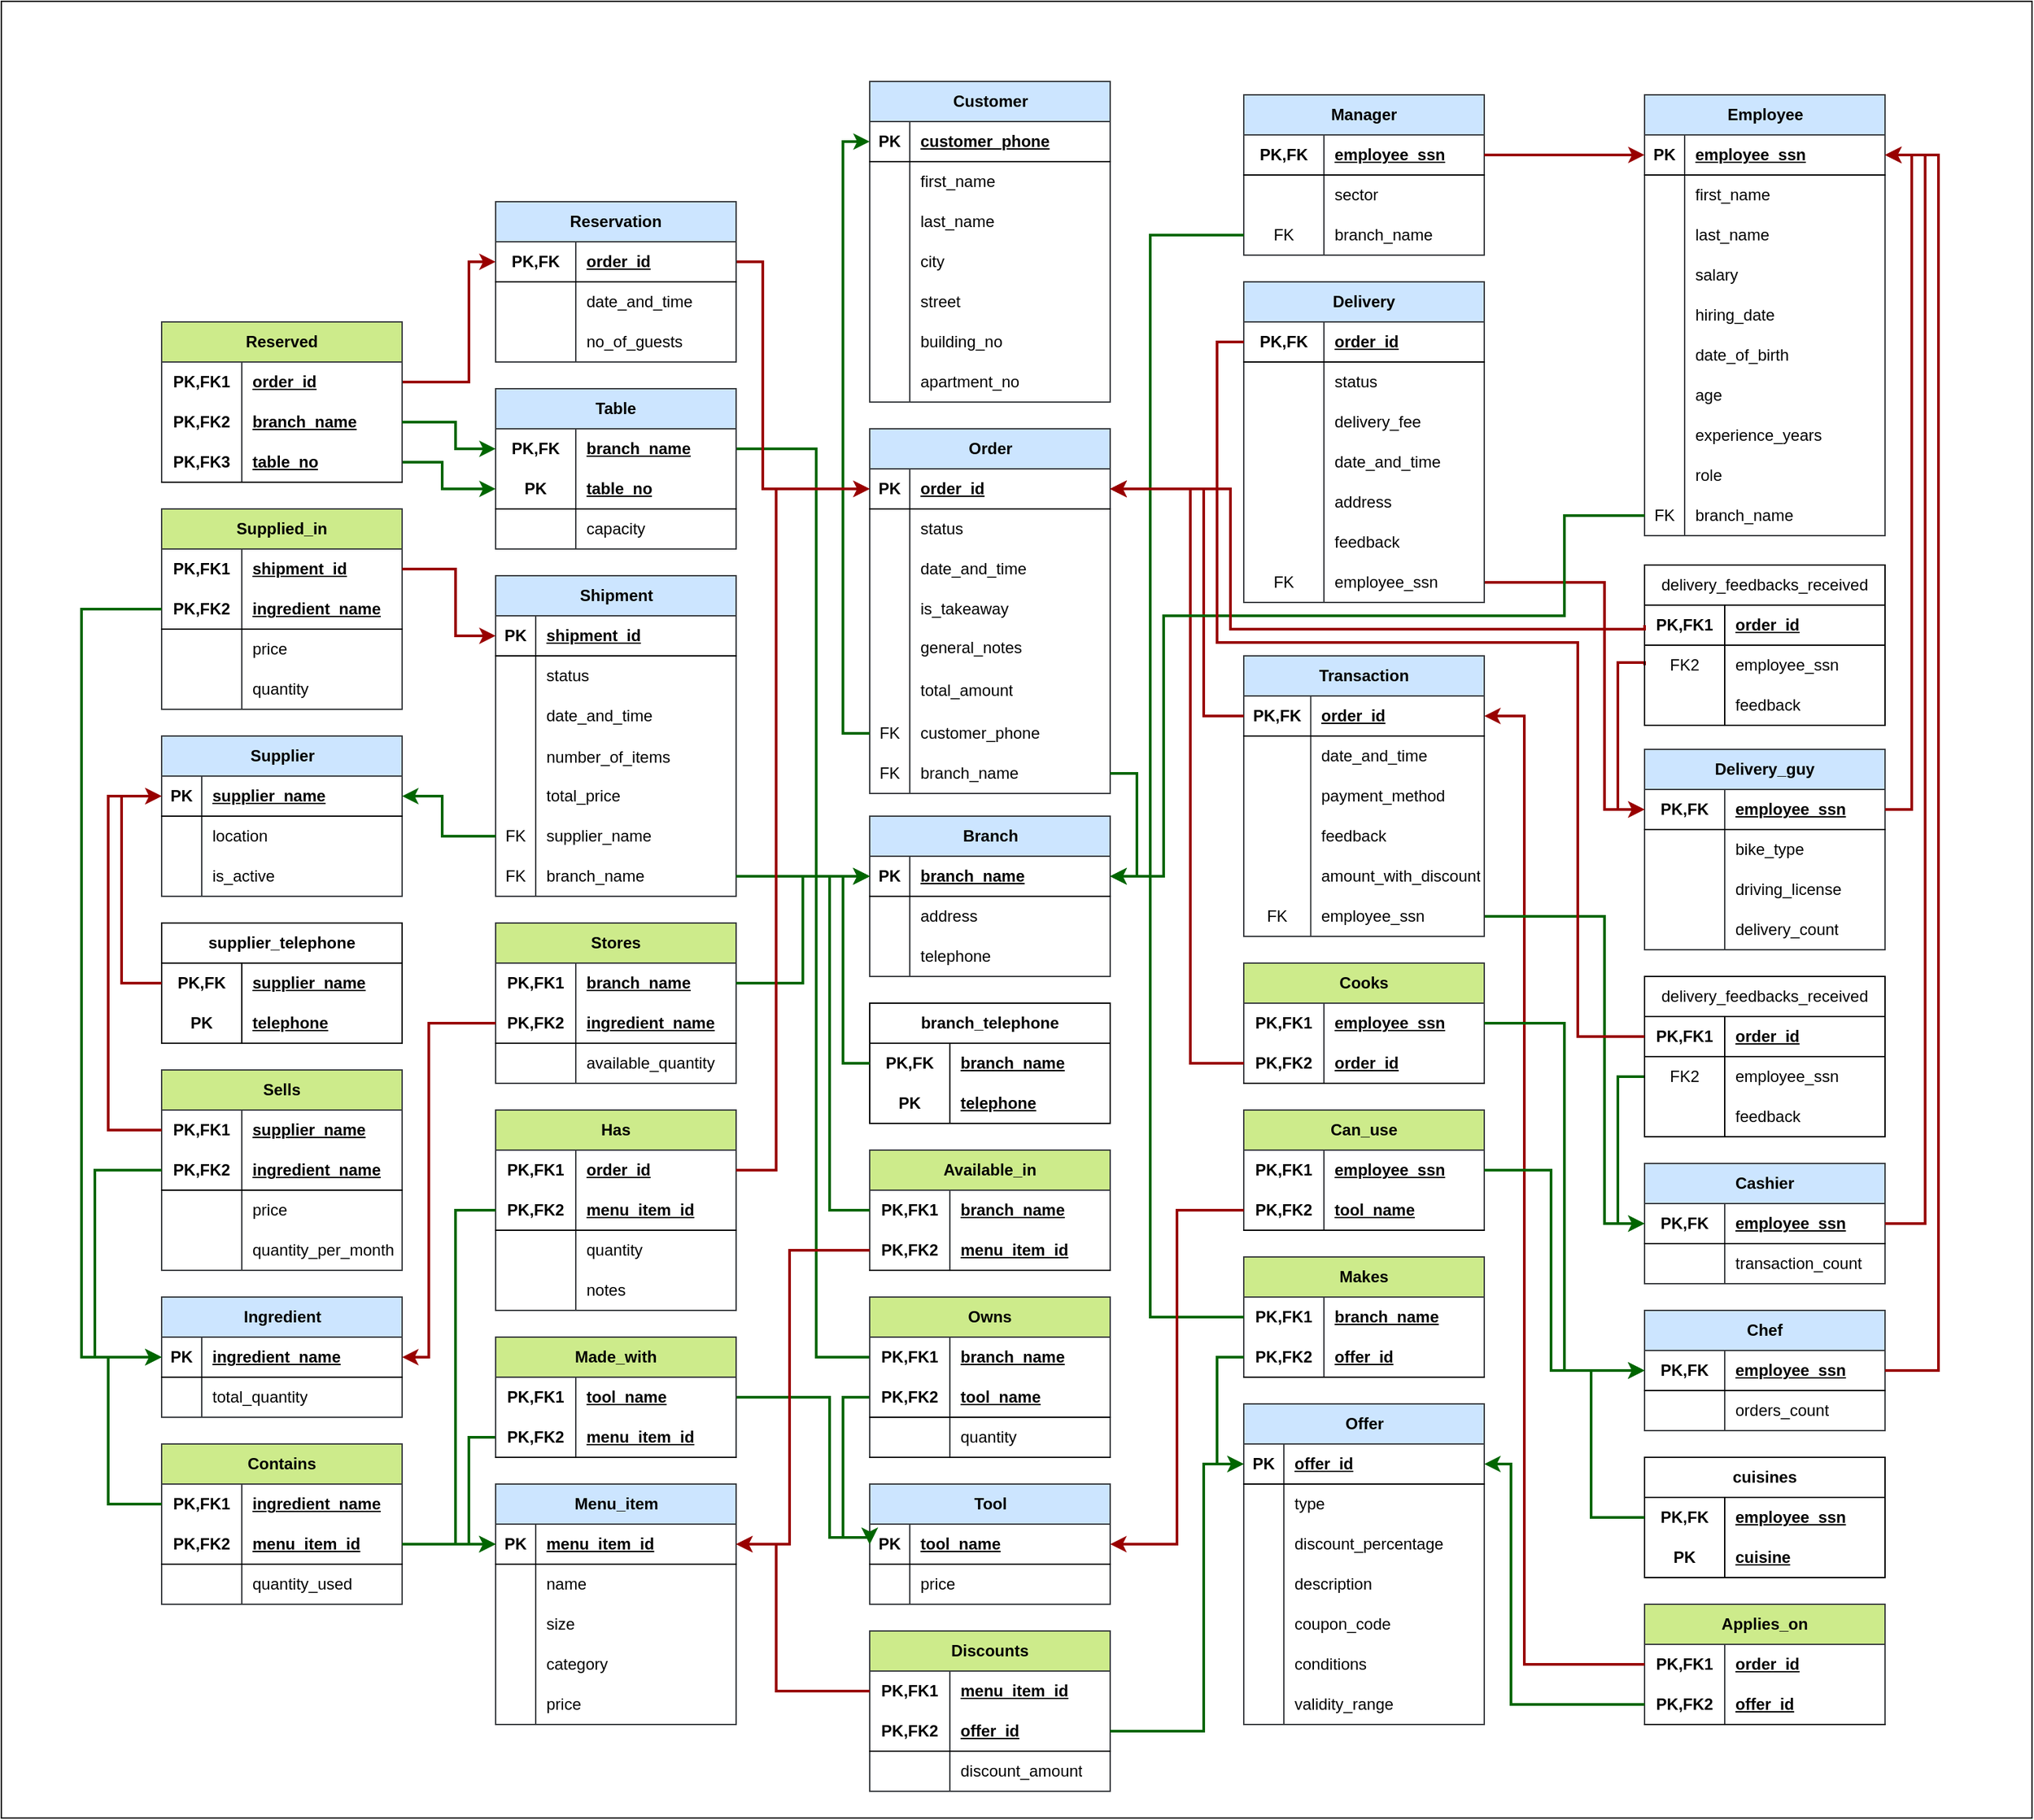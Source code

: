 <mxfile version="24.3.1" type="github">
  <diagram id="R2lEEEUBdFMjLlhIrx00" name="Page-1">
    <mxGraphModel dx="760" dy="1538" grid="1" gridSize="10" guides="1" tooltips="1" connect="1" arrows="1" fold="1" page="1" pageScale="1" pageWidth="850" pageHeight="1100" math="0" shadow="0" extFonts="Permanent Marker^https://fonts.googleapis.com/css?family=Permanent+Marker">
      <root>
        <mxCell id="0" />
        <mxCell id="1" parent="0" />
        <mxCell id="hMPIk8_NGQEqtjT4-N5L-152" value="" style="rounded=0;whiteSpace=wrap;html=1;movable=0;resizable=0;rotatable=0;deletable=0;editable=0;locked=1;connectable=0;" parent="1" vertex="1">
          <mxGeometry x="40" y="-1040" width="1520" height="1360" as="geometry" />
        </mxCell>
        <mxCell id="PrG6CV64-sD2WLKGG6SQ-146" value="Applies_on" style="shape=table;startSize=30;container=1;collapsible=1;childLayout=tableLayout;fixedRows=1;rowLines=0;fontStyle=1;align=center;resizeLast=1;html=1;whiteSpace=wrap;fillColor=#cdeb8b;strokeColor=#36393d;" parent="1" vertex="1">
          <mxGeometry x="1270" y="160" width="180" height="90" as="geometry">
            <mxRectangle x="460" y="970" width="100" height="30" as="alternateBounds" />
          </mxGeometry>
        </mxCell>
        <mxCell id="PrG6CV64-sD2WLKGG6SQ-147" value="" style="shape=tableRow;horizontal=0;startSize=0;swimlaneHead=0;swimlaneBody=0;fillColor=none;collapsible=0;dropTarget=0;points=[[0,0.5],[1,0.5]];portConstraint=eastwest;top=0;left=0;right=0;bottom=0;html=1;" parent="PrG6CV64-sD2WLKGG6SQ-146" vertex="1">
          <mxGeometry y="30" width="180" height="30" as="geometry" />
        </mxCell>
        <mxCell id="PrG6CV64-sD2WLKGG6SQ-148" value="PK,FK1" style="shape=partialRectangle;connectable=0;fillColor=none;top=0;left=0;bottom=0;right=0;fontStyle=1;overflow=hidden;html=1;whiteSpace=wrap;" parent="PrG6CV64-sD2WLKGG6SQ-147" vertex="1">
          <mxGeometry width="60" height="30" as="geometry">
            <mxRectangle width="60" height="30" as="alternateBounds" />
          </mxGeometry>
        </mxCell>
        <mxCell id="PrG6CV64-sD2WLKGG6SQ-149" value="&lt;span style=&quot;text-align: center;&quot;&gt;order_id&lt;/span&gt;" style="shape=partialRectangle;connectable=0;fillColor=none;top=0;left=0;bottom=0;right=0;align=left;spacingLeft=6;fontStyle=5;overflow=hidden;html=1;whiteSpace=wrap;" parent="PrG6CV64-sD2WLKGG6SQ-147" vertex="1">
          <mxGeometry x="60" width="120" height="30" as="geometry">
            <mxRectangle width="120" height="30" as="alternateBounds" />
          </mxGeometry>
        </mxCell>
        <mxCell id="PrG6CV64-sD2WLKGG6SQ-150" value="" style="shape=tableRow;horizontal=0;startSize=0;swimlaneHead=0;swimlaneBody=0;fillColor=none;collapsible=0;dropTarget=0;points=[[0,0.5],[1,0.5]];portConstraint=eastwest;top=0;left=0;right=0;bottom=1;html=1;" parent="PrG6CV64-sD2WLKGG6SQ-146" vertex="1">
          <mxGeometry y="60" width="180" height="30" as="geometry" />
        </mxCell>
        <mxCell id="PrG6CV64-sD2WLKGG6SQ-151" value="PK,FK2" style="shape=partialRectangle;connectable=0;fillColor=none;top=0;left=0;bottom=0;right=0;fontStyle=1;overflow=hidden;html=1;whiteSpace=wrap;" parent="PrG6CV64-sD2WLKGG6SQ-150" vertex="1">
          <mxGeometry width="60" height="30" as="geometry">
            <mxRectangle width="60" height="30" as="alternateBounds" />
          </mxGeometry>
        </mxCell>
        <mxCell id="PrG6CV64-sD2WLKGG6SQ-152" value="&lt;span style=&quot;text-align: center;&quot;&gt;offer_id&lt;/span&gt;" style="shape=partialRectangle;connectable=0;fillColor=none;top=0;left=0;bottom=0;right=0;align=left;spacingLeft=6;fontStyle=5;overflow=hidden;html=1;whiteSpace=wrap;" parent="PrG6CV64-sD2WLKGG6SQ-150" vertex="1">
          <mxGeometry x="60" width="120" height="30" as="geometry">
            <mxRectangle width="120" height="30" as="alternateBounds" />
          </mxGeometry>
        </mxCell>
        <mxCell id="PrG6CV64-sD2WLKGG6SQ-162" style="edgeStyle=orthogonalEdgeStyle;rounded=0;orthogonalLoop=1;jettySize=auto;html=1;entryX=1;entryY=0.5;entryDx=0;entryDy=0;exitX=0;exitY=0.5;exitDx=0;exitDy=0;strokeColor=#990000;strokeWidth=2;" parent="1" source="PrG6CV64-sD2WLKGG6SQ-147" target="hMPIk8_NGQEqtjT4-N5L-60" edge="1">
          <mxGeometry relative="1" as="geometry">
            <Array as="points">
              <mxPoint x="1180" y="205" />
              <mxPoint x="1180" y="-505" />
            </Array>
            <mxPoint x="1149.86" y="-515" as="targetPoint" />
          </mxGeometry>
        </mxCell>
        <mxCell id="PrG6CV64-sD2WLKGG6SQ-163" style="edgeStyle=orthogonalEdgeStyle;rounded=0;orthogonalLoop=1;jettySize=auto;html=1;entryX=1;entryY=0.5;entryDx=0;entryDy=0;exitX=0;exitY=0.5;exitDx=0;exitDy=0;strokeColor=#006600;strokeWidth=2;" parent="1" source="PrG6CV64-sD2WLKGG6SQ-150" target="YG8zLAb3qk-w9JCHwyS8-153" edge="1">
          <mxGeometry relative="1" as="geometry">
            <Array as="points">
              <mxPoint x="1170" y="235" />
              <mxPoint x="1170" y="55" />
            </Array>
            <mxPoint x="1159.86" y="-115" as="targetPoint" />
          </mxGeometry>
        </mxCell>
        <mxCell id="GHilaCujPmR8tsvg-rbw-1" value="Shipment" style="shape=table;startSize=30;container=1;collapsible=1;childLayout=tableLayout;fixedRows=1;rowLines=0;fontStyle=1;align=center;resizeLast=1;html=1;fillColor=#cce5ff;strokeColor=#36393d;" parent="1" vertex="1">
          <mxGeometry x="410" y="-610" width="180" height="240" as="geometry" />
        </mxCell>
        <mxCell id="GHilaCujPmR8tsvg-rbw-2" value="" style="shape=tableRow;horizontal=0;startSize=0;swimlaneHead=0;swimlaneBody=0;fillColor=none;collapsible=0;dropTarget=0;points=[[0,0.5],[1,0.5]];portConstraint=eastwest;top=0;left=0;right=0;bottom=1;" parent="GHilaCujPmR8tsvg-rbw-1" vertex="1">
          <mxGeometry y="30" width="180" height="30" as="geometry" />
        </mxCell>
        <mxCell id="GHilaCujPmR8tsvg-rbw-3" value="PK" style="shape=partialRectangle;connectable=0;fillColor=none;top=0;left=0;bottom=0;right=0;fontStyle=1;overflow=hidden;whiteSpace=wrap;html=1;" parent="GHilaCujPmR8tsvg-rbw-2" vertex="1">
          <mxGeometry width="30" height="30" as="geometry">
            <mxRectangle width="30" height="30" as="alternateBounds" />
          </mxGeometry>
        </mxCell>
        <mxCell id="GHilaCujPmR8tsvg-rbw-4" value="shipment_id" style="shape=partialRectangle;connectable=0;fillColor=none;top=0;left=0;bottom=0;right=0;align=left;spacingLeft=6;fontStyle=5;overflow=hidden;whiteSpace=wrap;html=1;" parent="GHilaCujPmR8tsvg-rbw-2" vertex="1">
          <mxGeometry x="30" width="150" height="30" as="geometry">
            <mxRectangle width="150" height="30" as="alternateBounds" />
          </mxGeometry>
        </mxCell>
        <mxCell id="GHilaCujPmR8tsvg-rbw-5" value="" style="shape=tableRow;horizontal=0;startSize=0;swimlaneHead=0;swimlaneBody=0;fillColor=none;collapsible=0;dropTarget=0;points=[[0,0.5],[1,0.5]];portConstraint=eastwest;top=0;left=0;right=0;bottom=0;" parent="GHilaCujPmR8tsvg-rbw-1" vertex="1">
          <mxGeometry y="60" width="180" height="30" as="geometry" />
        </mxCell>
        <mxCell id="GHilaCujPmR8tsvg-rbw-6" value="" style="shape=partialRectangle;connectable=0;fillColor=none;top=0;left=0;bottom=0;right=0;editable=1;overflow=hidden;whiteSpace=wrap;html=1;" parent="GHilaCujPmR8tsvg-rbw-5" vertex="1">
          <mxGeometry width="30" height="30" as="geometry">
            <mxRectangle width="30" height="30" as="alternateBounds" />
          </mxGeometry>
        </mxCell>
        <mxCell id="GHilaCujPmR8tsvg-rbw-7" value="status" style="shape=partialRectangle;connectable=0;fillColor=none;top=0;left=0;bottom=0;right=0;align=left;spacingLeft=6;overflow=hidden;whiteSpace=wrap;html=1;" parent="GHilaCujPmR8tsvg-rbw-5" vertex="1">
          <mxGeometry x="30" width="150" height="30" as="geometry">
            <mxRectangle width="150" height="30" as="alternateBounds" />
          </mxGeometry>
        </mxCell>
        <mxCell id="GHilaCujPmR8tsvg-rbw-8" value="" style="shape=tableRow;horizontal=0;startSize=0;swimlaneHead=0;swimlaneBody=0;fillColor=none;collapsible=0;dropTarget=0;points=[[0,0.5],[1,0.5]];portConstraint=eastwest;top=0;left=0;right=0;bottom=0;" parent="GHilaCujPmR8tsvg-rbw-1" vertex="1">
          <mxGeometry y="90" width="180" height="30" as="geometry" />
        </mxCell>
        <mxCell id="GHilaCujPmR8tsvg-rbw-9" value="" style="shape=partialRectangle;connectable=0;fillColor=none;top=0;left=0;bottom=0;right=0;editable=1;overflow=hidden;whiteSpace=wrap;html=1;" parent="GHilaCujPmR8tsvg-rbw-8" vertex="1">
          <mxGeometry width="30" height="30" as="geometry">
            <mxRectangle width="30" height="30" as="alternateBounds" />
          </mxGeometry>
        </mxCell>
        <mxCell id="GHilaCujPmR8tsvg-rbw-10" value="date_and_time" style="shape=partialRectangle;connectable=0;fillColor=none;top=0;left=0;bottom=0;right=0;align=left;spacingLeft=6;overflow=hidden;whiteSpace=wrap;html=1;" parent="GHilaCujPmR8tsvg-rbw-8" vertex="1">
          <mxGeometry x="30" width="150" height="30" as="geometry">
            <mxRectangle width="150" height="30" as="alternateBounds" />
          </mxGeometry>
        </mxCell>
        <mxCell id="GHilaCujPmR8tsvg-rbw-42" value="" style="shape=tableRow;horizontal=0;startSize=0;swimlaneHead=0;swimlaneBody=0;fillColor=none;collapsible=0;dropTarget=0;points=[[0,0.5],[1,0.5]];portConstraint=eastwest;top=0;left=0;right=0;bottom=0;" parent="GHilaCujPmR8tsvg-rbw-1" vertex="1">
          <mxGeometry y="120" width="180" height="30" as="geometry" />
        </mxCell>
        <mxCell id="GHilaCujPmR8tsvg-rbw-43" value="" style="shape=partialRectangle;connectable=0;fillColor=none;top=0;left=0;bottom=0;right=0;editable=1;overflow=hidden;" parent="GHilaCujPmR8tsvg-rbw-42" vertex="1">
          <mxGeometry width="30" height="30" as="geometry">
            <mxRectangle width="30" height="30" as="alternateBounds" />
          </mxGeometry>
        </mxCell>
        <mxCell id="GHilaCujPmR8tsvg-rbw-44" value="number_of_items" style="shape=partialRectangle;connectable=0;fillColor=none;top=0;left=0;bottom=0;right=0;align=left;spacingLeft=6;overflow=hidden;" parent="GHilaCujPmR8tsvg-rbw-42" vertex="1">
          <mxGeometry x="30" width="150" height="30" as="geometry">
            <mxRectangle width="150" height="30" as="alternateBounds" />
          </mxGeometry>
        </mxCell>
        <mxCell id="GHilaCujPmR8tsvg-rbw-11" value="" style="shape=tableRow;horizontal=0;startSize=0;swimlaneHead=0;swimlaneBody=0;fillColor=none;collapsible=0;dropTarget=0;points=[[0,0.5],[1,0.5]];portConstraint=eastwest;top=0;left=0;right=0;bottom=0;" parent="GHilaCujPmR8tsvg-rbw-1" vertex="1">
          <mxGeometry y="150" width="180" height="30" as="geometry" />
        </mxCell>
        <mxCell id="GHilaCujPmR8tsvg-rbw-12" value="" style="shape=partialRectangle;connectable=0;fillColor=none;top=0;left=0;bottom=0;right=0;editable=1;overflow=hidden;whiteSpace=wrap;html=1;" parent="GHilaCujPmR8tsvg-rbw-11" vertex="1">
          <mxGeometry width="30" height="30" as="geometry">
            <mxRectangle width="30" height="30" as="alternateBounds" />
          </mxGeometry>
        </mxCell>
        <mxCell id="GHilaCujPmR8tsvg-rbw-13" value="total_price" style="shape=partialRectangle;connectable=0;fillColor=none;top=0;left=0;bottom=0;right=0;align=left;spacingLeft=6;overflow=hidden;whiteSpace=wrap;html=1;" parent="GHilaCujPmR8tsvg-rbw-11" vertex="1">
          <mxGeometry x="30" width="150" height="30" as="geometry">
            <mxRectangle width="150" height="30" as="alternateBounds" />
          </mxGeometry>
        </mxCell>
        <mxCell id="GHilaCujPmR8tsvg-rbw-100" value="" style="shape=tableRow;horizontal=0;startSize=0;swimlaneHead=0;swimlaneBody=0;fillColor=none;collapsible=0;dropTarget=0;points=[[0,0.5],[1,0.5]];portConstraint=eastwest;top=0;left=0;right=0;bottom=0;" parent="GHilaCujPmR8tsvg-rbw-1" vertex="1">
          <mxGeometry y="180" width="180" height="30" as="geometry" />
        </mxCell>
        <mxCell id="GHilaCujPmR8tsvg-rbw-101" value="FK" style="shape=partialRectangle;connectable=0;fillColor=none;top=0;left=0;bottom=0;right=0;fontStyle=0;overflow=hidden;whiteSpace=wrap;html=1;" parent="GHilaCujPmR8tsvg-rbw-100" vertex="1">
          <mxGeometry width="30" height="30" as="geometry">
            <mxRectangle width="30" height="30" as="alternateBounds" />
          </mxGeometry>
        </mxCell>
        <mxCell id="GHilaCujPmR8tsvg-rbw-102" value="supplier_name" style="shape=partialRectangle;connectable=0;fillColor=none;top=0;left=0;bottom=0;right=0;align=left;spacingLeft=6;fontStyle=0;overflow=hidden;whiteSpace=wrap;html=1;" parent="GHilaCujPmR8tsvg-rbw-100" vertex="1">
          <mxGeometry x="30" width="150" height="30" as="geometry">
            <mxRectangle width="150" height="30" as="alternateBounds" />
          </mxGeometry>
        </mxCell>
        <mxCell id="YG8zLAb3qk-w9JCHwyS8-105" style="shape=tableRow;horizontal=0;startSize=0;swimlaneHead=0;swimlaneBody=0;fillColor=none;collapsible=0;dropTarget=0;points=[[0,0.5],[1,0.5]];portConstraint=eastwest;top=0;left=0;right=0;bottom=0;" parent="GHilaCujPmR8tsvg-rbw-1" vertex="1">
          <mxGeometry y="210" width="180" height="30" as="geometry" />
        </mxCell>
        <mxCell id="YG8zLAb3qk-w9JCHwyS8-106" value="FK" style="shape=partialRectangle;connectable=0;fillColor=none;top=0;left=0;bottom=0;right=0;fontStyle=0;overflow=hidden;whiteSpace=wrap;html=1;" parent="YG8zLAb3qk-w9JCHwyS8-105" vertex="1">
          <mxGeometry width="30" height="30" as="geometry">
            <mxRectangle width="30" height="30" as="alternateBounds" />
          </mxGeometry>
        </mxCell>
        <mxCell id="YG8zLAb3qk-w9JCHwyS8-107" value="&lt;span style=&quot;text-align: center;&quot;&gt;branch_name&lt;/span&gt;" style="shape=partialRectangle;connectable=0;fillColor=none;top=0;left=0;bottom=0;right=0;align=left;spacingLeft=6;fontStyle=0;overflow=hidden;whiteSpace=wrap;html=1;" parent="YG8zLAb3qk-w9JCHwyS8-105" vertex="1">
          <mxGeometry x="30" width="150" height="30" as="geometry">
            <mxRectangle width="150" height="30" as="alternateBounds" />
          </mxGeometry>
        </mxCell>
        <mxCell id="GHilaCujPmR8tsvg-rbw-14" value="Supplied_i&lt;span style=&quot;background-color: initial;&quot;&gt;n&lt;/span&gt;" style="shape=table;startSize=30;container=1;collapsible=1;childLayout=tableLayout;fixedRows=1;rowLines=0;fontStyle=1;align=center;resizeLast=1;html=1;whiteSpace=wrap;fillColor=#cdeb8b;strokeColor=#36393d;" parent="1" vertex="1">
          <mxGeometry x="160" y="-660" width="180" height="150" as="geometry" />
        </mxCell>
        <mxCell id="GHilaCujPmR8tsvg-rbw-15" value="" style="shape=tableRow;horizontal=0;startSize=0;swimlaneHead=0;swimlaneBody=0;fillColor=none;collapsible=0;dropTarget=0;points=[[0,0.5],[1,0.5]];portConstraint=eastwest;top=0;left=0;right=0;bottom=0;html=1;" parent="GHilaCujPmR8tsvg-rbw-14" vertex="1">
          <mxGeometry y="30" width="180" height="30" as="geometry" />
        </mxCell>
        <mxCell id="GHilaCujPmR8tsvg-rbw-16" value="PK,FK1" style="shape=partialRectangle;connectable=0;fillColor=none;top=0;left=0;bottom=0;right=0;fontStyle=1;overflow=hidden;html=1;whiteSpace=wrap;" parent="GHilaCujPmR8tsvg-rbw-15" vertex="1">
          <mxGeometry width="60" height="30" as="geometry">
            <mxRectangle width="60" height="30" as="alternateBounds" />
          </mxGeometry>
        </mxCell>
        <mxCell id="GHilaCujPmR8tsvg-rbw-17" value="shipment_id" style="shape=partialRectangle;connectable=0;fillColor=none;top=0;left=0;bottom=0;right=0;align=left;spacingLeft=6;fontStyle=5;overflow=hidden;html=1;whiteSpace=wrap;" parent="GHilaCujPmR8tsvg-rbw-15" vertex="1">
          <mxGeometry x="60" width="120" height="30" as="geometry">
            <mxRectangle width="120" height="30" as="alternateBounds" />
          </mxGeometry>
        </mxCell>
        <mxCell id="GHilaCujPmR8tsvg-rbw-18" value="" style="shape=tableRow;horizontal=0;startSize=0;swimlaneHead=0;swimlaneBody=0;fillColor=none;collapsible=0;dropTarget=0;points=[[0,0.5],[1,0.5]];portConstraint=eastwest;top=0;left=0;right=0;bottom=1;html=1;" parent="GHilaCujPmR8tsvg-rbw-14" vertex="1">
          <mxGeometry y="60" width="180" height="30" as="geometry" />
        </mxCell>
        <mxCell id="GHilaCujPmR8tsvg-rbw-19" value="PK,FK2" style="shape=partialRectangle;connectable=0;fillColor=none;top=0;left=0;bottom=0;right=0;fontStyle=1;overflow=hidden;html=1;whiteSpace=wrap;" parent="GHilaCujPmR8tsvg-rbw-18" vertex="1">
          <mxGeometry width="60" height="30" as="geometry">
            <mxRectangle width="60" height="30" as="alternateBounds" />
          </mxGeometry>
        </mxCell>
        <mxCell id="GHilaCujPmR8tsvg-rbw-20" value="&lt;span style=&quot;text-align: center;&quot;&gt;ingredient_name&lt;/span&gt;" style="shape=partialRectangle;connectable=0;fillColor=none;top=0;left=0;bottom=0;right=0;align=left;spacingLeft=6;fontStyle=5;overflow=hidden;html=1;whiteSpace=wrap;" parent="GHilaCujPmR8tsvg-rbw-18" vertex="1">
          <mxGeometry x="60" width="120" height="30" as="geometry">
            <mxRectangle width="120" height="30" as="alternateBounds" />
          </mxGeometry>
        </mxCell>
        <mxCell id="GHilaCujPmR8tsvg-rbw-21" value="" style="shape=tableRow;horizontal=0;startSize=0;swimlaneHead=0;swimlaneBody=0;fillColor=none;collapsible=0;dropTarget=0;points=[[0,0.5],[1,0.5]];portConstraint=eastwest;top=0;left=0;right=0;bottom=0;html=1;" parent="GHilaCujPmR8tsvg-rbw-14" vertex="1">
          <mxGeometry y="90" width="180" height="30" as="geometry" />
        </mxCell>
        <mxCell id="GHilaCujPmR8tsvg-rbw-22" value="" style="shape=partialRectangle;connectable=0;fillColor=none;top=0;left=0;bottom=0;right=0;editable=1;overflow=hidden;html=1;whiteSpace=wrap;" parent="GHilaCujPmR8tsvg-rbw-21" vertex="1">
          <mxGeometry width="60" height="30" as="geometry">
            <mxRectangle width="60" height="30" as="alternateBounds" />
          </mxGeometry>
        </mxCell>
        <mxCell id="GHilaCujPmR8tsvg-rbw-23" value="price" style="shape=partialRectangle;connectable=0;fillColor=none;top=0;left=0;bottom=0;right=0;align=left;spacingLeft=6;overflow=hidden;html=1;whiteSpace=wrap;" parent="GHilaCujPmR8tsvg-rbw-21" vertex="1">
          <mxGeometry x="60" width="120" height="30" as="geometry">
            <mxRectangle width="120" height="30" as="alternateBounds" />
          </mxGeometry>
        </mxCell>
        <mxCell id="GHilaCujPmR8tsvg-rbw-24" value="" style="shape=tableRow;horizontal=0;startSize=0;swimlaneHead=0;swimlaneBody=0;fillColor=none;collapsible=0;dropTarget=0;points=[[0,0.5],[1,0.5]];portConstraint=eastwest;top=0;left=0;right=0;bottom=0;html=1;" parent="GHilaCujPmR8tsvg-rbw-14" vertex="1">
          <mxGeometry y="120" width="180" height="30" as="geometry" />
        </mxCell>
        <mxCell id="GHilaCujPmR8tsvg-rbw-25" value="" style="shape=partialRectangle;connectable=0;fillColor=none;top=0;left=0;bottom=0;right=0;editable=1;overflow=hidden;html=1;whiteSpace=wrap;" parent="GHilaCujPmR8tsvg-rbw-24" vertex="1">
          <mxGeometry width="60" height="30" as="geometry">
            <mxRectangle width="60" height="30" as="alternateBounds" />
          </mxGeometry>
        </mxCell>
        <mxCell id="GHilaCujPmR8tsvg-rbw-26" value="quantity" style="shape=partialRectangle;connectable=0;fillColor=none;top=0;left=0;bottom=0;right=0;align=left;spacingLeft=6;overflow=hidden;html=1;whiteSpace=wrap;" parent="GHilaCujPmR8tsvg-rbw-24" vertex="1">
          <mxGeometry x="60" width="120" height="30" as="geometry">
            <mxRectangle width="120" height="30" as="alternateBounds" />
          </mxGeometry>
        </mxCell>
        <mxCell id="GHilaCujPmR8tsvg-rbw-45" value="Ingredient" style="shape=table;startSize=30;container=1;collapsible=1;childLayout=tableLayout;fixedRows=1;rowLines=0;fontStyle=1;align=center;resizeLast=1;html=1;fillColor=#cce5ff;strokeColor=#36393d;" parent="1" vertex="1">
          <mxGeometry x="160" y="-70" width="180" height="90" as="geometry" />
        </mxCell>
        <mxCell id="GHilaCujPmR8tsvg-rbw-46" value="" style="shape=tableRow;horizontal=0;startSize=0;swimlaneHead=0;swimlaneBody=0;fillColor=none;collapsible=0;dropTarget=0;points=[[0,0.5],[1,0.5]];portConstraint=eastwest;top=0;left=0;right=0;bottom=1;" parent="GHilaCujPmR8tsvg-rbw-45" vertex="1">
          <mxGeometry y="30" width="180" height="30" as="geometry" />
        </mxCell>
        <mxCell id="GHilaCujPmR8tsvg-rbw-47" value="PK" style="shape=partialRectangle;connectable=0;fillColor=none;top=0;left=0;bottom=0;right=0;fontStyle=1;overflow=hidden;whiteSpace=wrap;html=1;" parent="GHilaCujPmR8tsvg-rbw-46" vertex="1">
          <mxGeometry width="30" height="30" as="geometry">
            <mxRectangle width="30" height="30" as="alternateBounds" />
          </mxGeometry>
        </mxCell>
        <mxCell id="GHilaCujPmR8tsvg-rbw-48" value="&lt;span style=&quot;text-align: center;&quot;&gt;ingredient_name&lt;/span&gt;" style="shape=partialRectangle;connectable=0;fillColor=none;top=0;left=0;bottom=0;right=0;align=left;spacingLeft=6;fontStyle=5;overflow=hidden;whiteSpace=wrap;html=1;" parent="GHilaCujPmR8tsvg-rbw-46" vertex="1">
          <mxGeometry x="30" width="150" height="30" as="geometry">
            <mxRectangle width="150" height="30" as="alternateBounds" />
          </mxGeometry>
        </mxCell>
        <mxCell id="GHilaCujPmR8tsvg-rbw-49" value="" style="shape=tableRow;horizontal=0;startSize=0;swimlaneHead=0;swimlaneBody=0;fillColor=none;collapsible=0;dropTarget=0;points=[[0,0.5],[1,0.5]];portConstraint=eastwest;top=0;left=0;right=0;bottom=0;" parent="GHilaCujPmR8tsvg-rbw-45" vertex="1">
          <mxGeometry y="60" width="180" height="30" as="geometry" />
        </mxCell>
        <mxCell id="GHilaCujPmR8tsvg-rbw-50" value="" style="shape=partialRectangle;connectable=0;fillColor=none;top=0;left=0;bottom=0;right=0;editable=1;overflow=hidden;whiteSpace=wrap;html=1;" parent="GHilaCujPmR8tsvg-rbw-49" vertex="1">
          <mxGeometry width="30" height="30" as="geometry">
            <mxRectangle width="30" height="30" as="alternateBounds" />
          </mxGeometry>
        </mxCell>
        <mxCell id="GHilaCujPmR8tsvg-rbw-51" value="&lt;span style=&quot;text-align: center;&quot;&gt;total_quantity&lt;/span&gt;" style="shape=partialRectangle;connectable=0;fillColor=none;top=0;left=0;bottom=0;right=0;align=left;spacingLeft=6;overflow=hidden;whiteSpace=wrap;html=1;" parent="GHilaCujPmR8tsvg-rbw-49" vertex="1">
          <mxGeometry x="30" width="150" height="30" as="geometry">
            <mxRectangle width="150" height="30" as="alternateBounds" />
          </mxGeometry>
        </mxCell>
        <mxCell id="GHilaCujPmR8tsvg-rbw-61" value="Supplier" style="shape=table;startSize=30;container=1;collapsible=1;childLayout=tableLayout;fixedRows=1;rowLines=0;fontStyle=1;align=center;resizeLast=1;html=1;fillColor=#cce5ff;strokeColor=#36393d;" parent="1" vertex="1">
          <mxGeometry x="160" y="-490" width="180" height="120" as="geometry">
            <mxRectangle x="250" y="1270" width="90" height="30" as="alternateBounds" />
          </mxGeometry>
        </mxCell>
        <mxCell id="GHilaCujPmR8tsvg-rbw-62" value="" style="shape=tableRow;horizontal=0;startSize=0;swimlaneHead=0;swimlaneBody=0;fillColor=none;collapsible=0;dropTarget=0;points=[[0,0.5],[1,0.5]];portConstraint=eastwest;top=0;left=0;right=0;bottom=1;" parent="GHilaCujPmR8tsvg-rbw-61" vertex="1">
          <mxGeometry y="30" width="180" height="30" as="geometry" />
        </mxCell>
        <mxCell id="GHilaCujPmR8tsvg-rbw-63" value="PK" style="shape=partialRectangle;connectable=0;fillColor=none;top=0;left=0;bottom=0;right=0;fontStyle=1;overflow=hidden;whiteSpace=wrap;html=1;" parent="GHilaCujPmR8tsvg-rbw-62" vertex="1">
          <mxGeometry width="30" height="30" as="geometry">
            <mxRectangle width="30" height="30" as="alternateBounds" />
          </mxGeometry>
        </mxCell>
        <mxCell id="GHilaCujPmR8tsvg-rbw-64" value="supplier_name" style="shape=partialRectangle;connectable=0;fillColor=none;top=0;left=0;bottom=0;right=0;align=left;spacingLeft=6;fontStyle=5;overflow=hidden;whiteSpace=wrap;html=1;" parent="GHilaCujPmR8tsvg-rbw-62" vertex="1">
          <mxGeometry x="30" width="150" height="30" as="geometry">
            <mxRectangle width="150" height="30" as="alternateBounds" />
          </mxGeometry>
        </mxCell>
        <mxCell id="GHilaCujPmR8tsvg-rbw-65" value="" style="shape=tableRow;horizontal=0;startSize=0;swimlaneHead=0;swimlaneBody=0;fillColor=none;collapsible=0;dropTarget=0;points=[[0,0.5],[1,0.5]];portConstraint=eastwest;top=0;left=0;right=0;bottom=0;" parent="GHilaCujPmR8tsvg-rbw-61" vertex="1">
          <mxGeometry y="60" width="180" height="30" as="geometry" />
        </mxCell>
        <mxCell id="GHilaCujPmR8tsvg-rbw-66" value="" style="shape=partialRectangle;connectable=0;fillColor=none;top=0;left=0;bottom=0;right=0;editable=1;overflow=hidden;whiteSpace=wrap;html=1;" parent="GHilaCujPmR8tsvg-rbw-65" vertex="1">
          <mxGeometry width="30" height="30" as="geometry">
            <mxRectangle width="30" height="30" as="alternateBounds" />
          </mxGeometry>
        </mxCell>
        <mxCell id="GHilaCujPmR8tsvg-rbw-67" value="location&lt;span style=&quot;white-space: pre;&quot;&gt;&#x9;&lt;/span&gt;" style="shape=partialRectangle;connectable=0;fillColor=none;top=0;left=0;bottom=0;right=0;align=left;spacingLeft=6;overflow=hidden;whiteSpace=wrap;html=1;" parent="GHilaCujPmR8tsvg-rbw-65" vertex="1">
          <mxGeometry x="30" width="150" height="30" as="geometry">
            <mxRectangle width="150" height="30" as="alternateBounds" />
          </mxGeometry>
        </mxCell>
        <mxCell id="GHilaCujPmR8tsvg-rbw-68" value="" style="shape=tableRow;horizontal=0;startSize=0;swimlaneHead=0;swimlaneBody=0;fillColor=none;collapsible=0;dropTarget=0;points=[[0,0.5],[1,0.5]];portConstraint=eastwest;top=0;left=0;right=0;bottom=0;" parent="GHilaCujPmR8tsvg-rbw-61" vertex="1">
          <mxGeometry y="90" width="180" height="30" as="geometry" />
        </mxCell>
        <mxCell id="GHilaCujPmR8tsvg-rbw-69" value="" style="shape=partialRectangle;connectable=0;fillColor=none;top=0;left=0;bottom=0;right=0;editable=1;overflow=hidden;whiteSpace=wrap;html=1;" parent="GHilaCujPmR8tsvg-rbw-68" vertex="1">
          <mxGeometry width="30" height="30" as="geometry">
            <mxRectangle width="30" height="30" as="alternateBounds" />
          </mxGeometry>
        </mxCell>
        <mxCell id="GHilaCujPmR8tsvg-rbw-70" value="is_active" style="shape=partialRectangle;connectable=0;fillColor=none;top=0;left=0;bottom=0;right=0;align=left;spacingLeft=6;overflow=hidden;whiteSpace=wrap;html=1;" parent="GHilaCujPmR8tsvg-rbw-68" vertex="1">
          <mxGeometry x="30" width="150" height="30" as="geometry">
            <mxRectangle width="150" height="30" as="alternateBounds" />
          </mxGeometry>
        </mxCell>
        <mxCell id="GHilaCujPmR8tsvg-rbw-81" value="Sells" style="shape=table;startSize=30;container=1;collapsible=1;childLayout=tableLayout;fixedRows=1;rowLines=0;fontStyle=1;align=center;resizeLast=1;html=1;whiteSpace=wrap;fillColor=#cdeb8b;strokeColor=#36393d;" parent="1" vertex="1">
          <mxGeometry x="160" y="-240" width="180" height="150" as="geometry" />
        </mxCell>
        <mxCell id="GHilaCujPmR8tsvg-rbw-82" value="" style="shape=tableRow;horizontal=0;startSize=0;swimlaneHead=0;swimlaneBody=0;fillColor=none;collapsible=0;dropTarget=0;points=[[0,0.5],[1,0.5]];portConstraint=eastwest;top=0;left=0;right=0;bottom=0;html=1;" parent="GHilaCujPmR8tsvg-rbw-81" vertex="1">
          <mxGeometry y="30" width="180" height="30" as="geometry" />
        </mxCell>
        <mxCell id="GHilaCujPmR8tsvg-rbw-83" value="PK,FK1" style="shape=partialRectangle;connectable=0;fillColor=none;top=0;left=0;bottom=0;right=0;fontStyle=1;overflow=hidden;html=1;whiteSpace=wrap;" parent="GHilaCujPmR8tsvg-rbw-82" vertex="1">
          <mxGeometry width="60" height="30" as="geometry">
            <mxRectangle width="60" height="30" as="alternateBounds" />
          </mxGeometry>
        </mxCell>
        <mxCell id="GHilaCujPmR8tsvg-rbw-84" value="supplier_name" style="shape=partialRectangle;connectable=0;fillColor=none;top=0;left=0;bottom=0;right=0;align=left;spacingLeft=6;fontStyle=5;overflow=hidden;html=1;whiteSpace=wrap;" parent="GHilaCujPmR8tsvg-rbw-82" vertex="1">
          <mxGeometry x="60" width="120" height="30" as="geometry">
            <mxRectangle width="120" height="30" as="alternateBounds" />
          </mxGeometry>
        </mxCell>
        <mxCell id="GHilaCujPmR8tsvg-rbw-85" value="" style="shape=tableRow;horizontal=0;startSize=0;swimlaneHead=0;swimlaneBody=0;fillColor=none;collapsible=0;dropTarget=0;points=[[0,0.5],[1,0.5]];portConstraint=eastwest;top=0;left=0;right=0;bottom=1;html=1;" parent="GHilaCujPmR8tsvg-rbw-81" vertex="1">
          <mxGeometry y="60" width="180" height="30" as="geometry" />
        </mxCell>
        <mxCell id="GHilaCujPmR8tsvg-rbw-86" value="PK,FK2" style="shape=partialRectangle;connectable=0;fillColor=none;top=0;left=0;bottom=0;right=0;fontStyle=1;overflow=hidden;html=1;whiteSpace=wrap;" parent="GHilaCujPmR8tsvg-rbw-85" vertex="1">
          <mxGeometry width="60" height="30" as="geometry">
            <mxRectangle width="60" height="30" as="alternateBounds" />
          </mxGeometry>
        </mxCell>
        <mxCell id="GHilaCujPmR8tsvg-rbw-87" value="&lt;span style=&quot;text-align: center;&quot;&gt;ingredient_name&lt;/span&gt;" style="shape=partialRectangle;connectable=0;fillColor=none;top=0;left=0;bottom=0;right=0;align=left;spacingLeft=6;fontStyle=5;overflow=hidden;html=1;whiteSpace=wrap;" parent="GHilaCujPmR8tsvg-rbw-85" vertex="1">
          <mxGeometry x="60" width="120" height="30" as="geometry">
            <mxRectangle width="120" height="30" as="alternateBounds" />
          </mxGeometry>
        </mxCell>
        <mxCell id="GHilaCujPmR8tsvg-rbw-88" value="" style="shape=tableRow;horizontal=0;startSize=0;swimlaneHead=0;swimlaneBody=0;fillColor=none;collapsible=0;dropTarget=0;points=[[0,0.5],[1,0.5]];portConstraint=eastwest;top=0;left=0;right=0;bottom=0;html=1;" parent="GHilaCujPmR8tsvg-rbw-81" vertex="1">
          <mxGeometry y="90" width="180" height="30" as="geometry" />
        </mxCell>
        <mxCell id="GHilaCujPmR8tsvg-rbw-89" value="" style="shape=partialRectangle;connectable=0;fillColor=none;top=0;left=0;bottom=0;right=0;editable=1;overflow=hidden;html=1;whiteSpace=wrap;" parent="GHilaCujPmR8tsvg-rbw-88" vertex="1">
          <mxGeometry width="60" height="30" as="geometry">
            <mxRectangle width="60" height="30" as="alternateBounds" />
          </mxGeometry>
        </mxCell>
        <mxCell id="GHilaCujPmR8tsvg-rbw-90" value="price" style="shape=partialRectangle;connectable=0;fillColor=none;top=0;left=0;bottom=0;right=0;align=left;spacingLeft=6;overflow=hidden;html=1;whiteSpace=wrap;" parent="GHilaCujPmR8tsvg-rbw-88" vertex="1">
          <mxGeometry x="60" width="120" height="30" as="geometry">
            <mxRectangle width="120" height="30" as="alternateBounds" />
          </mxGeometry>
        </mxCell>
        <mxCell id="GHilaCujPmR8tsvg-rbw-91" value="" style="shape=tableRow;horizontal=0;startSize=0;swimlaneHead=0;swimlaneBody=0;fillColor=none;collapsible=0;dropTarget=0;points=[[0,0.5],[1,0.5]];portConstraint=eastwest;top=0;left=0;right=0;bottom=0;html=1;" parent="GHilaCujPmR8tsvg-rbw-81" vertex="1">
          <mxGeometry y="120" width="180" height="30" as="geometry" />
        </mxCell>
        <mxCell id="GHilaCujPmR8tsvg-rbw-92" value="" style="shape=partialRectangle;connectable=0;fillColor=none;top=0;left=0;bottom=0;right=0;editable=1;overflow=hidden;html=1;whiteSpace=wrap;" parent="GHilaCujPmR8tsvg-rbw-91" vertex="1">
          <mxGeometry width="60" height="30" as="geometry">
            <mxRectangle width="60" height="30" as="alternateBounds" />
          </mxGeometry>
        </mxCell>
        <mxCell id="GHilaCujPmR8tsvg-rbw-93" value="quantity_per_month" style="shape=partialRectangle;connectable=0;fillColor=none;top=0;left=0;bottom=0;right=0;align=left;spacingLeft=6;overflow=hidden;html=1;whiteSpace=wrap;" parent="GHilaCujPmR8tsvg-rbw-91" vertex="1">
          <mxGeometry x="60" width="120" height="30" as="geometry">
            <mxRectangle width="120" height="30" as="alternateBounds" />
          </mxGeometry>
        </mxCell>
        <mxCell id="GHilaCujPmR8tsvg-rbw-105" style="edgeStyle=orthogonalEdgeStyle;rounded=0;orthogonalLoop=1;jettySize=auto;html=1;entryX=0;entryY=0.5;entryDx=0;entryDy=0;exitX=1;exitY=0.5;exitDx=0;exitDy=0;strokeColor=#990000;strokeWidth=2;" parent="1" source="GHilaCujPmR8tsvg-rbw-15" target="GHilaCujPmR8tsvg-rbw-2" edge="1">
          <mxGeometry relative="1" as="geometry">
            <mxPoint x="318.83" y="-490" as="sourcePoint" />
            <Array as="points">
              <mxPoint x="380" y="-615" />
              <mxPoint x="380" y="-565" />
            </Array>
          </mxGeometry>
        </mxCell>
        <mxCell id="GHilaCujPmR8tsvg-rbw-106" style="edgeStyle=orthogonalEdgeStyle;rounded=0;orthogonalLoop=1;jettySize=auto;html=1;entryX=0;entryY=0.5;entryDx=0;entryDy=0;exitX=0;exitY=0.5;exitDx=0;exitDy=0;strokeColor=#006600;strokeWidth=2;" parent="1" source="GHilaCujPmR8tsvg-rbw-18" target="GHilaCujPmR8tsvg-rbw-46" edge="1">
          <mxGeometry relative="1" as="geometry">
            <mxPoint x="418.69" y="-10" as="sourcePoint" />
            <Array as="points">
              <mxPoint x="100" y="-585" />
              <mxPoint x="100" y="-25" />
            </Array>
          </mxGeometry>
        </mxCell>
        <mxCell id="GHilaCujPmR8tsvg-rbw-107" style="edgeStyle=orthogonalEdgeStyle;rounded=0;orthogonalLoop=1;jettySize=auto;html=1;entryX=0;entryY=0.5;entryDx=0;entryDy=0;exitX=0;exitY=0.5;exitDx=0;exitDy=0;strokeColor=#006600;strokeWidth=2;" parent="1" source="GHilaCujPmR8tsvg-rbw-85" target="GHilaCujPmR8tsvg-rbw-46" edge="1">
          <mxGeometry relative="1" as="geometry">
            <mxPoint x="729.64" y="-220" as="sourcePoint" />
            <Array as="points">
              <mxPoint x="110" y="-165" />
              <mxPoint x="110" y="-25" />
            </Array>
          </mxGeometry>
        </mxCell>
        <mxCell id="GHilaCujPmR8tsvg-rbw-108" style="edgeStyle=orthogonalEdgeStyle;rounded=0;orthogonalLoop=1;jettySize=auto;html=1;entryX=0;entryY=0.5;entryDx=0;entryDy=0;exitX=0;exitY=0.5;exitDx=0;exitDy=0;strokeColor=#990000;strokeWidth=2;" parent="1" source="GHilaCujPmR8tsvg-rbw-82" target="GHilaCujPmR8tsvg-rbw-62" edge="1">
          <mxGeometry relative="1" as="geometry">
            <Array as="points">
              <mxPoint x="120" y="-195" />
              <mxPoint x="120" y="-445" />
            </Array>
            <mxPoint x="139.97" y="-290" as="sourcePoint" />
          </mxGeometry>
        </mxCell>
        <mxCell id="m_noAuJm11hqJNLMYu8b-1" value="Tool" style="shape=table;startSize=30;container=1;collapsible=1;childLayout=tableLayout;fixedRows=1;rowLines=0;fontStyle=1;align=center;resizeLast=1;html=1;fillColor=#cce5ff;strokeColor=#36393d;" parent="1" vertex="1">
          <mxGeometry x="690" y="70" width="180" height="90" as="geometry" />
        </mxCell>
        <mxCell id="m_noAuJm11hqJNLMYu8b-2" value="" style="shape=tableRow;horizontal=0;startSize=0;swimlaneHead=0;swimlaneBody=0;fillColor=none;collapsible=0;dropTarget=0;points=[[0,0.5],[1,0.5]];portConstraint=eastwest;top=0;left=0;right=0;bottom=1;" parent="m_noAuJm11hqJNLMYu8b-1" vertex="1">
          <mxGeometry y="30" width="180" height="30" as="geometry" />
        </mxCell>
        <mxCell id="m_noAuJm11hqJNLMYu8b-3" value="PK" style="shape=partialRectangle;connectable=0;fillColor=none;top=0;left=0;bottom=0;right=0;fontStyle=1;overflow=hidden;whiteSpace=wrap;html=1;" parent="m_noAuJm11hqJNLMYu8b-2" vertex="1">
          <mxGeometry width="30" height="30" as="geometry">
            <mxRectangle width="30" height="30" as="alternateBounds" />
          </mxGeometry>
        </mxCell>
        <mxCell id="m_noAuJm11hqJNLMYu8b-4" value="tool_name" style="shape=partialRectangle;connectable=0;fillColor=none;top=0;left=0;bottom=0;right=0;align=left;spacingLeft=6;fontStyle=5;overflow=hidden;whiteSpace=wrap;html=1;" parent="m_noAuJm11hqJNLMYu8b-2" vertex="1">
          <mxGeometry x="30" width="150" height="30" as="geometry">
            <mxRectangle width="150" height="30" as="alternateBounds" />
          </mxGeometry>
        </mxCell>
        <mxCell id="m_noAuJm11hqJNLMYu8b-5" value="" style="shape=tableRow;horizontal=0;startSize=0;swimlaneHead=0;swimlaneBody=0;fillColor=none;collapsible=0;dropTarget=0;points=[[0,0.5],[1,0.5]];portConstraint=eastwest;top=0;left=0;right=0;bottom=0;" parent="m_noAuJm11hqJNLMYu8b-1" vertex="1">
          <mxGeometry y="60" width="180" height="30" as="geometry" />
        </mxCell>
        <mxCell id="m_noAuJm11hqJNLMYu8b-6" value="" style="shape=partialRectangle;connectable=0;fillColor=none;top=0;left=0;bottom=0;right=0;editable=1;overflow=hidden;whiteSpace=wrap;html=1;" parent="m_noAuJm11hqJNLMYu8b-5" vertex="1">
          <mxGeometry width="30" height="30" as="geometry">
            <mxRectangle width="30" height="30" as="alternateBounds" />
          </mxGeometry>
        </mxCell>
        <mxCell id="m_noAuJm11hqJNLMYu8b-7" value="price" style="shape=partialRectangle;connectable=0;fillColor=none;top=0;left=0;bottom=0;right=0;align=left;spacingLeft=6;overflow=hidden;whiteSpace=wrap;html=1;" parent="m_noAuJm11hqJNLMYu8b-5" vertex="1">
          <mxGeometry x="30" width="150" height="30" as="geometry">
            <mxRectangle width="150" height="30" as="alternateBounds" />
          </mxGeometry>
        </mxCell>
        <mxCell id="m_noAuJm11hqJNLMYu8b-14" value="Menu_item" style="shape=table;startSize=30;container=1;collapsible=1;childLayout=tableLayout;fixedRows=1;rowLines=0;fontStyle=1;align=center;resizeLast=1;html=1;fillColor=#cce5ff;strokeColor=#36393d;" parent="1" vertex="1">
          <mxGeometry x="410" y="70" width="180" height="180" as="geometry">
            <mxRectangle x="-120" y="990" width="100" height="30" as="alternateBounds" />
          </mxGeometry>
        </mxCell>
        <mxCell id="m_noAuJm11hqJNLMYu8b-15" value="" style="shape=tableRow;horizontal=0;startSize=0;swimlaneHead=0;swimlaneBody=0;fillColor=none;collapsible=0;dropTarget=0;points=[[0,0.5],[1,0.5]];portConstraint=eastwest;top=0;left=0;right=0;bottom=1;" parent="m_noAuJm11hqJNLMYu8b-14" vertex="1">
          <mxGeometry y="30" width="180" height="30" as="geometry" />
        </mxCell>
        <mxCell id="m_noAuJm11hqJNLMYu8b-16" value="PK" style="shape=partialRectangle;connectable=0;fillColor=none;top=0;left=0;bottom=0;right=0;fontStyle=1;overflow=hidden;whiteSpace=wrap;html=1;" parent="m_noAuJm11hqJNLMYu8b-15" vertex="1">
          <mxGeometry width="30" height="30" as="geometry">
            <mxRectangle width="30" height="30" as="alternateBounds" />
          </mxGeometry>
        </mxCell>
        <mxCell id="m_noAuJm11hqJNLMYu8b-17" value="&lt;span style=&quot;text-align: center;&quot;&gt;menu_item_id&lt;/span&gt;" style="shape=partialRectangle;connectable=0;fillColor=none;top=0;left=0;bottom=0;right=0;align=left;spacingLeft=6;fontStyle=5;overflow=hidden;whiteSpace=wrap;html=1;" parent="m_noAuJm11hqJNLMYu8b-15" vertex="1">
          <mxGeometry x="30" width="150" height="30" as="geometry">
            <mxRectangle width="150" height="30" as="alternateBounds" />
          </mxGeometry>
        </mxCell>
        <mxCell id="m_noAuJm11hqJNLMYu8b-18" value="" style="shape=tableRow;horizontal=0;startSize=0;swimlaneHead=0;swimlaneBody=0;fillColor=none;collapsible=0;dropTarget=0;points=[[0,0.5],[1,0.5]];portConstraint=eastwest;top=0;left=0;right=0;bottom=0;" parent="m_noAuJm11hqJNLMYu8b-14" vertex="1">
          <mxGeometry y="60" width="180" height="30" as="geometry" />
        </mxCell>
        <mxCell id="m_noAuJm11hqJNLMYu8b-19" value="" style="shape=partialRectangle;connectable=0;fillColor=none;top=0;left=0;bottom=0;right=0;editable=1;overflow=hidden;whiteSpace=wrap;html=1;" parent="m_noAuJm11hqJNLMYu8b-18" vertex="1">
          <mxGeometry width="30" height="30" as="geometry">
            <mxRectangle width="30" height="30" as="alternateBounds" />
          </mxGeometry>
        </mxCell>
        <mxCell id="m_noAuJm11hqJNLMYu8b-20" value="name" style="shape=partialRectangle;connectable=0;fillColor=none;top=0;left=0;bottom=0;right=0;align=left;spacingLeft=6;overflow=hidden;whiteSpace=wrap;html=1;" parent="m_noAuJm11hqJNLMYu8b-18" vertex="1">
          <mxGeometry x="30" width="150" height="30" as="geometry">
            <mxRectangle width="150" height="30" as="alternateBounds" />
          </mxGeometry>
        </mxCell>
        <mxCell id="m_noAuJm11hqJNLMYu8b-21" value="" style="shape=tableRow;horizontal=0;startSize=0;swimlaneHead=0;swimlaneBody=0;fillColor=none;collapsible=0;dropTarget=0;points=[[0,0.5],[1,0.5]];portConstraint=eastwest;top=0;left=0;right=0;bottom=0;" parent="m_noAuJm11hqJNLMYu8b-14" vertex="1">
          <mxGeometry y="90" width="180" height="30" as="geometry" />
        </mxCell>
        <mxCell id="m_noAuJm11hqJNLMYu8b-22" value="" style="shape=partialRectangle;connectable=0;fillColor=none;top=0;left=0;bottom=0;right=0;editable=1;overflow=hidden;whiteSpace=wrap;html=1;" parent="m_noAuJm11hqJNLMYu8b-21" vertex="1">
          <mxGeometry width="30" height="30" as="geometry">
            <mxRectangle width="30" height="30" as="alternateBounds" />
          </mxGeometry>
        </mxCell>
        <mxCell id="m_noAuJm11hqJNLMYu8b-23" value="size" style="shape=partialRectangle;connectable=0;fillColor=none;top=0;left=0;bottom=0;right=0;align=left;spacingLeft=6;overflow=hidden;whiteSpace=wrap;html=1;" parent="m_noAuJm11hqJNLMYu8b-21" vertex="1">
          <mxGeometry x="30" width="150" height="30" as="geometry">
            <mxRectangle width="150" height="30" as="alternateBounds" />
          </mxGeometry>
        </mxCell>
        <mxCell id="m_noAuJm11hqJNLMYu8b-24" value="" style="shape=tableRow;horizontal=0;startSize=0;swimlaneHead=0;swimlaneBody=0;fillColor=none;collapsible=0;dropTarget=0;points=[[0,0.5],[1,0.5]];portConstraint=eastwest;top=0;left=0;right=0;bottom=0;" parent="m_noAuJm11hqJNLMYu8b-14" vertex="1">
          <mxGeometry y="120" width="180" height="30" as="geometry" />
        </mxCell>
        <mxCell id="m_noAuJm11hqJNLMYu8b-25" value="" style="shape=partialRectangle;connectable=0;fillColor=none;top=0;left=0;bottom=0;right=0;editable=1;overflow=hidden;whiteSpace=wrap;html=1;" parent="m_noAuJm11hqJNLMYu8b-24" vertex="1">
          <mxGeometry width="30" height="30" as="geometry">
            <mxRectangle width="30" height="30" as="alternateBounds" />
          </mxGeometry>
        </mxCell>
        <mxCell id="m_noAuJm11hqJNLMYu8b-26" value="category" style="shape=partialRectangle;connectable=0;fillColor=none;top=0;left=0;bottom=0;right=0;align=left;spacingLeft=6;overflow=hidden;whiteSpace=wrap;html=1;" parent="m_noAuJm11hqJNLMYu8b-24" vertex="1">
          <mxGeometry x="30" width="150" height="30" as="geometry">
            <mxRectangle width="150" height="30" as="alternateBounds" />
          </mxGeometry>
        </mxCell>
        <mxCell id="m_noAuJm11hqJNLMYu8b-27" value="" style="shape=tableRow;horizontal=0;startSize=0;swimlaneHead=0;swimlaneBody=0;fillColor=none;collapsible=0;dropTarget=0;points=[[0,0.5],[1,0.5]];portConstraint=eastwest;top=0;left=0;right=0;bottom=0;" parent="m_noAuJm11hqJNLMYu8b-14" vertex="1">
          <mxGeometry y="150" width="180" height="30" as="geometry" />
        </mxCell>
        <mxCell id="m_noAuJm11hqJNLMYu8b-28" value="" style="shape=partialRectangle;connectable=0;fillColor=none;top=0;left=0;bottom=0;right=0;editable=1;overflow=hidden;whiteSpace=wrap;html=1;" parent="m_noAuJm11hqJNLMYu8b-27" vertex="1">
          <mxGeometry width="30" height="30" as="geometry">
            <mxRectangle width="30" height="30" as="alternateBounds" />
          </mxGeometry>
        </mxCell>
        <mxCell id="m_noAuJm11hqJNLMYu8b-29" value="price" style="shape=partialRectangle;connectable=0;fillColor=none;top=0;left=0;bottom=0;right=0;align=left;spacingLeft=6;overflow=hidden;whiteSpace=wrap;html=1;" parent="m_noAuJm11hqJNLMYu8b-27" vertex="1">
          <mxGeometry x="30" width="150" height="30" as="geometry">
            <mxRectangle width="150" height="30" as="alternateBounds" />
          </mxGeometry>
        </mxCell>
        <mxCell id="m_noAuJm11hqJNLMYu8b-45" style="edgeStyle=orthogonalEdgeStyle;rounded=0;orthogonalLoop=1;jettySize=auto;html=1;entryX=0;entryY=0.5;entryDx=0;entryDy=0;exitX=1;exitY=0.5;exitDx=0;exitDy=0;fillColor=#e3c800;strokeColor=#006600;strokeWidth=2;" parent="1" source="8zUNHBxH2s3v2pY7DG3J-2" target="m_noAuJm11hqJNLMYu8b-2" edge="1">
          <mxGeometry relative="1" as="geometry">
            <Array as="points">
              <mxPoint x="660" y="5" />
              <mxPoint x="660" y="110" />
              <mxPoint x="690" y="110" />
            </Array>
            <mxPoint x="548.69" y="5" as="sourcePoint" />
          </mxGeometry>
        </mxCell>
        <mxCell id="upf707n9CrgfJrxX0rt--40" value="Branch" style="shape=table;startSize=30;container=1;collapsible=1;childLayout=tableLayout;fixedRows=1;rowLines=0;fontStyle=1;align=center;resizeLast=1;html=1;fillColor=#cce5ff;strokeColor=#36393d;" parent="1" vertex="1">
          <mxGeometry x="690" y="-430" width="180" height="120" as="geometry">
            <mxRectangle x="-150" y="-760" width="90" height="30" as="alternateBounds" />
          </mxGeometry>
        </mxCell>
        <mxCell id="upf707n9CrgfJrxX0rt--41" value="" style="shape=tableRow;horizontal=0;startSize=0;swimlaneHead=0;swimlaneBody=0;fillColor=none;collapsible=0;dropTarget=0;points=[[0,0.5],[1,0.5]];portConstraint=eastwest;top=0;left=0;right=0;bottom=1;" parent="upf707n9CrgfJrxX0rt--40" vertex="1">
          <mxGeometry y="30" width="180" height="30" as="geometry" />
        </mxCell>
        <mxCell id="upf707n9CrgfJrxX0rt--42" value="PK" style="shape=partialRectangle;connectable=0;fillColor=none;top=0;left=0;bottom=0;right=0;fontStyle=1;overflow=hidden;whiteSpace=wrap;html=1;" parent="upf707n9CrgfJrxX0rt--41" vertex="1">
          <mxGeometry width="30" height="30" as="geometry">
            <mxRectangle width="30" height="30" as="alternateBounds" />
          </mxGeometry>
        </mxCell>
        <mxCell id="upf707n9CrgfJrxX0rt--43" value="&lt;span style=&quot;text-align: center;&quot;&gt;branch_name&lt;/span&gt;" style="shape=partialRectangle;connectable=0;fillColor=none;top=0;left=0;bottom=0;right=0;align=left;spacingLeft=6;fontStyle=5;overflow=hidden;whiteSpace=wrap;html=1;" parent="upf707n9CrgfJrxX0rt--41" vertex="1">
          <mxGeometry x="30" width="150" height="30" as="geometry">
            <mxRectangle width="150" height="30" as="alternateBounds" />
          </mxGeometry>
        </mxCell>
        <mxCell id="upf707n9CrgfJrxX0rt--44" value="" style="shape=tableRow;horizontal=0;startSize=0;swimlaneHead=0;swimlaneBody=0;fillColor=none;collapsible=0;dropTarget=0;points=[[0,0.5],[1,0.5]];portConstraint=eastwest;top=0;left=0;right=0;bottom=0;" parent="upf707n9CrgfJrxX0rt--40" vertex="1">
          <mxGeometry y="60" width="180" height="30" as="geometry" />
        </mxCell>
        <mxCell id="upf707n9CrgfJrxX0rt--45" value="" style="shape=partialRectangle;connectable=0;fillColor=none;top=0;left=0;bottom=0;right=0;editable=1;overflow=hidden;whiteSpace=wrap;html=1;" parent="upf707n9CrgfJrxX0rt--44" vertex="1">
          <mxGeometry width="30" height="30" as="geometry">
            <mxRectangle width="30" height="30" as="alternateBounds" />
          </mxGeometry>
        </mxCell>
        <mxCell id="upf707n9CrgfJrxX0rt--46" value="&lt;span style=&quot;text-align: center;&quot;&gt;address&lt;/span&gt;" style="shape=partialRectangle;connectable=0;fillColor=none;top=0;left=0;bottom=0;right=0;align=left;spacingLeft=6;overflow=hidden;whiteSpace=wrap;html=1;" parent="upf707n9CrgfJrxX0rt--44" vertex="1">
          <mxGeometry x="30" width="150" height="30" as="geometry">
            <mxRectangle width="150" height="30" as="alternateBounds" />
          </mxGeometry>
        </mxCell>
        <mxCell id="hMPIk8_NGQEqtjT4-N5L-53" style="shape=tableRow;horizontal=0;startSize=0;swimlaneHead=0;swimlaneBody=0;fillColor=none;collapsible=0;dropTarget=0;points=[[0,0.5],[1,0.5]];portConstraint=eastwest;top=0;left=0;right=0;bottom=0;" parent="upf707n9CrgfJrxX0rt--40" vertex="1">
          <mxGeometry y="90" width="180" height="30" as="geometry" />
        </mxCell>
        <mxCell id="hMPIk8_NGQEqtjT4-N5L-54" style="shape=partialRectangle;connectable=0;fillColor=none;top=0;left=0;bottom=0;right=0;editable=1;overflow=hidden;whiteSpace=wrap;html=1;" parent="hMPIk8_NGQEqtjT4-N5L-53" vertex="1">
          <mxGeometry width="30" height="30" as="geometry">
            <mxRectangle width="30" height="30" as="alternateBounds" />
          </mxGeometry>
        </mxCell>
        <mxCell id="hMPIk8_NGQEqtjT4-N5L-55" value="&lt;span style=&quot;text-align: center;&quot;&gt;telephone&lt;/span&gt;" style="shape=partialRectangle;connectable=0;fillColor=none;top=0;left=0;bottom=0;right=0;align=left;spacingLeft=6;overflow=hidden;whiteSpace=wrap;html=1;" parent="hMPIk8_NGQEqtjT4-N5L-53" vertex="1">
          <mxGeometry x="30" width="150" height="30" as="geometry">
            <mxRectangle width="150" height="30" as="alternateBounds" />
          </mxGeometry>
        </mxCell>
        <mxCell id="upf707n9CrgfJrxX0rt--109" style="edgeStyle=orthogonalEdgeStyle;rounded=0;orthogonalLoop=1;jettySize=auto;html=1;entryX=0;entryY=0.5;entryDx=0;entryDy=0;exitX=1;exitY=0.5;exitDx=0;exitDy=0;strokeColor=#006600;strokeWidth=2;" parent="1" source="YG8zLAb3qk-w9JCHwyS8-5" target="hMPIk8_NGQEqtjT4-N5L-18" edge="1">
          <mxGeometry relative="1" as="geometry">
            <mxPoint x="119.69" y="-675" as="sourcePoint" />
            <mxPoint x="408.69" y="-715" as="targetPoint" />
            <Array as="points">
              <mxPoint x="370" y="-695" />
              <mxPoint x="370" y="-675" />
            </Array>
          </mxGeometry>
        </mxCell>
        <mxCell id="upf707n9CrgfJrxX0rt--117" style="edgeStyle=orthogonalEdgeStyle;rounded=0;orthogonalLoop=1;jettySize=auto;html=1;exitX=1;exitY=0.5;exitDx=0;exitDy=0;entryX=0;entryY=0.5;entryDx=0;entryDy=0;strokeColor=#990000;strokeWidth=2;" parent="1" source="YG8zLAb3qk-w9JCHwyS8-2" target="hMPIk8_NGQEqtjT4-N5L-5" edge="1">
          <mxGeometry relative="1" as="geometry">
            <mxPoint x="98.69" y="-565" as="sourcePoint" />
            <mxPoint x="408.69" y="-915" as="targetPoint" />
            <Array as="points">
              <mxPoint x="390" y="-755" />
              <mxPoint x="390" y="-845" />
            </Array>
          </mxGeometry>
        </mxCell>
        <mxCell id="niPdrjx122oTdrNQTrO5-1" style="edgeStyle=orthogonalEdgeStyle;rounded=0;orthogonalLoop=1;jettySize=auto;html=1;exitX=0;exitY=0.5;exitDx=0;exitDy=0;entryX=1;entryY=0.5;entryDx=0;entryDy=0;strokeColor=#006600;strokeWidth=2;" parent="1" source="GHilaCujPmR8tsvg-rbw-100" target="GHilaCujPmR8tsvg-rbw-62" edge="1">
          <mxGeometry relative="1" as="geometry">
            <Array as="points">
              <mxPoint x="370" y="-415" />
              <mxPoint x="370" y="-445" />
            </Array>
            <mxPoint x="309.69" y="-125" as="targetPoint" />
          </mxGeometry>
        </mxCell>
        <mxCell id="upf707n9CrgfJrxX0rt--142" style="edgeStyle=orthogonalEdgeStyle;rounded=0;orthogonalLoop=1;jettySize=auto;html=1;exitX=1;exitY=0.5;exitDx=0;exitDy=0;entryX=0;entryY=0.5;entryDx=0;entryDy=0;fillColor=#6d8764;strokeColor=#006600;strokeWidth=2;" parent="1" source="hMPIk8_NGQEqtjT4-N5L-15" target="upf707n9CrgfJrxX0rt--41" edge="1">
          <mxGeometry relative="1" as="geometry">
            <mxPoint x="548.69" y="-715" as="sourcePoint" />
            <mxPoint x="388.69" y="-660" as="targetPoint" />
            <Array as="points">
              <mxPoint x="649.97" y="-705" />
              <mxPoint x="649.97" y="-385" />
            </Array>
          </mxGeometry>
        </mxCell>
        <mxCell id="YG8zLAb3qk-w9JCHwyS8-1" value="&lt;span style=&quot;text-wrap: nowrap;&quot;&gt;Reserved&lt;/span&gt;" style="shape=table;startSize=30;container=1;collapsible=1;childLayout=tableLayout;fixedRows=1;rowLines=0;fontStyle=1;align=center;resizeLast=1;html=1;whiteSpace=wrap;fillColor=#cdeb8b;strokeColor=#36393d;" parent="1" vertex="1">
          <mxGeometry x="160" y="-800" width="180" height="120" as="geometry" />
        </mxCell>
        <mxCell id="YG8zLAb3qk-w9JCHwyS8-2" value="" style="shape=tableRow;horizontal=0;startSize=0;swimlaneHead=0;swimlaneBody=0;fillColor=none;collapsible=0;dropTarget=0;points=[[0,0.5],[1,0.5]];portConstraint=eastwest;top=0;left=0;right=0;bottom=0;html=1;" parent="YG8zLAb3qk-w9JCHwyS8-1" vertex="1">
          <mxGeometry y="30" width="180" height="30" as="geometry" />
        </mxCell>
        <mxCell id="YG8zLAb3qk-w9JCHwyS8-3" value="PK,FK1" style="shape=partialRectangle;connectable=0;fillColor=none;top=0;left=0;bottom=0;right=0;fontStyle=1;overflow=hidden;html=1;whiteSpace=wrap;" parent="YG8zLAb3qk-w9JCHwyS8-2" vertex="1">
          <mxGeometry width="60" height="30" as="geometry">
            <mxRectangle width="60" height="30" as="alternateBounds" />
          </mxGeometry>
        </mxCell>
        <mxCell id="YG8zLAb3qk-w9JCHwyS8-4" value="&lt;span style=&quot;text-align: center;&quot;&gt;order_id&lt;/span&gt;" style="shape=partialRectangle;connectable=0;fillColor=none;top=0;left=0;bottom=0;right=0;align=left;spacingLeft=6;fontStyle=5;overflow=hidden;html=1;whiteSpace=wrap;" parent="YG8zLAb3qk-w9JCHwyS8-2" vertex="1">
          <mxGeometry x="60" width="120" height="30" as="geometry">
            <mxRectangle width="120" height="30" as="alternateBounds" />
          </mxGeometry>
        </mxCell>
        <mxCell id="hMPIk8_NGQEqtjT4-N5L-49" style="shape=tableRow;horizontal=0;startSize=0;swimlaneHead=0;swimlaneBody=0;fillColor=none;collapsible=0;dropTarget=0;points=[[0,0.5],[1,0.5]];portConstraint=eastwest;top=0;left=0;right=0;bottom=0;html=1;" parent="YG8zLAb3qk-w9JCHwyS8-1" vertex="1">
          <mxGeometry y="60" width="180" height="30" as="geometry" />
        </mxCell>
        <mxCell id="hMPIk8_NGQEqtjT4-N5L-50" value="PK,FK2" style="shape=partialRectangle;connectable=0;fillColor=none;top=0;left=0;bottom=0;right=0;fontStyle=1;overflow=hidden;html=1;whiteSpace=wrap;" parent="hMPIk8_NGQEqtjT4-N5L-49" vertex="1">
          <mxGeometry width="60" height="30" as="geometry">
            <mxRectangle width="60" height="30" as="alternateBounds" />
          </mxGeometry>
        </mxCell>
        <mxCell id="hMPIk8_NGQEqtjT4-N5L-51" value="&lt;span style=&quot;text-align: center;&quot;&gt;branch_name&lt;/span&gt;" style="shape=partialRectangle;connectable=0;fillColor=none;top=0;left=0;bottom=0;right=0;align=left;spacingLeft=6;fontStyle=5;overflow=hidden;html=1;whiteSpace=wrap;" parent="hMPIk8_NGQEqtjT4-N5L-49" vertex="1">
          <mxGeometry x="60" width="120" height="30" as="geometry">
            <mxRectangle width="120" height="30" as="alternateBounds" />
          </mxGeometry>
        </mxCell>
        <mxCell id="YG8zLAb3qk-w9JCHwyS8-5" value="" style="shape=tableRow;horizontal=0;startSize=0;swimlaneHead=0;swimlaneBody=0;fillColor=none;collapsible=0;dropTarget=0;points=[[0,0.5],[1,0.5]];portConstraint=eastwest;top=0;left=0;right=0;bottom=1;html=1;" parent="YG8zLAb3qk-w9JCHwyS8-1" vertex="1">
          <mxGeometry y="90" width="180" height="30" as="geometry" />
        </mxCell>
        <mxCell id="YG8zLAb3qk-w9JCHwyS8-6" value="PK,FK3" style="shape=partialRectangle;connectable=0;fillColor=none;top=0;left=0;bottom=0;right=0;fontStyle=1;overflow=hidden;html=1;whiteSpace=wrap;" parent="YG8zLAb3qk-w9JCHwyS8-5" vertex="1">
          <mxGeometry width="60" height="30" as="geometry">
            <mxRectangle width="60" height="30" as="alternateBounds" />
          </mxGeometry>
        </mxCell>
        <mxCell id="YG8zLAb3qk-w9JCHwyS8-7" value="table_no" style="shape=partialRectangle;connectable=0;fillColor=none;top=0;left=0;bottom=0;right=0;align=left;spacingLeft=6;fontStyle=5;overflow=hidden;html=1;whiteSpace=wrap;" parent="YG8zLAb3qk-w9JCHwyS8-5" vertex="1">
          <mxGeometry x="60" width="120" height="30" as="geometry">
            <mxRectangle width="120" height="30" as="alternateBounds" />
          </mxGeometry>
        </mxCell>
        <mxCell id="YG8zLAb3qk-w9JCHwyS8-19" value="Makes" style="shape=table;startSize=30;container=1;collapsible=1;childLayout=tableLayout;fixedRows=1;rowLines=0;fontStyle=1;align=center;resizeLast=1;html=1;whiteSpace=wrap;fillColor=#cdeb8b;strokeColor=#36393d;" parent="1" vertex="1">
          <mxGeometry x="970" y="-100" width="180" height="90" as="geometry" />
        </mxCell>
        <mxCell id="YG8zLAb3qk-w9JCHwyS8-20" value="" style="shape=tableRow;horizontal=0;startSize=0;swimlaneHead=0;swimlaneBody=0;fillColor=none;collapsible=0;dropTarget=0;points=[[0,0.5],[1,0.5]];portConstraint=eastwest;top=0;left=0;right=0;bottom=0;html=1;" parent="YG8zLAb3qk-w9JCHwyS8-19" vertex="1">
          <mxGeometry y="30" width="180" height="30" as="geometry" />
        </mxCell>
        <mxCell id="YG8zLAb3qk-w9JCHwyS8-21" value="PK,FK1" style="shape=partialRectangle;connectable=0;fillColor=none;top=0;left=0;bottom=0;right=0;fontStyle=1;overflow=hidden;html=1;whiteSpace=wrap;" parent="YG8zLAb3qk-w9JCHwyS8-20" vertex="1">
          <mxGeometry width="60" height="30" as="geometry">
            <mxRectangle width="60" height="30" as="alternateBounds" />
          </mxGeometry>
        </mxCell>
        <mxCell id="YG8zLAb3qk-w9JCHwyS8-22" value="&lt;span style=&quot;text-align: center;&quot;&gt;branch_name&lt;/span&gt;" style="shape=partialRectangle;connectable=0;fillColor=none;top=0;left=0;bottom=0;right=0;align=left;spacingLeft=6;fontStyle=5;overflow=hidden;html=1;whiteSpace=wrap;" parent="YG8zLAb3qk-w9JCHwyS8-20" vertex="1">
          <mxGeometry x="60" width="120" height="30" as="geometry">
            <mxRectangle width="120" height="30" as="alternateBounds" />
          </mxGeometry>
        </mxCell>
        <mxCell id="YG8zLAb3qk-w9JCHwyS8-23" value="" style="shape=tableRow;horizontal=0;startSize=0;swimlaneHead=0;swimlaneBody=0;fillColor=none;collapsible=0;dropTarget=0;points=[[0,0.5],[1,0.5]];portConstraint=eastwest;top=0;left=0;right=0;bottom=1;html=1;" parent="YG8zLAb3qk-w9JCHwyS8-19" vertex="1">
          <mxGeometry y="60" width="180" height="30" as="geometry" />
        </mxCell>
        <mxCell id="YG8zLAb3qk-w9JCHwyS8-24" value="PK,FK2" style="shape=partialRectangle;connectable=0;fillColor=none;top=0;left=0;bottom=0;right=0;fontStyle=1;overflow=hidden;html=1;whiteSpace=wrap;" parent="YG8zLAb3qk-w9JCHwyS8-23" vertex="1">
          <mxGeometry width="60" height="30" as="geometry">
            <mxRectangle width="60" height="30" as="alternateBounds" />
          </mxGeometry>
        </mxCell>
        <mxCell id="YG8zLAb3qk-w9JCHwyS8-25" value="&lt;span style=&quot;text-align: center;&quot;&gt;offer_id&lt;/span&gt;" style="shape=partialRectangle;connectable=0;fillColor=none;top=0;left=0;bottom=0;right=0;align=left;spacingLeft=6;fontStyle=5;overflow=hidden;html=1;whiteSpace=wrap;" parent="YG8zLAb3qk-w9JCHwyS8-23" vertex="1">
          <mxGeometry x="60" width="120" height="30" as="geometry">
            <mxRectangle width="120" height="30" as="alternateBounds" />
          </mxGeometry>
        </mxCell>
        <mxCell id="YG8zLAb3qk-w9JCHwyS8-32" value="Stores" style="shape=table;startSize=30;container=1;collapsible=1;childLayout=tableLayout;fixedRows=1;rowLines=0;fontStyle=1;align=center;resizeLast=1;html=1;whiteSpace=wrap;fillColor=#cdeb8b;strokeColor=#36393d;" parent="1" vertex="1">
          <mxGeometry x="410" y="-350" width="180" height="120" as="geometry" />
        </mxCell>
        <mxCell id="YG8zLAb3qk-w9JCHwyS8-33" value="" style="shape=tableRow;horizontal=0;startSize=0;swimlaneHead=0;swimlaneBody=0;fillColor=none;collapsible=0;dropTarget=0;points=[[0,0.5],[1,0.5]];portConstraint=eastwest;top=0;left=0;right=0;bottom=0;html=1;" parent="YG8zLAb3qk-w9JCHwyS8-32" vertex="1">
          <mxGeometry y="30" width="180" height="30" as="geometry" />
        </mxCell>
        <mxCell id="YG8zLAb3qk-w9JCHwyS8-34" value="PK,FK1" style="shape=partialRectangle;connectable=0;fillColor=none;top=0;left=0;bottom=0;right=0;fontStyle=1;overflow=hidden;html=1;whiteSpace=wrap;" parent="YG8zLAb3qk-w9JCHwyS8-33" vertex="1">
          <mxGeometry width="60" height="30" as="geometry">
            <mxRectangle width="60" height="30" as="alternateBounds" />
          </mxGeometry>
        </mxCell>
        <mxCell id="YG8zLAb3qk-w9JCHwyS8-35" value="&lt;span style=&quot;text-align: center;&quot;&gt;branch_name&lt;/span&gt;" style="shape=partialRectangle;connectable=0;fillColor=none;top=0;left=0;bottom=0;right=0;align=left;spacingLeft=6;fontStyle=5;overflow=hidden;html=1;whiteSpace=wrap;" parent="YG8zLAb3qk-w9JCHwyS8-33" vertex="1">
          <mxGeometry x="60" width="120" height="30" as="geometry">
            <mxRectangle width="120" height="30" as="alternateBounds" />
          </mxGeometry>
        </mxCell>
        <mxCell id="YG8zLAb3qk-w9JCHwyS8-36" value="" style="shape=tableRow;horizontal=0;startSize=0;swimlaneHead=0;swimlaneBody=0;fillColor=none;collapsible=0;dropTarget=0;points=[[0,0.5],[1,0.5]];portConstraint=eastwest;top=0;left=0;right=0;bottom=1;html=1;" parent="YG8zLAb3qk-w9JCHwyS8-32" vertex="1">
          <mxGeometry y="60" width="180" height="30" as="geometry" />
        </mxCell>
        <mxCell id="YG8zLAb3qk-w9JCHwyS8-37" value="PK,FK2" style="shape=partialRectangle;connectable=0;fillColor=none;top=0;left=0;bottom=0;right=0;fontStyle=1;overflow=hidden;html=1;whiteSpace=wrap;" parent="YG8zLAb3qk-w9JCHwyS8-36" vertex="1">
          <mxGeometry width="60" height="30" as="geometry">
            <mxRectangle width="60" height="30" as="alternateBounds" />
          </mxGeometry>
        </mxCell>
        <mxCell id="YG8zLAb3qk-w9JCHwyS8-38" value="&lt;span style=&quot;text-align: center;&quot;&gt;ingredient_name&lt;/span&gt;" style="shape=partialRectangle;connectable=0;fillColor=none;top=0;left=0;bottom=0;right=0;align=left;spacingLeft=6;fontStyle=5;overflow=hidden;html=1;whiteSpace=wrap;" parent="YG8zLAb3qk-w9JCHwyS8-36" vertex="1">
          <mxGeometry x="60" width="120" height="30" as="geometry">
            <mxRectangle width="120" height="30" as="alternateBounds" />
          </mxGeometry>
        </mxCell>
        <mxCell id="YG8zLAb3qk-w9JCHwyS8-39" value="" style="shape=tableRow;horizontal=0;startSize=0;swimlaneHead=0;swimlaneBody=0;fillColor=none;collapsible=0;dropTarget=0;points=[[0,0.5],[1,0.5]];portConstraint=eastwest;top=0;left=0;right=0;bottom=0;html=1;" parent="YG8zLAb3qk-w9JCHwyS8-32" vertex="1">
          <mxGeometry y="90" width="180" height="30" as="geometry" />
        </mxCell>
        <mxCell id="YG8zLAb3qk-w9JCHwyS8-40" value="" style="shape=partialRectangle;connectable=0;fillColor=none;top=0;left=0;bottom=0;right=0;editable=1;overflow=hidden;html=1;whiteSpace=wrap;" parent="YG8zLAb3qk-w9JCHwyS8-39" vertex="1">
          <mxGeometry width="60" height="30" as="geometry">
            <mxRectangle width="60" height="30" as="alternateBounds" />
          </mxGeometry>
        </mxCell>
        <mxCell id="YG8zLAb3qk-w9JCHwyS8-41" value="&lt;span style=&quot;text-align: center;&quot;&gt;available_&lt;/span&gt;&lt;span style=&quot;text-align: center; background-color: initial;&quot;&gt;quantity&lt;/span&gt;" style="shape=partialRectangle;connectable=0;fillColor=none;top=0;left=0;bottom=0;right=0;align=left;spacingLeft=6;overflow=hidden;html=1;whiteSpace=wrap;" parent="YG8zLAb3qk-w9JCHwyS8-39" vertex="1">
          <mxGeometry x="60" width="120" height="30" as="geometry">
            <mxRectangle width="120" height="30" as="alternateBounds" />
          </mxGeometry>
        </mxCell>
        <mxCell id="YG8zLAb3qk-w9JCHwyS8-42" value="Available_in" style="shape=table;startSize=30;container=1;collapsible=1;childLayout=tableLayout;fixedRows=1;rowLines=0;fontStyle=1;align=center;resizeLast=1;html=1;whiteSpace=wrap;fillColor=#cdeb8b;strokeColor=#36393d;" parent="1" vertex="1">
          <mxGeometry x="690" y="-180" width="180" height="90" as="geometry" />
        </mxCell>
        <mxCell id="YG8zLAb3qk-w9JCHwyS8-43" value="" style="shape=tableRow;horizontal=0;startSize=0;swimlaneHead=0;swimlaneBody=0;fillColor=none;collapsible=0;dropTarget=0;points=[[0,0.5],[1,0.5]];portConstraint=eastwest;top=0;left=0;right=0;bottom=0;html=1;" parent="YG8zLAb3qk-w9JCHwyS8-42" vertex="1">
          <mxGeometry y="30" width="180" height="30" as="geometry" />
        </mxCell>
        <mxCell id="YG8zLAb3qk-w9JCHwyS8-44" value="PK,FK1" style="shape=partialRectangle;connectable=0;fillColor=none;top=0;left=0;bottom=0;right=0;fontStyle=1;overflow=hidden;html=1;whiteSpace=wrap;" parent="YG8zLAb3qk-w9JCHwyS8-43" vertex="1">
          <mxGeometry width="60" height="30" as="geometry">
            <mxRectangle width="60" height="30" as="alternateBounds" />
          </mxGeometry>
        </mxCell>
        <mxCell id="YG8zLAb3qk-w9JCHwyS8-45" value="&lt;span style=&quot;text-align: center;&quot;&gt;branch_name&lt;/span&gt;" style="shape=partialRectangle;connectable=0;fillColor=none;top=0;left=0;bottom=0;right=0;align=left;spacingLeft=6;fontStyle=5;overflow=hidden;html=1;whiteSpace=wrap;" parent="YG8zLAb3qk-w9JCHwyS8-43" vertex="1">
          <mxGeometry x="60" width="120" height="30" as="geometry">
            <mxRectangle width="120" height="30" as="alternateBounds" />
          </mxGeometry>
        </mxCell>
        <mxCell id="YG8zLAb3qk-w9JCHwyS8-46" value="" style="shape=tableRow;horizontal=0;startSize=0;swimlaneHead=0;swimlaneBody=0;fillColor=none;collapsible=0;dropTarget=0;points=[[0,0.5],[1,0.5]];portConstraint=eastwest;top=0;left=0;right=0;bottom=1;html=1;" parent="YG8zLAb3qk-w9JCHwyS8-42" vertex="1">
          <mxGeometry y="60" width="180" height="30" as="geometry" />
        </mxCell>
        <mxCell id="YG8zLAb3qk-w9JCHwyS8-47" value="PK,FK2" style="shape=partialRectangle;connectable=0;fillColor=none;top=0;left=0;bottom=0;right=0;fontStyle=1;overflow=hidden;html=1;whiteSpace=wrap;" parent="YG8zLAb3qk-w9JCHwyS8-46" vertex="1">
          <mxGeometry width="60" height="30" as="geometry">
            <mxRectangle width="60" height="30" as="alternateBounds" />
          </mxGeometry>
        </mxCell>
        <mxCell id="YG8zLAb3qk-w9JCHwyS8-48" value="&lt;span style=&quot;text-align: center;&quot;&gt;menu_item_id&lt;/span&gt;" style="shape=partialRectangle;connectable=0;fillColor=none;top=0;left=0;bottom=0;right=0;align=left;spacingLeft=6;fontStyle=5;overflow=hidden;html=1;whiteSpace=wrap;" parent="YG8zLAb3qk-w9JCHwyS8-46" vertex="1">
          <mxGeometry x="60" width="120" height="30" as="geometry">
            <mxRectangle width="120" height="30" as="alternateBounds" />
          </mxGeometry>
        </mxCell>
        <mxCell id="YG8zLAb3qk-w9JCHwyS8-69" value="Contains" style="shape=table;startSize=30;container=1;collapsible=1;childLayout=tableLayout;fixedRows=1;rowLines=0;fontStyle=1;align=center;resizeLast=1;html=1;whiteSpace=wrap;fillColor=#cdeb8b;strokeColor=#36393d;" parent="1" vertex="1">
          <mxGeometry x="160" y="40" width="180" height="120" as="geometry" />
        </mxCell>
        <mxCell id="YG8zLAb3qk-w9JCHwyS8-70" value="" style="shape=tableRow;horizontal=0;startSize=0;swimlaneHead=0;swimlaneBody=0;fillColor=none;collapsible=0;dropTarget=0;points=[[0,0.5],[1,0.5]];portConstraint=eastwest;top=0;left=0;right=0;bottom=0;html=1;" parent="YG8zLAb3qk-w9JCHwyS8-69" vertex="1">
          <mxGeometry y="30" width="180" height="30" as="geometry" />
        </mxCell>
        <mxCell id="YG8zLAb3qk-w9JCHwyS8-71" value="PK,FK1" style="shape=partialRectangle;connectable=0;fillColor=none;top=0;left=0;bottom=0;right=0;fontStyle=1;overflow=hidden;html=1;whiteSpace=wrap;" parent="YG8zLAb3qk-w9JCHwyS8-70" vertex="1">
          <mxGeometry width="60" height="30" as="geometry">
            <mxRectangle width="60" height="30" as="alternateBounds" />
          </mxGeometry>
        </mxCell>
        <mxCell id="YG8zLAb3qk-w9JCHwyS8-72" value="&lt;span style=&quot;text-align: center;&quot;&gt;ingredient_name&lt;/span&gt;" style="shape=partialRectangle;connectable=0;fillColor=none;top=0;left=0;bottom=0;right=0;align=left;spacingLeft=6;fontStyle=5;overflow=hidden;html=1;whiteSpace=wrap;" parent="YG8zLAb3qk-w9JCHwyS8-70" vertex="1">
          <mxGeometry x="60" width="120" height="30" as="geometry">
            <mxRectangle width="120" height="30" as="alternateBounds" />
          </mxGeometry>
        </mxCell>
        <mxCell id="YG8zLAb3qk-w9JCHwyS8-73" value="" style="shape=tableRow;horizontal=0;startSize=0;swimlaneHead=0;swimlaneBody=0;fillColor=none;collapsible=0;dropTarget=0;points=[[0,0.5],[1,0.5]];portConstraint=eastwest;top=0;left=0;right=0;bottom=1;html=1;" parent="YG8zLAb3qk-w9JCHwyS8-69" vertex="1">
          <mxGeometry y="60" width="180" height="30" as="geometry" />
        </mxCell>
        <mxCell id="YG8zLAb3qk-w9JCHwyS8-74" value="PK,FK2" style="shape=partialRectangle;connectable=0;fillColor=none;top=0;left=0;bottom=0;right=0;fontStyle=1;overflow=hidden;html=1;whiteSpace=wrap;" parent="YG8zLAb3qk-w9JCHwyS8-73" vertex="1">
          <mxGeometry width="60" height="30" as="geometry">
            <mxRectangle width="60" height="30" as="alternateBounds" />
          </mxGeometry>
        </mxCell>
        <mxCell id="YG8zLAb3qk-w9JCHwyS8-75" value="&lt;span style=&quot;text-align: center;&quot;&gt;menu_item_id&lt;/span&gt;" style="shape=partialRectangle;connectable=0;fillColor=none;top=0;left=0;bottom=0;right=0;align=left;spacingLeft=6;fontStyle=5;overflow=hidden;html=1;whiteSpace=wrap;" parent="YG8zLAb3qk-w9JCHwyS8-73" vertex="1">
          <mxGeometry x="60" width="120" height="30" as="geometry">
            <mxRectangle width="120" height="30" as="alternateBounds" />
          </mxGeometry>
        </mxCell>
        <mxCell id="YG8zLAb3qk-w9JCHwyS8-76" value="" style="shape=tableRow;horizontal=0;startSize=0;swimlaneHead=0;swimlaneBody=0;fillColor=none;collapsible=0;dropTarget=0;points=[[0,0.5],[1,0.5]];portConstraint=eastwest;top=0;left=0;right=0;bottom=0;html=1;" parent="YG8zLAb3qk-w9JCHwyS8-69" vertex="1">
          <mxGeometry y="90" width="180" height="30" as="geometry" />
        </mxCell>
        <mxCell id="YG8zLAb3qk-w9JCHwyS8-77" value="" style="shape=partialRectangle;connectable=0;fillColor=none;top=0;left=0;bottom=0;right=0;editable=1;overflow=hidden;html=1;whiteSpace=wrap;" parent="YG8zLAb3qk-w9JCHwyS8-76" vertex="1">
          <mxGeometry width="60" height="30" as="geometry">
            <mxRectangle width="60" height="30" as="alternateBounds" />
          </mxGeometry>
        </mxCell>
        <mxCell id="YG8zLAb3qk-w9JCHwyS8-78" value="&lt;span style=&quot;text-align: center;&quot;&gt;quantity_used&lt;/span&gt;" style="shape=partialRectangle;connectable=0;fillColor=none;top=0;left=0;bottom=0;right=0;align=left;spacingLeft=6;overflow=hidden;html=1;whiteSpace=wrap;" parent="YG8zLAb3qk-w9JCHwyS8-76" vertex="1">
          <mxGeometry x="60" width="120" height="30" as="geometry">
            <mxRectangle width="120" height="30" as="alternateBounds" />
          </mxGeometry>
        </mxCell>
        <mxCell id="YG8zLAb3qk-w9JCHwyS8-79" value="Discounts" style="shape=table;startSize=30;container=1;collapsible=1;childLayout=tableLayout;fixedRows=1;rowLines=0;fontStyle=1;align=center;resizeLast=1;html=1;whiteSpace=wrap;fillColor=#cdeb8b;strokeColor=#36393d;" parent="1" vertex="1">
          <mxGeometry x="690" y="180" width="180" height="120" as="geometry" />
        </mxCell>
        <mxCell id="YG8zLAb3qk-w9JCHwyS8-80" value="" style="shape=tableRow;horizontal=0;startSize=0;swimlaneHead=0;swimlaneBody=0;fillColor=none;collapsible=0;dropTarget=0;points=[[0,0.5],[1,0.5]];portConstraint=eastwest;top=0;left=0;right=0;bottom=0;html=1;" parent="YG8zLAb3qk-w9JCHwyS8-79" vertex="1">
          <mxGeometry y="30" width="180" height="30" as="geometry" />
        </mxCell>
        <mxCell id="YG8zLAb3qk-w9JCHwyS8-81" value="PK,FK1" style="shape=partialRectangle;connectable=0;fillColor=none;top=0;left=0;bottom=0;right=0;fontStyle=1;overflow=hidden;html=1;whiteSpace=wrap;" parent="YG8zLAb3qk-w9JCHwyS8-80" vertex="1">
          <mxGeometry width="60" height="30" as="geometry">
            <mxRectangle width="60" height="30" as="alternateBounds" />
          </mxGeometry>
        </mxCell>
        <mxCell id="YG8zLAb3qk-w9JCHwyS8-82" value="&lt;span style=&quot;text-align: center;&quot;&gt;menu_item_id&lt;/span&gt;" style="shape=partialRectangle;connectable=0;fillColor=none;top=0;left=0;bottom=0;right=0;align=left;spacingLeft=6;fontStyle=5;overflow=hidden;html=1;whiteSpace=wrap;" parent="YG8zLAb3qk-w9JCHwyS8-80" vertex="1">
          <mxGeometry x="60" width="120" height="30" as="geometry">
            <mxRectangle width="120" height="30" as="alternateBounds" />
          </mxGeometry>
        </mxCell>
        <mxCell id="YG8zLAb3qk-w9JCHwyS8-83" value="" style="shape=tableRow;horizontal=0;startSize=0;swimlaneHead=0;swimlaneBody=0;fillColor=none;collapsible=0;dropTarget=0;points=[[0,0.5],[1,0.5]];portConstraint=eastwest;top=0;left=0;right=0;bottom=1;html=1;" parent="YG8zLAb3qk-w9JCHwyS8-79" vertex="1">
          <mxGeometry y="60" width="180" height="30" as="geometry" />
        </mxCell>
        <mxCell id="YG8zLAb3qk-w9JCHwyS8-84" value="PK,FK2" style="shape=partialRectangle;connectable=0;fillColor=none;top=0;left=0;bottom=0;right=0;fontStyle=1;overflow=hidden;html=1;whiteSpace=wrap;" parent="YG8zLAb3qk-w9JCHwyS8-83" vertex="1">
          <mxGeometry width="60" height="30" as="geometry">
            <mxRectangle width="60" height="30" as="alternateBounds" />
          </mxGeometry>
        </mxCell>
        <mxCell id="YG8zLAb3qk-w9JCHwyS8-85" value="&lt;span style=&quot;text-align: center;&quot;&gt;offer_id&lt;/span&gt;" style="shape=partialRectangle;connectable=0;fillColor=none;top=0;left=0;bottom=0;right=0;align=left;spacingLeft=6;fontStyle=5;overflow=hidden;html=1;whiteSpace=wrap;" parent="YG8zLAb3qk-w9JCHwyS8-83" vertex="1">
          <mxGeometry x="60" width="120" height="30" as="geometry">
            <mxRectangle width="120" height="30" as="alternateBounds" />
          </mxGeometry>
        </mxCell>
        <mxCell id="YG8zLAb3qk-w9JCHwyS8-86" value="" style="shape=tableRow;horizontal=0;startSize=0;swimlaneHead=0;swimlaneBody=0;fillColor=none;collapsible=0;dropTarget=0;points=[[0,0.5],[1,0.5]];portConstraint=eastwest;top=0;left=0;right=0;bottom=0;html=1;" parent="YG8zLAb3qk-w9JCHwyS8-79" vertex="1">
          <mxGeometry y="90" width="180" height="30" as="geometry" />
        </mxCell>
        <mxCell id="YG8zLAb3qk-w9JCHwyS8-87" value="" style="shape=partialRectangle;connectable=0;fillColor=none;top=0;left=0;bottom=0;right=0;editable=1;overflow=hidden;html=1;whiteSpace=wrap;" parent="YG8zLAb3qk-w9JCHwyS8-86" vertex="1">
          <mxGeometry width="60" height="30" as="geometry">
            <mxRectangle width="60" height="30" as="alternateBounds" />
          </mxGeometry>
        </mxCell>
        <mxCell id="YG8zLAb3qk-w9JCHwyS8-88" value="&lt;span style=&quot;text-align: center;&quot;&gt;discount_amount&lt;/span&gt;" style="shape=partialRectangle;connectable=0;fillColor=none;top=0;left=0;bottom=0;right=0;align=left;spacingLeft=6;overflow=hidden;html=1;whiteSpace=wrap;" parent="YG8zLAb3qk-w9JCHwyS8-86" vertex="1">
          <mxGeometry x="60" width="120" height="30" as="geometry">
            <mxRectangle width="120" height="30" as="alternateBounds" />
          </mxGeometry>
        </mxCell>
        <mxCell id="YG8zLAb3qk-w9JCHwyS8-89" value="Has" style="shape=table;startSize=30;container=1;collapsible=1;childLayout=tableLayout;fixedRows=1;rowLines=0;fontStyle=1;align=center;resizeLast=1;html=1;whiteSpace=wrap;fillColor=#cdeb8b;strokeColor=#36393d;" parent="1" vertex="1">
          <mxGeometry x="410" y="-210" width="180" height="150" as="geometry" />
        </mxCell>
        <mxCell id="YG8zLAb3qk-w9JCHwyS8-90" value="" style="shape=tableRow;horizontal=0;startSize=0;swimlaneHead=0;swimlaneBody=0;fillColor=none;collapsible=0;dropTarget=0;points=[[0,0.5],[1,0.5]];portConstraint=eastwest;top=0;left=0;right=0;bottom=0;html=1;" parent="YG8zLAb3qk-w9JCHwyS8-89" vertex="1">
          <mxGeometry y="30" width="180" height="30" as="geometry" />
        </mxCell>
        <mxCell id="YG8zLAb3qk-w9JCHwyS8-91" value="PK,FK1" style="shape=partialRectangle;connectable=0;fillColor=none;top=0;left=0;bottom=0;right=0;fontStyle=1;overflow=hidden;html=1;whiteSpace=wrap;" parent="YG8zLAb3qk-w9JCHwyS8-90" vertex="1">
          <mxGeometry width="60" height="30" as="geometry">
            <mxRectangle width="60" height="30" as="alternateBounds" />
          </mxGeometry>
        </mxCell>
        <mxCell id="YG8zLAb3qk-w9JCHwyS8-92" value="&lt;span style=&quot;text-align: center;&quot;&gt;order_id&lt;/span&gt;" style="shape=partialRectangle;connectable=0;fillColor=none;top=0;left=0;bottom=0;right=0;align=left;spacingLeft=6;fontStyle=5;overflow=hidden;html=1;whiteSpace=wrap;" parent="YG8zLAb3qk-w9JCHwyS8-90" vertex="1">
          <mxGeometry x="60" width="120" height="30" as="geometry">
            <mxRectangle width="120" height="30" as="alternateBounds" />
          </mxGeometry>
        </mxCell>
        <mxCell id="YG8zLAb3qk-w9JCHwyS8-93" value="" style="shape=tableRow;horizontal=0;startSize=0;swimlaneHead=0;swimlaneBody=0;fillColor=none;collapsible=0;dropTarget=0;points=[[0,0.5],[1,0.5]];portConstraint=eastwest;top=0;left=0;right=0;bottom=1;html=1;" parent="YG8zLAb3qk-w9JCHwyS8-89" vertex="1">
          <mxGeometry y="60" width="180" height="30" as="geometry" />
        </mxCell>
        <mxCell id="YG8zLAb3qk-w9JCHwyS8-94" value="PK,FK2" style="shape=partialRectangle;connectable=0;fillColor=none;top=0;left=0;bottom=0;right=0;fontStyle=1;overflow=hidden;html=1;whiteSpace=wrap;" parent="YG8zLAb3qk-w9JCHwyS8-93" vertex="1">
          <mxGeometry width="60" height="30" as="geometry">
            <mxRectangle width="60" height="30" as="alternateBounds" />
          </mxGeometry>
        </mxCell>
        <mxCell id="YG8zLAb3qk-w9JCHwyS8-95" value="&lt;span style=&quot;text-align: center;&quot;&gt;menu_item_id&lt;/span&gt;" style="shape=partialRectangle;connectable=0;fillColor=none;top=0;left=0;bottom=0;right=0;align=left;spacingLeft=6;fontStyle=5;overflow=hidden;html=1;whiteSpace=wrap;" parent="YG8zLAb3qk-w9JCHwyS8-93" vertex="1">
          <mxGeometry x="60" width="120" height="30" as="geometry">
            <mxRectangle width="120" height="30" as="alternateBounds" />
          </mxGeometry>
        </mxCell>
        <mxCell id="YG8zLAb3qk-w9JCHwyS8-96" value="" style="shape=tableRow;horizontal=0;startSize=0;swimlaneHead=0;swimlaneBody=0;fillColor=none;collapsible=0;dropTarget=0;points=[[0,0.5],[1,0.5]];portConstraint=eastwest;top=0;left=0;right=0;bottom=0;html=1;" parent="YG8zLAb3qk-w9JCHwyS8-89" vertex="1">
          <mxGeometry y="90" width="180" height="30" as="geometry" />
        </mxCell>
        <mxCell id="YG8zLAb3qk-w9JCHwyS8-97" value="" style="shape=partialRectangle;connectable=0;fillColor=none;top=0;left=0;bottom=0;right=0;editable=1;overflow=hidden;html=1;whiteSpace=wrap;" parent="YG8zLAb3qk-w9JCHwyS8-96" vertex="1">
          <mxGeometry width="60" height="30" as="geometry">
            <mxRectangle width="60" height="30" as="alternateBounds" />
          </mxGeometry>
        </mxCell>
        <mxCell id="YG8zLAb3qk-w9JCHwyS8-98" value="&lt;span style=&quot;text-align: center;&quot;&gt;quantity&lt;/span&gt;" style="shape=partialRectangle;connectable=0;fillColor=none;top=0;left=0;bottom=0;right=0;align=left;spacingLeft=6;overflow=hidden;html=1;whiteSpace=wrap;" parent="YG8zLAb3qk-w9JCHwyS8-96" vertex="1">
          <mxGeometry x="60" width="120" height="30" as="geometry">
            <mxRectangle width="120" height="30" as="alternateBounds" />
          </mxGeometry>
        </mxCell>
        <mxCell id="YG8zLAb3qk-w9JCHwyS8-99" value="" style="shape=tableRow;horizontal=0;startSize=0;swimlaneHead=0;swimlaneBody=0;fillColor=none;collapsible=0;dropTarget=0;points=[[0,0.5],[1,0.5]];portConstraint=eastwest;top=0;left=0;right=0;bottom=0;html=1;" parent="YG8zLAb3qk-w9JCHwyS8-89" vertex="1">
          <mxGeometry y="120" width="180" height="30" as="geometry" />
        </mxCell>
        <mxCell id="YG8zLAb3qk-w9JCHwyS8-100" value="" style="shape=partialRectangle;connectable=0;fillColor=none;top=0;left=0;bottom=0;right=0;editable=1;overflow=hidden;html=1;whiteSpace=wrap;" parent="YG8zLAb3qk-w9JCHwyS8-99" vertex="1">
          <mxGeometry width="60" height="30" as="geometry">
            <mxRectangle width="60" height="30" as="alternateBounds" />
          </mxGeometry>
        </mxCell>
        <mxCell id="YG8zLAb3qk-w9JCHwyS8-101" value="&lt;span style=&quot;text-align: center;&quot;&gt;notes&lt;/span&gt;" style="shape=partialRectangle;connectable=0;fillColor=none;top=0;left=0;bottom=0;right=0;align=left;spacingLeft=6;overflow=hidden;html=1;whiteSpace=wrap;" parent="YG8zLAb3qk-w9JCHwyS8-99" vertex="1">
          <mxGeometry x="60" width="120" height="30" as="geometry">
            <mxRectangle width="120" height="30" as="alternateBounds" />
          </mxGeometry>
        </mxCell>
        <mxCell id="YG8zLAb3qk-w9JCHwyS8-124" value="&lt;span style=&quot;text-wrap: wrap;&quot;&gt;Order&lt;/span&gt;" style="shape=table;startSize=30;container=1;collapsible=1;childLayout=tableLayout;fixedRows=1;rowLines=0;fontStyle=1;align=center;resizeLast=1;html=1;fillColor=#cce5ff;strokeColor=#36393d;" parent="1" vertex="1">
          <mxGeometry x="690" y="-720" width="180" height="273" as="geometry" />
        </mxCell>
        <mxCell id="YG8zLAb3qk-w9JCHwyS8-125" value="" style="shape=tableRow;horizontal=0;startSize=0;swimlaneHead=0;swimlaneBody=0;fillColor=none;collapsible=0;dropTarget=0;points=[[0,0.5],[1,0.5]];portConstraint=eastwest;top=0;left=0;right=0;bottom=1;" parent="YG8zLAb3qk-w9JCHwyS8-124" vertex="1">
          <mxGeometry y="30" width="180" height="30" as="geometry" />
        </mxCell>
        <mxCell id="YG8zLAb3qk-w9JCHwyS8-126" value="PK" style="shape=partialRectangle;connectable=0;fillColor=none;top=0;left=0;bottom=0;right=0;fontStyle=1;overflow=hidden;whiteSpace=wrap;html=1;" parent="YG8zLAb3qk-w9JCHwyS8-125" vertex="1">
          <mxGeometry width="30" height="30" as="geometry">
            <mxRectangle width="30" height="30" as="alternateBounds" />
          </mxGeometry>
        </mxCell>
        <mxCell id="YG8zLAb3qk-w9JCHwyS8-127" value="&lt;span style=&quot;text-align: center;&quot;&gt;order_id&lt;/span&gt;" style="shape=partialRectangle;connectable=0;fillColor=none;top=0;left=0;bottom=0;right=0;align=left;spacingLeft=6;fontStyle=5;overflow=hidden;whiteSpace=wrap;html=1;" parent="YG8zLAb3qk-w9JCHwyS8-125" vertex="1">
          <mxGeometry x="30" width="150" height="30" as="geometry">
            <mxRectangle width="150" height="30" as="alternateBounds" />
          </mxGeometry>
        </mxCell>
        <mxCell id="YG8zLAb3qk-w9JCHwyS8-128" value="" style="shape=tableRow;horizontal=0;startSize=0;swimlaneHead=0;swimlaneBody=0;fillColor=none;collapsible=0;dropTarget=0;points=[[0,0.5],[1,0.5]];portConstraint=eastwest;top=0;left=0;right=0;bottom=0;" parent="YG8zLAb3qk-w9JCHwyS8-124" vertex="1">
          <mxGeometry y="60" width="180" height="30" as="geometry" />
        </mxCell>
        <mxCell id="YG8zLAb3qk-w9JCHwyS8-129" value="" style="shape=partialRectangle;connectable=0;fillColor=none;top=0;left=0;bottom=0;right=0;editable=1;overflow=hidden;whiteSpace=wrap;html=1;" parent="YG8zLAb3qk-w9JCHwyS8-128" vertex="1">
          <mxGeometry width="30" height="30" as="geometry">
            <mxRectangle width="30" height="30" as="alternateBounds" />
          </mxGeometry>
        </mxCell>
        <mxCell id="YG8zLAb3qk-w9JCHwyS8-130" value="status" style="shape=partialRectangle;connectable=0;fillColor=none;top=0;left=0;bottom=0;right=0;align=left;spacingLeft=6;overflow=hidden;whiteSpace=wrap;html=1;" parent="YG8zLAb3qk-w9JCHwyS8-128" vertex="1">
          <mxGeometry x="30" width="150" height="30" as="geometry">
            <mxRectangle width="150" height="30" as="alternateBounds" />
          </mxGeometry>
        </mxCell>
        <mxCell id="YG8zLAb3qk-w9JCHwyS8-131" value="" style="shape=tableRow;horizontal=0;startSize=0;swimlaneHead=0;swimlaneBody=0;fillColor=none;collapsible=0;dropTarget=0;points=[[0,0.5],[1,0.5]];portConstraint=eastwest;top=0;left=0;right=0;bottom=0;" parent="YG8zLAb3qk-w9JCHwyS8-124" vertex="1">
          <mxGeometry y="90" width="180" height="30" as="geometry" />
        </mxCell>
        <mxCell id="YG8zLAb3qk-w9JCHwyS8-132" value="" style="shape=partialRectangle;connectable=0;fillColor=none;top=0;left=0;bottom=0;right=0;editable=1;overflow=hidden;whiteSpace=wrap;html=1;" parent="YG8zLAb3qk-w9JCHwyS8-131" vertex="1">
          <mxGeometry width="30" height="30" as="geometry">
            <mxRectangle width="30" height="30" as="alternateBounds" />
          </mxGeometry>
        </mxCell>
        <mxCell id="YG8zLAb3qk-w9JCHwyS8-133" value="&lt;span style=&quot;text-align: center;&quot;&gt;date_and_time&lt;/span&gt;" style="shape=partialRectangle;connectable=0;fillColor=none;top=0;left=0;bottom=0;right=0;align=left;spacingLeft=6;overflow=hidden;whiteSpace=wrap;html=1;" parent="YG8zLAb3qk-w9JCHwyS8-131" vertex="1">
          <mxGeometry x="30" width="150" height="30" as="geometry">
            <mxRectangle width="150" height="30" as="alternateBounds" />
          </mxGeometry>
        </mxCell>
        <mxCell id="YG8zLAb3qk-w9JCHwyS8-134" value="" style="shape=tableRow;horizontal=0;startSize=0;swimlaneHead=0;swimlaneBody=0;fillColor=none;collapsible=0;dropTarget=0;points=[[0,0.5],[1,0.5]];portConstraint=eastwest;top=0;left=0;right=0;bottom=0;" parent="YG8zLAb3qk-w9JCHwyS8-124" vertex="1">
          <mxGeometry y="120" width="180" height="29" as="geometry" />
        </mxCell>
        <mxCell id="YG8zLAb3qk-w9JCHwyS8-135" value="" style="shape=partialRectangle;connectable=0;fillColor=none;top=0;left=0;bottom=0;right=0;editable=1;overflow=hidden;whiteSpace=wrap;html=1;" parent="YG8zLAb3qk-w9JCHwyS8-134" vertex="1">
          <mxGeometry width="30" height="29" as="geometry">
            <mxRectangle width="30" height="29" as="alternateBounds" />
          </mxGeometry>
        </mxCell>
        <mxCell id="YG8zLAb3qk-w9JCHwyS8-136" value="&lt;span style=&quot;text-align: center;&quot;&gt;is_takeaway&lt;/span&gt;" style="shape=partialRectangle;connectable=0;fillColor=none;top=0;left=0;bottom=0;right=0;align=left;spacingLeft=6;overflow=hidden;whiteSpace=wrap;html=1;" parent="YG8zLAb3qk-w9JCHwyS8-134" vertex="1">
          <mxGeometry x="30" width="150" height="29" as="geometry">
            <mxRectangle width="150" height="29" as="alternateBounds" />
          </mxGeometry>
        </mxCell>
        <mxCell id="YG8zLAb3qk-w9JCHwyS8-137" style="shape=tableRow;horizontal=0;startSize=0;swimlaneHead=0;swimlaneBody=0;fillColor=none;collapsible=0;dropTarget=0;points=[[0,0.5],[1,0.5]];portConstraint=eastwest;top=0;left=0;right=0;bottom=0;" parent="YG8zLAb3qk-w9JCHwyS8-124" vertex="1">
          <mxGeometry y="149" width="180" height="29" as="geometry" />
        </mxCell>
        <mxCell id="YG8zLAb3qk-w9JCHwyS8-138" style="shape=partialRectangle;connectable=0;fillColor=none;top=0;left=0;bottom=0;right=0;editable=1;overflow=hidden;whiteSpace=wrap;html=1;" parent="YG8zLAb3qk-w9JCHwyS8-137" vertex="1">
          <mxGeometry width="30" height="29" as="geometry">
            <mxRectangle width="30" height="29" as="alternateBounds" />
          </mxGeometry>
        </mxCell>
        <mxCell id="YG8zLAb3qk-w9JCHwyS8-139" value="&lt;span style=&quot;text-align: center;&quot;&gt;general_notes&lt;/span&gt;" style="shape=partialRectangle;connectable=0;fillColor=none;top=0;left=0;bottom=0;right=0;align=left;spacingLeft=6;overflow=hidden;whiteSpace=wrap;html=1;" parent="YG8zLAb3qk-w9JCHwyS8-137" vertex="1">
          <mxGeometry x="30" width="150" height="29" as="geometry">
            <mxRectangle width="150" height="29" as="alternateBounds" />
          </mxGeometry>
        </mxCell>
        <mxCell id="YG8zLAb3qk-w9JCHwyS8-140" style="shape=tableRow;horizontal=0;startSize=0;swimlaneHead=0;swimlaneBody=0;fillColor=none;collapsible=0;dropTarget=0;points=[[0,0.5],[1,0.5]];portConstraint=eastwest;top=0;left=0;right=0;bottom=0;" parent="YG8zLAb3qk-w9JCHwyS8-124" vertex="1">
          <mxGeometry y="178" width="180" height="35" as="geometry" />
        </mxCell>
        <mxCell id="YG8zLAb3qk-w9JCHwyS8-141" style="shape=partialRectangle;connectable=0;fillColor=none;top=0;left=0;bottom=0;right=0;editable=1;overflow=hidden;whiteSpace=wrap;html=1;" parent="YG8zLAb3qk-w9JCHwyS8-140" vertex="1">
          <mxGeometry width="30" height="35" as="geometry">
            <mxRectangle width="30" height="35" as="alternateBounds" />
          </mxGeometry>
        </mxCell>
        <mxCell id="YG8zLAb3qk-w9JCHwyS8-142" value="&lt;span style=&quot;text-align: center;&quot;&gt;total_amount&lt;/span&gt;" style="shape=partialRectangle;connectable=0;fillColor=none;top=0;left=0;bottom=0;right=0;align=left;spacingLeft=6;overflow=hidden;whiteSpace=wrap;html=1;" parent="YG8zLAb3qk-w9JCHwyS8-140" vertex="1">
          <mxGeometry x="30" width="150" height="35" as="geometry">
            <mxRectangle width="150" height="35" as="alternateBounds" />
          </mxGeometry>
        </mxCell>
        <mxCell id="YG8zLAb3qk-w9JCHwyS8-146" style="shape=tableRow;horizontal=0;startSize=0;swimlaneHead=0;swimlaneBody=0;fillColor=none;collapsible=0;dropTarget=0;points=[[0,0.5],[1,0.5]];portConstraint=eastwest;top=0;left=0;right=0;bottom=0;" parent="YG8zLAb3qk-w9JCHwyS8-124" vertex="1">
          <mxGeometry y="213" width="180" height="30" as="geometry" />
        </mxCell>
        <mxCell id="YG8zLAb3qk-w9JCHwyS8-147" value="FK" style="shape=partialRectangle;connectable=0;fillColor=none;top=0;left=0;bottom=0;right=0;editable=1;overflow=hidden;whiteSpace=wrap;html=1;" parent="YG8zLAb3qk-w9JCHwyS8-146" vertex="1">
          <mxGeometry width="30" height="30" as="geometry">
            <mxRectangle width="30" height="30" as="alternateBounds" />
          </mxGeometry>
        </mxCell>
        <mxCell id="YG8zLAb3qk-w9JCHwyS8-148" value="&lt;span style=&quot;text-align: center;&quot;&gt;customer_phone&lt;/span&gt;" style="shape=partialRectangle;connectable=0;fillColor=none;top=0;left=0;bottom=0;right=0;align=left;spacingLeft=6;overflow=hidden;whiteSpace=wrap;html=1;" parent="YG8zLAb3qk-w9JCHwyS8-146" vertex="1">
          <mxGeometry x="30" width="150" height="30" as="geometry">
            <mxRectangle width="150" height="30" as="alternateBounds" />
          </mxGeometry>
        </mxCell>
        <mxCell id="YG8zLAb3qk-w9JCHwyS8-361" style="shape=tableRow;horizontal=0;startSize=0;swimlaneHead=0;swimlaneBody=0;fillColor=none;collapsible=0;dropTarget=0;points=[[0,0.5],[1,0.5]];portConstraint=eastwest;top=0;left=0;right=0;bottom=0;" parent="YG8zLAb3qk-w9JCHwyS8-124" vertex="1">
          <mxGeometry y="243" width="180" height="30" as="geometry" />
        </mxCell>
        <mxCell id="YG8zLAb3qk-w9JCHwyS8-362" value="FK" style="shape=partialRectangle;connectable=0;fillColor=none;top=0;left=0;bottom=0;right=0;editable=1;overflow=hidden;whiteSpace=wrap;html=1;" parent="YG8zLAb3qk-w9JCHwyS8-361" vertex="1">
          <mxGeometry width="30" height="30" as="geometry">
            <mxRectangle width="30" height="30" as="alternateBounds" />
          </mxGeometry>
        </mxCell>
        <mxCell id="YG8zLAb3qk-w9JCHwyS8-363" value="&lt;span style=&quot;text-align: center;&quot;&gt;branch_name&lt;/span&gt;" style="shape=partialRectangle;connectable=0;fillColor=none;top=0;left=0;bottom=0;right=0;align=left;spacingLeft=6;overflow=hidden;whiteSpace=wrap;html=1;" parent="YG8zLAb3qk-w9JCHwyS8-361" vertex="1">
          <mxGeometry x="30" width="150" height="30" as="geometry">
            <mxRectangle width="150" height="30" as="alternateBounds" />
          </mxGeometry>
        </mxCell>
        <mxCell id="YG8zLAb3qk-w9JCHwyS8-152" value="&lt;span style=&quot;text-wrap: wrap;&quot;&gt;Offer&lt;/span&gt;" style="shape=table;startSize=30;container=1;collapsible=1;childLayout=tableLayout;fixedRows=1;rowLines=0;fontStyle=1;align=center;resizeLast=1;html=1;fillColor=#cce5ff;strokeColor=#36393d;" parent="1" vertex="1">
          <mxGeometry x="970" y="10" width="180" height="240" as="geometry" />
        </mxCell>
        <mxCell id="YG8zLAb3qk-w9JCHwyS8-153" value="" style="shape=tableRow;horizontal=0;startSize=0;swimlaneHead=0;swimlaneBody=0;fillColor=none;collapsible=0;dropTarget=0;points=[[0,0.5],[1,0.5]];portConstraint=eastwest;top=0;left=0;right=0;bottom=1;" parent="YG8zLAb3qk-w9JCHwyS8-152" vertex="1">
          <mxGeometry y="30" width="180" height="30" as="geometry" />
        </mxCell>
        <mxCell id="YG8zLAb3qk-w9JCHwyS8-154" value="PK" style="shape=partialRectangle;connectable=0;fillColor=none;top=0;left=0;bottom=0;right=0;fontStyle=1;overflow=hidden;whiteSpace=wrap;html=1;" parent="YG8zLAb3qk-w9JCHwyS8-153" vertex="1">
          <mxGeometry width="30" height="30" as="geometry">
            <mxRectangle width="30" height="30" as="alternateBounds" />
          </mxGeometry>
        </mxCell>
        <mxCell id="YG8zLAb3qk-w9JCHwyS8-155" value="&lt;span style=&quot;text-align: center;&quot;&gt;offer_id&lt;/span&gt;" style="shape=partialRectangle;connectable=0;fillColor=none;top=0;left=0;bottom=0;right=0;align=left;spacingLeft=6;fontStyle=5;overflow=hidden;whiteSpace=wrap;html=1;" parent="YG8zLAb3qk-w9JCHwyS8-153" vertex="1">
          <mxGeometry x="30" width="150" height="30" as="geometry">
            <mxRectangle width="150" height="30" as="alternateBounds" />
          </mxGeometry>
        </mxCell>
        <mxCell id="YG8zLAb3qk-w9JCHwyS8-156" value="" style="shape=tableRow;horizontal=0;startSize=0;swimlaneHead=0;swimlaneBody=0;fillColor=none;collapsible=0;dropTarget=0;points=[[0,0.5],[1,0.5]];portConstraint=eastwest;top=0;left=0;right=0;bottom=0;" parent="YG8zLAb3qk-w9JCHwyS8-152" vertex="1">
          <mxGeometry y="60" width="180" height="30" as="geometry" />
        </mxCell>
        <mxCell id="YG8zLAb3qk-w9JCHwyS8-157" value="" style="shape=partialRectangle;connectable=0;fillColor=none;top=0;left=0;bottom=0;right=0;editable=1;overflow=hidden;whiteSpace=wrap;html=1;" parent="YG8zLAb3qk-w9JCHwyS8-156" vertex="1">
          <mxGeometry width="30" height="30" as="geometry">
            <mxRectangle width="30" height="30" as="alternateBounds" />
          </mxGeometry>
        </mxCell>
        <mxCell id="YG8zLAb3qk-w9JCHwyS8-158" value="type" style="shape=partialRectangle;connectable=0;fillColor=none;top=0;left=0;bottom=0;right=0;align=left;spacingLeft=6;overflow=hidden;whiteSpace=wrap;html=1;" parent="YG8zLAb3qk-w9JCHwyS8-156" vertex="1">
          <mxGeometry x="30" width="150" height="30" as="geometry">
            <mxRectangle width="150" height="30" as="alternateBounds" />
          </mxGeometry>
        </mxCell>
        <mxCell id="YG8zLAb3qk-w9JCHwyS8-174" style="shape=tableRow;horizontal=0;startSize=0;swimlaneHead=0;swimlaneBody=0;fillColor=none;collapsible=0;dropTarget=0;points=[[0,0.5],[1,0.5]];portConstraint=eastwest;top=0;left=0;right=0;bottom=0;" parent="YG8zLAb3qk-w9JCHwyS8-152" vertex="1">
          <mxGeometry y="90" width="180" height="30" as="geometry" />
        </mxCell>
        <mxCell id="YG8zLAb3qk-w9JCHwyS8-175" style="shape=partialRectangle;connectable=0;fillColor=none;top=0;left=0;bottom=0;right=0;editable=1;overflow=hidden;whiteSpace=wrap;html=1;" parent="YG8zLAb3qk-w9JCHwyS8-174" vertex="1">
          <mxGeometry width="30" height="30" as="geometry">
            <mxRectangle width="30" height="30" as="alternateBounds" />
          </mxGeometry>
        </mxCell>
        <mxCell id="YG8zLAb3qk-w9JCHwyS8-176" value="discount_percentage" style="shape=partialRectangle;connectable=0;fillColor=none;top=0;left=0;bottom=0;right=0;align=left;spacingLeft=6;overflow=hidden;whiteSpace=wrap;html=1;" parent="YG8zLAb3qk-w9JCHwyS8-174" vertex="1">
          <mxGeometry x="30" width="150" height="30" as="geometry">
            <mxRectangle width="150" height="30" as="alternateBounds" />
          </mxGeometry>
        </mxCell>
        <mxCell id="YG8zLAb3qk-w9JCHwyS8-171" style="shape=tableRow;horizontal=0;startSize=0;swimlaneHead=0;swimlaneBody=0;fillColor=none;collapsible=0;dropTarget=0;points=[[0,0.5],[1,0.5]];portConstraint=eastwest;top=0;left=0;right=0;bottom=0;" parent="YG8zLAb3qk-w9JCHwyS8-152" vertex="1">
          <mxGeometry y="120" width="180" height="30" as="geometry" />
        </mxCell>
        <mxCell id="YG8zLAb3qk-w9JCHwyS8-172" style="shape=partialRectangle;connectable=0;fillColor=none;top=0;left=0;bottom=0;right=0;editable=1;overflow=hidden;whiteSpace=wrap;html=1;" parent="YG8zLAb3qk-w9JCHwyS8-171" vertex="1">
          <mxGeometry width="30" height="30" as="geometry">
            <mxRectangle width="30" height="30" as="alternateBounds" />
          </mxGeometry>
        </mxCell>
        <mxCell id="YG8zLAb3qk-w9JCHwyS8-173" value="description" style="shape=partialRectangle;connectable=0;fillColor=none;top=0;left=0;bottom=0;right=0;align=left;spacingLeft=6;overflow=hidden;whiteSpace=wrap;html=1;" parent="YG8zLAb3qk-w9JCHwyS8-171" vertex="1">
          <mxGeometry x="30" width="150" height="30" as="geometry">
            <mxRectangle width="150" height="30" as="alternateBounds" />
          </mxGeometry>
        </mxCell>
        <mxCell id="YG8zLAb3qk-w9JCHwyS8-168" style="shape=tableRow;horizontal=0;startSize=0;swimlaneHead=0;swimlaneBody=0;fillColor=none;collapsible=0;dropTarget=0;points=[[0,0.5],[1,0.5]];portConstraint=eastwest;top=0;left=0;right=0;bottom=0;" parent="YG8zLAb3qk-w9JCHwyS8-152" vertex="1">
          <mxGeometry y="150" width="180" height="30" as="geometry" />
        </mxCell>
        <mxCell id="YG8zLAb3qk-w9JCHwyS8-169" style="shape=partialRectangle;connectable=0;fillColor=none;top=0;left=0;bottom=0;right=0;editable=1;overflow=hidden;whiteSpace=wrap;html=1;" parent="YG8zLAb3qk-w9JCHwyS8-168" vertex="1">
          <mxGeometry width="30" height="30" as="geometry">
            <mxRectangle width="30" height="30" as="alternateBounds" />
          </mxGeometry>
        </mxCell>
        <mxCell id="YG8zLAb3qk-w9JCHwyS8-170" value="coupon_code" style="shape=partialRectangle;connectable=0;fillColor=none;top=0;left=0;bottom=0;right=0;align=left;spacingLeft=6;overflow=hidden;whiteSpace=wrap;html=1;" parent="YG8zLAb3qk-w9JCHwyS8-168" vertex="1">
          <mxGeometry x="30" width="150" height="30" as="geometry">
            <mxRectangle width="150" height="30" as="alternateBounds" />
          </mxGeometry>
        </mxCell>
        <mxCell id="YG8zLAb3qk-w9JCHwyS8-165" style="shape=tableRow;horizontal=0;startSize=0;swimlaneHead=0;swimlaneBody=0;fillColor=none;collapsible=0;dropTarget=0;points=[[0,0.5],[1,0.5]];portConstraint=eastwest;top=0;left=0;right=0;bottom=0;" parent="YG8zLAb3qk-w9JCHwyS8-152" vertex="1">
          <mxGeometry y="180" width="180" height="30" as="geometry" />
        </mxCell>
        <mxCell id="YG8zLAb3qk-w9JCHwyS8-166" style="shape=partialRectangle;connectable=0;fillColor=none;top=0;left=0;bottom=0;right=0;editable=1;overflow=hidden;whiteSpace=wrap;html=1;" parent="YG8zLAb3qk-w9JCHwyS8-165" vertex="1">
          <mxGeometry width="30" height="30" as="geometry">
            <mxRectangle width="30" height="30" as="alternateBounds" />
          </mxGeometry>
        </mxCell>
        <mxCell id="YG8zLAb3qk-w9JCHwyS8-167" value="conditions" style="shape=partialRectangle;connectable=0;fillColor=none;top=0;left=0;bottom=0;right=0;align=left;spacingLeft=6;overflow=hidden;whiteSpace=wrap;html=1;" parent="YG8zLAb3qk-w9JCHwyS8-165" vertex="1">
          <mxGeometry x="30" width="150" height="30" as="geometry">
            <mxRectangle width="150" height="30" as="alternateBounds" />
          </mxGeometry>
        </mxCell>
        <mxCell id="YG8zLAb3qk-w9JCHwyS8-159" value="" style="shape=tableRow;horizontal=0;startSize=0;swimlaneHead=0;swimlaneBody=0;fillColor=none;collapsible=0;dropTarget=0;points=[[0,0.5],[1,0.5]];portConstraint=eastwest;top=0;left=0;right=0;bottom=0;" parent="YG8zLAb3qk-w9JCHwyS8-152" vertex="1">
          <mxGeometry y="210" width="180" height="30" as="geometry" />
        </mxCell>
        <mxCell id="YG8zLAb3qk-w9JCHwyS8-160" value="" style="shape=partialRectangle;connectable=0;fillColor=none;top=0;left=0;bottom=0;right=0;editable=1;overflow=hidden;whiteSpace=wrap;html=1;" parent="YG8zLAb3qk-w9JCHwyS8-159" vertex="1">
          <mxGeometry width="30" height="30" as="geometry">
            <mxRectangle width="30" height="30" as="alternateBounds" />
          </mxGeometry>
        </mxCell>
        <mxCell id="YG8zLAb3qk-w9JCHwyS8-161" value="&lt;span style=&quot;text-align: center;&quot;&gt;validity_range&lt;/span&gt;" style="shape=partialRectangle;connectable=0;fillColor=none;top=0;left=0;bottom=0;right=0;align=left;spacingLeft=6;overflow=hidden;whiteSpace=wrap;html=1;" parent="YG8zLAb3qk-w9JCHwyS8-159" vertex="1">
          <mxGeometry x="30" width="150" height="30" as="geometry">
            <mxRectangle width="150" height="30" as="alternateBounds" />
          </mxGeometry>
        </mxCell>
        <mxCell id="YG8zLAb3qk-w9JCHwyS8-228" value="&lt;span style=&quot;text-wrap: wrap;&quot;&gt;Customer&lt;/span&gt;" style="shape=table;startSize=30;container=1;collapsible=1;childLayout=tableLayout;fixedRows=1;rowLines=0;fontStyle=1;align=center;resizeLast=1;html=1;fillColor=#cce5ff;strokeColor=#36393d;" parent="1" vertex="1">
          <mxGeometry x="690" y="-980" width="180" height="240" as="geometry" />
        </mxCell>
        <mxCell id="YG8zLAb3qk-w9JCHwyS8-229" value="" style="shape=tableRow;horizontal=0;startSize=0;swimlaneHead=0;swimlaneBody=0;fillColor=none;collapsible=0;dropTarget=0;points=[[0,0.5],[1,0.5]];portConstraint=eastwest;top=0;left=0;right=0;bottom=1;" parent="YG8zLAb3qk-w9JCHwyS8-228" vertex="1">
          <mxGeometry y="30" width="180" height="30" as="geometry" />
        </mxCell>
        <mxCell id="YG8zLAb3qk-w9JCHwyS8-230" value="PK" style="shape=partialRectangle;connectable=0;fillColor=none;top=0;left=0;bottom=0;right=0;fontStyle=1;overflow=hidden;whiteSpace=wrap;html=1;" parent="YG8zLAb3qk-w9JCHwyS8-229" vertex="1">
          <mxGeometry width="30" height="30" as="geometry">
            <mxRectangle width="30" height="30" as="alternateBounds" />
          </mxGeometry>
        </mxCell>
        <mxCell id="YG8zLAb3qk-w9JCHwyS8-231" value="&lt;span style=&quot;text-align: center;&quot;&gt;customer_phone&lt;/span&gt;" style="shape=partialRectangle;connectable=0;fillColor=none;top=0;left=0;bottom=0;right=0;align=left;spacingLeft=6;fontStyle=5;overflow=hidden;whiteSpace=wrap;html=1;" parent="YG8zLAb3qk-w9JCHwyS8-229" vertex="1">
          <mxGeometry x="30" width="150" height="30" as="geometry">
            <mxRectangle width="150" height="30" as="alternateBounds" />
          </mxGeometry>
        </mxCell>
        <mxCell id="YG8zLAb3qk-w9JCHwyS8-232" value="" style="shape=tableRow;horizontal=0;startSize=0;swimlaneHead=0;swimlaneBody=0;fillColor=none;collapsible=0;dropTarget=0;points=[[0,0.5],[1,0.5]];portConstraint=eastwest;top=0;left=0;right=0;bottom=0;" parent="YG8zLAb3qk-w9JCHwyS8-228" vertex="1">
          <mxGeometry y="60" width="180" height="30" as="geometry" />
        </mxCell>
        <mxCell id="YG8zLAb3qk-w9JCHwyS8-233" value="" style="shape=partialRectangle;connectable=0;fillColor=none;top=0;left=0;bottom=0;right=0;editable=1;overflow=hidden;whiteSpace=wrap;html=1;" parent="YG8zLAb3qk-w9JCHwyS8-232" vertex="1">
          <mxGeometry width="30" height="30" as="geometry">
            <mxRectangle width="30" height="30" as="alternateBounds" />
          </mxGeometry>
        </mxCell>
        <mxCell id="YG8zLAb3qk-w9JCHwyS8-234" value="&lt;span style=&quot;text-align: center;&quot;&gt;first_name&lt;/span&gt;" style="shape=partialRectangle;connectable=0;fillColor=none;top=0;left=0;bottom=0;right=0;align=left;spacingLeft=6;overflow=hidden;whiteSpace=wrap;html=1;" parent="YG8zLAb3qk-w9JCHwyS8-232" vertex="1">
          <mxGeometry x="30" width="150" height="30" as="geometry">
            <mxRectangle width="150" height="30" as="alternateBounds" />
          </mxGeometry>
        </mxCell>
        <mxCell id="YG8zLAb3qk-w9JCHwyS8-235" value="" style="shape=tableRow;horizontal=0;startSize=0;swimlaneHead=0;swimlaneBody=0;fillColor=none;collapsible=0;dropTarget=0;points=[[0,0.5],[1,0.5]];portConstraint=eastwest;top=0;left=0;right=0;bottom=0;" parent="YG8zLAb3qk-w9JCHwyS8-228" vertex="1">
          <mxGeometry y="90" width="180" height="30" as="geometry" />
        </mxCell>
        <mxCell id="YG8zLAb3qk-w9JCHwyS8-236" value="" style="shape=partialRectangle;connectable=0;fillColor=none;top=0;left=0;bottom=0;right=0;editable=1;overflow=hidden;whiteSpace=wrap;html=1;" parent="YG8zLAb3qk-w9JCHwyS8-235" vertex="1">
          <mxGeometry width="30" height="30" as="geometry">
            <mxRectangle width="30" height="30" as="alternateBounds" />
          </mxGeometry>
        </mxCell>
        <mxCell id="YG8zLAb3qk-w9JCHwyS8-237" value="&lt;span style=&quot;text-align: center;&quot;&gt;last_name&lt;/span&gt;" style="shape=partialRectangle;connectable=0;fillColor=none;top=0;left=0;bottom=0;right=0;align=left;spacingLeft=6;overflow=hidden;whiteSpace=wrap;html=1;" parent="YG8zLAb3qk-w9JCHwyS8-235" vertex="1">
          <mxGeometry x="30" width="150" height="30" as="geometry">
            <mxRectangle width="150" height="30" as="alternateBounds" />
          </mxGeometry>
        </mxCell>
        <mxCell id="YG8zLAb3qk-w9JCHwyS8-238" value="" style="shape=tableRow;horizontal=0;startSize=0;swimlaneHead=0;swimlaneBody=0;fillColor=none;collapsible=0;dropTarget=0;points=[[0,0.5],[1,0.5]];portConstraint=eastwest;top=0;left=0;right=0;bottom=0;" parent="YG8zLAb3qk-w9JCHwyS8-228" vertex="1">
          <mxGeometry y="120" width="180" height="30" as="geometry" />
        </mxCell>
        <mxCell id="YG8zLAb3qk-w9JCHwyS8-239" value="" style="shape=partialRectangle;connectable=0;fillColor=none;top=0;left=0;bottom=0;right=0;editable=1;overflow=hidden;whiteSpace=wrap;html=1;" parent="YG8zLAb3qk-w9JCHwyS8-238" vertex="1">
          <mxGeometry width="30" height="30" as="geometry">
            <mxRectangle width="30" height="30" as="alternateBounds" />
          </mxGeometry>
        </mxCell>
        <mxCell id="YG8zLAb3qk-w9JCHwyS8-240" value="&lt;span style=&quot;text-align: center;&quot;&gt;city&lt;/span&gt;" style="shape=partialRectangle;connectable=0;fillColor=none;top=0;left=0;bottom=0;right=0;align=left;spacingLeft=6;overflow=hidden;whiteSpace=wrap;html=1;" parent="YG8zLAb3qk-w9JCHwyS8-238" vertex="1">
          <mxGeometry x="30" width="150" height="30" as="geometry">
            <mxRectangle width="150" height="30" as="alternateBounds" />
          </mxGeometry>
        </mxCell>
        <mxCell id="YG8zLAb3qk-w9JCHwyS8-241" style="shape=tableRow;horizontal=0;startSize=0;swimlaneHead=0;swimlaneBody=0;fillColor=none;collapsible=0;dropTarget=0;points=[[0,0.5],[1,0.5]];portConstraint=eastwest;top=0;left=0;right=0;bottom=0;" parent="YG8zLAb3qk-w9JCHwyS8-228" vertex="1">
          <mxGeometry y="150" width="180" height="30" as="geometry" />
        </mxCell>
        <mxCell id="YG8zLAb3qk-w9JCHwyS8-242" style="shape=partialRectangle;connectable=0;fillColor=none;top=0;left=0;bottom=0;right=0;editable=1;overflow=hidden;whiteSpace=wrap;html=1;" parent="YG8zLAb3qk-w9JCHwyS8-241" vertex="1">
          <mxGeometry width="30" height="30" as="geometry">
            <mxRectangle width="30" height="30" as="alternateBounds" />
          </mxGeometry>
        </mxCell>
        <mxCell id="YG8zLAb3qk-w9JCHwyS8-243" value="&lt;span style=&quot;text-align: center;&quot;&gt;street&lt;/span&gt;" style="shape=partialRectangle;connectable=0;fillColor=none;top=0;left=0;bottom=0;right=0;align=left;spacingLeft=6;overflow=hidden;whiteSpace=wrap;html=1;" parent="YG8zLAb3qk-w9JCHwyS8-241" vertex="1">
          <mxGeometry x="30" width="150" height="30" as="geometry">
            <mxRectangle width="150" height="30" as="alternateBounds" />
          </mxGeometry>
        </mxCell>
        <mxCell id="YG8zLAb3qk-w9JCHwyS8-244" style="shape=tableRow;horizontal=0;startSize=0;swimlaneHead=0;swimlaneBody=0;fillColor=none;collapsible=0;dropTarget=0;points=[[0,0.5],[1,0.5]];portConstraint=eastwest;top=0;left=0;right=0;bottom=0;" parent="YG8zLAb3qk-w9JCHwyS8-228" vertex="1">
          <mxGeometry y="180" width="180" height="30" as="geometry" />
        </mxCell>
        <mxCell id="YG8zLAb3qk-w9JCHwyS8-245" style="shape=partialRectangle;connectable=0;fillColor=none;top=0;left=0;bottom=0;right=0;editable=1;overflow=hidden;whiteSpace=wrap;html=1;" parent="YG8zLAb3qk-w9JCHwyS8-244" vertex="1">
          <mxGeometry width="30" height="30" as="geometry">
            <mxRectangle width="30" height="30" as="alternateBounds" />
          </mxGeometry>
        </mxCell>
        <mxCell id="YG8zLAb3qk-w9JCHwyS8-246" value="&lt;span style=&quot;text-align: center;&quot;&gt;building_no&lt;/span&gt;" style="shape=partialRectangle;connectable=0;fillColor=none;top=0;left=0;bottom=0;right=0;align=left;spacingLeft=6;overflow=hidden;whiteSpace=wrap;html=1;" parent="YG8zLAb3qk-w9JCHwyS8-244" vertex="1">
          <mxGeometry x="30" width="150" height="30" as="geometry">
            <mxRectangle width="150" height="30" as="alternateBounds" />
          </mxGeometry>
        </mxCell>
        <mxCell id="YG8zLAb3qk-w9JCHwyS8-247" style="shape=tableRow;horizontal=0;startSize=0;swimlaneHead=0;swimlaneBody=0;fillColor=none;collapsible=0;dropTarget=0;points=[[0,0.5],[1,0.5]];portConstraint=eastwest;top=0;left=0;right=0;bottom=0;" parent="YG8zLAb3qk-w9JCHwyS8-228" vertex="1">
          <mxGeometry y="210" width="180" height="30" as="geometry" />
        </mxCell>
        <mxCell id="YG8zLAb3qk-w9JCHwyS8-248" style="shape=partialRectangle;connectable=0;fillColor=none;top=0;left=0;bottom=0;right=0;editable=1;overflow=hidden;whiteSpace=wrap;html=1;" parent="YG8zLAb3qk-w9JCHwyS8-247" vertex="1">
          <mxGeometry width="30" height="30" as="geometry">
            <mxRectangle width="30" height="30" as="alternateBounds" />
          </mxGeometry>
        </mxCell>
        <mxCell id="YG8zLAb3qk-w9JCHwyS8-249" value="&lt;span style=&quot;text-align: center;&quot;&gt;apartment_no&lt;/span&gt;" style="shape=partialRectangle;connectable=0;fillColor=none;top=0;left=0;bottom=0;right=0;align=left;spacingLeft=6;overflow=hidden;whiteSpace=wrap;html=1;" parent="YG8zLAb3qk-w9JCHwyS8-247" vertex="1">
          <mxGeometry x="30" width="150" height="30" as="geometry">
            <mxRectangle width="150" height="30" as="alternateBounds" />
          </mxGeometry>
        </mxCell>
        <mxCell id="YG8zLAb3qk-w9JCHwyS8-250" value="&lt;span style=&quot;text-wrap: wrap;&quot;&gt;Employee&lt;/span&gt;" style="shape=table;startSize=30;container=1;collapsible=1;childLayout=tableLayout;fixedRows=1;rowLines=0;fontStyle=1;align=center;resizeLast=1;html=1;fillColor=#cce5ff;strokeColor=#36393d;" parent="1" vertex="1">
          <mxGeometry x="1270" y="-970" width="180" height="330" as="geometry" />
        </mxCell>
        <mxCell id="YG8zLAb3qk-w9JCHwyS8-251" value="" style="shape=tableRow;horizontal=0;startSize=0;swimlaneHead=0;swimlaneBody=0;fillColor=none;collapsible=0;dropTarget=0;points=[[0,0.5],[1,0.5]];portConstraint=eastwest;top=0;left=0;right=0;bottom=1;" parent="YG8zLAb3qk-w9JCHwyS8-250" vertex="1">
          <mxGeometry y="30" width="180" height="30" as="geometry" />
        </mxCell>
        <mxCell id="YG8zLAb3qk-w9JCHwyS8-252" value="PK" style="shape=partialRectangle;connectable=0;fillColor=none;top=0;left=0;bottom=0;right=0;fontStyle=1;overflow=hidden;whiteSpace=wrap;html=1;" parent="YG8zLAb3qk-w9JCHwyS8-251" vertex="1">
          <mxGeometry width="30" height="30" as="geometry">
            <mxRectangle width="30" height="30" as="alternateBounds" />
          </mxGeometry>
        </mxCell>
        <mxCell id="YG8zLAb3qk-w9JCHwyS8-253" value="&lt;span style=&quot;text-align: center;&quot;&gt;employee_ssn&lt;/span&gt;" style="shape=partialRectangle;connectable=0;fillColor=none;top=0;left=0;bottom=0;right=0;align=left;spacingLeft=6;fontStyle=5;overflow=hidden;whiteSpace=wrap;html=1;" parent="YG8zLAb3qk-w9JCHwyS8-251" vertex="1">
          <mxGeometry x="30" width="150" height="30" as="geometry">
            <mxRectangle width="150" height="30" as="alternateBounds" />
          </mxGeometry>
        </mxCell>
        <mxCell id="YG8zLAb3qk-w9JCHwyS8-254" value="" style="shape=tableRow;horizontal=0;startSize=0;swimlaneHead=0;swimlaneBody=0;fillColor=none;collapsible=0;dropTarget=0;points=[[0,0.5],[1,0.5]];portConstraint=eastwest;top=0;left=0;right=0;bottom=0;" parent="YG8zLAb3qk-w9JCHwyS8-250" vertex="1">
          <mxGeometry y="60" width="180" height="30" as="geometry" />
        </mxCell>
        <mxCell id="YG8zLAb3qk-w9JCHwyS8-255" value="" style="shape=partialRectangle;connectable=0;fillColor=none;top=0;left=0;bottom=0;right=0;editable=1;overflow=hidden;whiteSpace=wrap;html=1;" parent="YG8zLAb3qk-w9JCHwyS8-254" vertex="1">
          <mxGeometry width="30" height="30" as="geometry">
            <mxRectangle width="30" height="30" as="alternateBounds" />
          </mxGeometry>
        </mxCell>
        <mxCell id="YG8zLAb3qk-w9JCHwyS8-256" value="&lt;span style=&quot;text-align: center;&quot;&gt;first_name&lt;/span&gt;" style="shape=partialRectangle;connectable=0;fillColor=none;top=0;left=0;bottom=0;right=0;align=left;spacingLeft=6;overflow=hidden;whiteSpace=wrap;html=1;" parent="YG8zLAb3qk-w9JCHwyS8-254" vertex="1">
          <mxGeometry x="30" width="150" height="30" as="geometry">
            <mxRectangle width="150" height="30" as="alternateBounds" />
          </mxGeometry>
        </mxCell>
        <mxCell id="YG8zLAb3qk-w9JCHwyS8-257" value="" style="shape=tableRow;horizontal=0;startSize=0;swimlaneHead=0;swimlaneBody=0;fillColor=none;collapsible=0;dropTarget=0;points=[[0,0.5],[1,0.5]];portConstraint=eastwest;top=0;left=0;right=0;bottom=0;" parent="YG8zLAb3qk-w9JCHwyS8-250" vertex="1">
          <mxGeometry y="90" width="180" height="30" as="geometry" />
        </mxCell>
        <mxCell id="YG8zLAb3qk-w9JCHwyS8-258" value="" style="shape=partialRectangle;connectable=0;fillColor=none;top=0;left=0;bottom=0;right=0;editable=1;overflow=hidden;whiteSpace=wrap;html=1;" parent="YG8zLAb3qk-w9JCHwyS8-257" vertex="1">
          <mxGeometry width="30" height="30" as="geometry">
            <mxRectangle width="30" height="30" as="alternateBounds" />
          </mxGeometry>
        </mxCell>
        <mxCell id="YG8zLAb3qk-w9JCHwyS8-259" value="&lt;span style=&quot;text-align: center;&quot;&gt;last_name&lt;/span&gt;" style="shape=partialRectangle;connectable=0;fillColor=none;top=0;left=0;bottom=0;right=0;align=left;spacingLeft=6;overflow=hidden;whiteSpace=wrap;html=1;" parent="YG8zLAb3qk-w9JCHwyS8-257" vertex="1">
          <mxGeometry x="30" width="150" height="30" as="geometry">
            <mxRectangle width="150" height="30" as="alternateBounds" />
          </mxGeometry>
        </mxCell>
        <mxCell id="YG8zLAb3qk-w9JCHwyS8-260" value="" style="shape=tableRow;horizontal=0;startSize=0;swimlaneHead=0;swimlaneBody=0;fillColor=none;collapsible=0;dropTarget=0;points=[[0,0.5],[1,0.5]];portConstraint=eastwest;top=0;left=0;right=0;bottom=0;" parent="YG8zLAb3qk-w9JCHwyS8-250" vertex="1">
          <mxGeometry y="120" width="180" height="30" as="geometry" />
        </mxCell>
        <mxCell id="YG8zLAb3qk-w9JCHwyS8-261" value="" style="shape=partialRectangle;connectable=0;fillColor=none;top=0;left=0;bottom=0;right=0;editable=1;overflow=hidden;whiteSpace=wrap;html=1;" parent="YG8zLAb3qk-w9JCHwyS8-260" vertex="1">
          <mxGeometry width="30" height="30" as="geometry">
            <mxRectangle width="30" height="30" as="alternateBounds" />
          </mxGeometry>
        </mxCell>
        <mxCell id="YG8zLAb3qk-w9JCHwyS8-262" value="&lt;span style=&quot;text-align: center;&quot;&gt;salary&lt;/span&gt;" style="shape=partialRectangle;connectable=0;fillColor=none;top=0;left=0;bottom=0;right=0;align=left;spacingLeft=6;overflow=hidden;whiteSpace=wrap;html=1;" parent="YG8zLAb3qk-w9JCHwyS8-260" vertex="1">
          <mxGeometry x="30" width="150" height="30" as="geometry">
            <mxRectangle width="150" height="30" as="alternateBounds" />
          </mxGeometry>
        </mxCell>
        <mxCell id="YG8zLAb3qk-w9JCHwyS8-263" style="shape=tableRow;horizontal=0;startSize=0;swimlaneHead=0;swimlaneBody=0;fillColor=none;collapsible=0;dropTarget=0;points=[[0,0.5],[1,0.5]];portConstraint=eastwest;top=0;left=0;right=0;bottom=0;" parent="YG8zLAb3qk-w9JCHwyS8-250" vertex="1">
          <mxGeometry y="150" width="180" height="30" as="geometry" />
        </mxCell>
        <mxCell id="YG8zLAb3qk-w9JCHwyS8-264" style="shape=partialRectangle;connectable=0;fillColor=none;top=0;left=0;bottom=0;right=0;editable=1;overflow=hidden;whiteSpace=wrap;html=1;" parent="YG8zLAb3qk-w9JCHwyS8-263" vertex="1">
          <mxGeometry width="30" height="30" as="geometry">
            <mxRectangle width="30" height="30" as="alternateBounds" />
          </mxGeometry>
        </mxCell>
        <mxCell id="YG8zLAb3qk-w9JCHwyS8-265" value="&lt;span style=&quot;text-align: center;&quot;&gt;hiring_date&lt;/span&gt;" style="shape=partialRectangle;connectable=0;fillColor=none;top=0;left=0;bottom=0;right=0;align=left;spacingLeft=6;overflow=hidden;whiteSpace=wrap;html=1;" parent="YG8zLAb3qk-w9JCHwyS8-263" vertex="1">
          <mxGeometry x="30" width="150" height="30" as="geometry">
            <mxRectangle width="150" height="30" as="alternateBounds" />
          </mxGeometry>
        </mxCell>
        <mxCell id="YG8zLAb3qk-w9JCHwyS8-266" style="shape=tableRow;horizontal=0;startSize=0;swimlaneHead=0;swimlaneBody=0;fillColor=none;collapsible=0;dropTarget=0;points=[[0,0.5],[1,0.5]];portConstraint=eastwest;top=0;left=0;right=0;bottom=0;" parent="YG8zLAb3qk-w9JCHwyS8-250" vertex="1">
          <mxGeometry y="180" width="180" height="30" as="geometry" />
        </mxCell>
        <mxCell id="YG8zLAb3qk-w9JCHwyS8-267" style="shape=partialRectangle;connectable=0;fillColor=none;top=0;left=0;bottom=0;right=0;editable=1;overflow=hidden;whiteSpace=wrap;html=1;" parent="YG8zLAb3qk-w9JCHwyS8-266" vertex="1">
          <mxGeometry width="30" height="30" as="geometry">
            <mxRectangle width="30" height="30" as="alternateBounds" />
          </mxGeometry>
        </mxCell>
        <mxCell id="YG8zLAb3qk-w9JCHwyS8-268" value="&lt;span style=&quot;text-align: center;&quot;&gt;date_of_birth&lt;/span&gt;" style="shape=partialRectangle;connectable=0;fillColor=none;top=0;left=0;bottom=0;right=0;align=left;spacingLeft=6;overflow=hidden;whiteSpace=wrap;html=1;" parent="YG8zLAb3qk-w9JCHwyS8-266" vertex="1">
          <mxGeometry x="30" width="150" height="30" as="geometry">
            <mxRectangle width="150" height="30" as="alternateBounds" />
          </mxGeometry>
        </mxCell>
        <mxCell id="YG8zLAb3qk-w9JCHwyS8-269" style="shape=tableRow;horizontal=0;startSize=0;swimlaneHead=0;swimlaneBody=0;fillColor=none;collapsible=0;dropTarget=0;points=[[0,0.5],[1,0.5]];portConstraint=eastwest;top=0;left=0;right=0;bottom=0;" parent="YG8zLAb3qk-w9JCHwyS8-250" vertex="1">
          <mxGeometry y="210" width="180" height="30" as="geometry" />
        </mxCell>
        <mxCell id="YG8zLAb3qk-w9JCHwyS8-270" style="shape=partialRectangle;connectable=0;fillColor=none;top=0;left=0;bottom=0;right=0;editable=1;overflow=hidden;whiteSpace=wrap;html=1;" parent="YG8zLAb3qk-w9JCHwyS8-269" vertex="1">
          <mxGeometry width="30" height="30" as="geometry">
            <mxRectangle width="30" height="30" as="alternateBounds" />
          </mxGeometry>
        </mxCell>
        <mxCell id="YG8zLAb3qk-w9JCHwyS8-271" value="&lt;span style=&quot;text-align: center;&quot;&gt;age&lt;/span&gt;" style="shape=partialRectangle;connectable=0;fillColor=none;top=0;left=0;bottom=0;right=0;align=left;spacingLeft=6;overflow=hidden;whiteSpace=wrap;html=1;" parent="YG8zLAb3qk-w9JCHwyS8-269" vertex="1">
          <mxGeometry x="30" width="150" height="30" as="geometry">
            <mxRectangle width="150" height="30" as="alternateBounds" />
          </mxGeometry>
        </mxCell>
        <mxCell id="YG8zLAb3qk-w9JCHwyS8-272" style="shape=tableRow;horizontal=0;startSize=0;swimlaneHead=0;swimlaneBody=0;fillColor=none;collapsible=0;dropTarget=0;points=[[0,0.5],[1,0.5]];portConstraint=eastwest;top=0;left=0;right=0;bottom=0;" parent="YG8zLAb3qk-w9JCHwyS8-250" vertex="1">
          <mxGeometry y="240" width="180" height="30" as="geometry" />
        </mxCell>
        <mxCell id="YG8zLAb3qk-w9JCHwyS8-273" style="shape=partialRectangle;connectable=0;fillColor=none;top=0;left=0;bottom=0;right=0;editable=1;overflow=hidden;whiteSpace=wrap;html=1;" parent="YG8zLAb3qk-w9JCHwyS8-272" vertex="1">
          <mxGeometry width="30" height="30" as="geometry">
            <mxRectangle width="30" height="30" as="alternateBounds" />
          </mxGeometry>
        </mxCell>
        <mxCell id="YG8zLAb3qk-w9JCHwyS8-274" value="&lt;span style=&quot;text-align: center;&quot;&gt;experience_&lt;/span&gt;&lt;span style=&quot;text-align: center; background-color: initial;&quot;&gt;years&lt;/span&gt;" style="shape=partialRectangle;connectable=0;fillColor=none;top=0;left=0;bottom=0;right=0;align=left;spacingLeft=6;overflow=hidden;whiteSpace=wrap;html=1;" parent="YG8zLAb3qk-w9JCHwyS8-272" vertex="1">
          <mxGeometry x="30" width="150" height="30" as="geometry">
            <mxRectangle width="150" height="30" as="alternateBounds" />
          </mxGeometry>
        </mxCell>
        <mxCell id="YG8zLAb3qk-w9JCHwyS8-275" style="shape=tableRow;horizontal=0;startSize=0;swimlaneHead=0;swimlaneBody=0;fillColor=none;collapsible=0;dropTarget=0;points=[[0,0.5],[1,0.5]];portConstraint=eastwest;top=0;left=0;right=0;bottom=0;" parent="YG8zLAb3qk-w9JCHwyS8-250" vertex="1">
          <mxGeometry y="270" width="180" height="30" as="geometry" />
        </mxCell>
        <mxCell id="YG8zLAb3qk-w9JCHwyS8-276" style="shape=partialRectangle;connectable=0;fillColor=none;top=0;left=0;bottom=0;right=0;editable=1;overflow=hidden;whiteSpace=wrap;html=1;" parent="YG8zLAb3qk-w9JCHwyS8-275" vertex="1">
          <mxGeometry width="30" height="30" as="geometry">
            <mxRectangle width="30" height="30" as="alternateBounds" />
          </mxGeometry>
        </mxCell>
        <mxCell id="YG8zLAb3qk-w9JCHwyS8-277" value="&lt;span style=&quot;text-align: center;&quot;&gt;role&lt;/span&gt;" style="shape=partialRectangle;connectable=0;fillColor=none;top=0;left=0;bottom=0;right=0;align=left;spacingLeft=6;overflow=hidden;whiteSpace=wrap;html=1;" parent="YG8zLAb3qk-w9JCHwyS8-275" vertex="1">
          <mxGeometry x="30" width="150" height="30" as="geometry">
            <mxRectangle width="150" height="30" as="alternateBounds" />
          </mxGeometry>
        </mxCell>
        <mxCell id="YG8zLAb3qk-w9JCHwyS8-278" style="shape=tableRow;horizontal=0;startSize=0;swimlaneHead=0;swimlaneBody=0;fillColor=none;collapsible=0;dropTarget=0;points=[[0,0.5],[1,0.5]];portConstraint=eastwest;top=0;left=0;right=0;bottom=0;" parent="YG8zLAb3qk-w9JCHwyS8-250" vertex="1">
          <mxGeometry y="300" width="180" height="30" as="geometry" />
        </mxCell>
        <mxCell id="YG8zLAb3qk-w9JCHwyS8-279" value="FK" style="shape=partialRectangle;connectable=0;fillColor=none;top=0;left=0;bottom=0;right=0;editable=1;overflow=hidden;whiteSpace=wrap;html=1;" parent="YG8zLAb3qk-w9JCHwyS8-278" vertex="1">
          <mxGeometry width="30" height="30" as="geometry">
            <mxRectangle width="30" height="30" as="alternateBounds" />
          </mxGeometry>
        </mxCell>
        <mxCell id="YG8zLAb3qk-w9JCHwyS8-280" value="branch_name" style="shape=partialRectangle;connectable=0;fillColor=none;top=0;left=0;bottom=0;right=0;align=left;spacingLeft=6;overflow=hidden;whiteSpace=wrap;html=1;" parent="YG8zLAb3qk-w9JCHwyS8-278" vertex="1">
          <mxGeometry x="30" width="150" height="30" as="geometry">
            <mxRectangle width="150" height="30" as="alternateBounds" />
          </mxGeometry>
        </mxCell>
        <mxCell id="YG8zLAb3qk-w9JCHwyS8-282" value="Manager" style="shape=table;startSize=30;container=1;collapsible=1;childLayout=tableLayout;fixedRows=1;rowLines=0;fontStyle=1;align=center;resizeLast=1;html=1;whiteSpace=wrap;fillColor=#cce5ff;strokeColor=#36393d;" parent="1" vertex="1">
          <mxGeometry x="970" y="-970" width="180" height="120" as="geometry" />
        </mxCell>
        <mxCell id="YG8zLAb3qk-w9JCHwyS8-286" value="" style="shape=tableRow;horizontal=0;startSize=0;swimlaneHead=0;swimlaneBody=0;fillColor=none;collapsible=0;dropTarget=0;points=[[0,0.5],[1,0.5]];portConstraint=eastwest;top=0;left=0;right=0;bottom=1;html=1;" parent="YG8zLAb3qk-w9JCHwyS8-282" vertex="1">
          <mxGeometry y="30" width="180" height="30" as="geometry" />
        </mxCell>
        <mxCell id="YG8zLAb3qk-w9JCHwyS8-287" value="PK,FK" style="shape=partialRectangle;connectable=0;fillColor=none;top=0;left=0;bottom=0;right=0;fontStyle=1;overflow=hidden;html=1;whiteSpace=wrap;" parent="YG8zLAb3qk-w9JCHwyS8-286" vertex="1">
          <mxGeometry width="60" height="30" as="geometry">
            <mxRectangle width="60" height="30" as="alternateBounds" />
          </mxGeometry>
        </mxCell>
        <mxCell id="YG8zLAb3qk-w9JCHwyS8-288" value="&lt;span style=&quot;text-align: center;&quot;&gt;employee_ssn&lt;/span&gt;" style="shape=partialRectangle;connectable=0;fillColor=none;top=0;left=0;bottom=0;right=0;align=left;spacingLeft=6;fontStyle=5;overflow=hidden;html=1;whiteSpace=wrap;" parent="YG8zLAb3qk-w9JCHwyS8-286" vertex="1">
          <mxGeometry x="60" width="120" height="30" as="geometry">
            <mxRectangle width="120" height="30" as="alternateBounds" />
          </mxGeometry>
        </mxCell>
        <mxCell id="YG8zLAb3qk-w9JCHwyS8-289" value="" style="shape=tableRow;horizontal=0;startSize=0;swimlaneHead=0;swimlaneBody=0;fillColor=none;collapsible=0;dropTarget=0;points=[[0,0.5],[1,0.5]];portConstraint=eastwest;top=0;left=0;right=0;bottom=0;html=1;" parent="YG8zLAb3qk-w9JCHwyS8-282" vertex="1">
          <mxGeometry y="60" width="180" height="30" as="geometry" />
        </mxCell>
        <mxCell id="YG8zLAb3qk-w9JCHwyS8-290" value="" style="shape=partialRectangle;connectable=0;fillColor=none;top=0;left=0;bottom=0;right=0;editable=1;overflow=hidden;html=1;whiteSpace=wrap;" parent="YG8zLAb3qk-w9JCHwyS8-289" vertex="1">
          <mxGeometry width="60" height="30" as="geometry">
            <mxRectangle width="60" height="30" as="alternateBounds" />
          </mxGeometry>
        </mxCell>
        <mxCell id="YG8zLAb3qk-w9JCHwyS8-291" value="&lt;span style=&quot;text-align: center;&quot;&gt;sector&lt;/span&gt;" style="shape=partialRectangle;connectable=0;fillColor=none;top=0;left=0;bottom=0;right=0;align=left;spacingLeft=6;overflow=hidden;html=1;whiteSpace=wrap;" parent="YG8zLAb3qk-w9JCHwyS8-289" vertex="1">
          <mxGeometry x="60" width="120" height="30" as="geometry">
            <mxRectangle width="120" height="30" as="alternateBounds" />
          </mxGeometry>
        </mxCell>
        <mxCell id="YG8zLAb3qk-w9JCHwyS8-292" value="" style="shape=tableRow;horizontal=0;startSize=0;swimlaneHead=0;swimlaneBody=0;fillColor=none;collapsible=0;dropTarget=0;points=[[0,0.5],[1,0.5]];portConstraint=eastwest;top=0;left=0;right=0;bottom=0;html=1;" parent="YG8zLAb3qk-w9JCHwyS8-282" vertex="1">
          <mxGeometry y="90" width="180" height="30" as="geometry" />
        </mxCell>
        <mxCell id="YG8zLAb3qk-w9JCHwyS8-293" value="FK" style="shape=partialRectangle;connectable=0;fillColor=none;top=0;left=0;bottom=0;right=0;editable=1;overflow=hidden;html=1;whiteSpace=wrap;" parent="YG8zLAb3qk-w9JCHwyS8-292" vertex="1">
          <mxGeometry width="60" height="30" as="geometry">
            <mxRectangle width="60" height="30" as="alternateBounds" />
          </mxGeometry>
        </mxCell>
        <mxCell id="YG8zLAb3qk-w9JCHwyS8-294" value="branch_name" style="shape=partialRectangle;connectable=0;fillColor=none;top=0;left=0;bottom=0;right=0;align=left;spacingLeft=6;overflow=hidden;html=1;whiteSpace=wrap;" parent="YG8zLAb3qk-w9JCHwyS8-292" vertex="1">
          <mxGeometry x="60" width="120" height="30" as="geometry">
            <mxRectangle width="120" height="30" as="alternateBounds" />
          </mxGeometry>
        </mxCell>
        <mxCell id="YG8zLAb3qk-w9JCHwyS8-295" value="Cooks" style="shape=table;startSize=30;container=1;collapsible=1;childLayout=tableLayout;fixedRows=1;rowLines=0;fontStyle=1;align=center;resizeLast=1;html=1;whiteSpace=wrap;fillColor=#cdeb8b;strokeColor=#36393d;" parent="1" vertex="1">
          <mxGeometry x="970" y="-320" width="180" height="90" as="geometry" />
        </mxCell>
        <mxCell id="YG8zLAb3qk-w9JCHwyS8-296" value="" style="shape=tableRow;horizontal=0;startSize=0;swimlaneHead=0;swimlaneBody=0;fillColor=none;collapsible=0;dropTarget=0;points=[[0,0.5],[1,0.5]];portConstraint=eastwest;top=0;left=0;right=0;bottom=0;html=1;" parent="YG8zLAb3qk-w9JCHwyS8-295" vertex="1">
          <mxGeometry y="30" width="180" height="30" as="geometry" />
        </mxCell>
        <mxCell id="YG8zLAb3qk-w9JCHwyS8-297" value="PK,FK1" style="shape=partialRectangle;connectable=0;fillColor=none;top=0;left=0;bottom=0;right=0;fontStyle=1;overflow=hidden;html=1;whiteSpace=wrap;" parent="YG8zLAb3qk-w9JCHwyS8-296" vertex="1">
          <mxGeometry width="60" height="30" as="geometry">
            <mxRectangle width="60" height="30" as="alternateBounds" />
          </mxGeometry>
        </mxCell>
        <mxCell id="YG8zLAb3qk-w9JCHwyS8-298" value="&lt;span style=&quot;text-align: center;&quot;&gt;employee_ssn&lt;/span&gt;" style="shape=partialRectangle;connectable=0;fillColor=none;top=0;left=0;bottom=0;right=0;align=left;spacingLeft=6;fontStyle=5;overflow=hidden;html=1;whiteSpace=wrap;" parent="YG8zLAb3qk-w9JCHwyS8-296" vertex="1">
          <mxGeometry x="60" width="120" height="30" as="geometry">
            <mxRectangle width="120" height="30" as="alternateBounds" />
          </mxGeometry>
        </mxCell>
        <mxCell id="YG8zLAb3qk-w9JCHwyS8-299" value="" style="shape=tableRow;horizontal=0;startSize=0;swimlaneHead=0;swimlaneBody=0;fillColor=none;collapsible=0;dropTarget=0;points=[[0,0.5],[1,0.5]];portConstraint=eastwest;top=0;left=0;right=0;bottom=1;html=1;" parent="YG8zLAb3qk-w9JCHwyS8-295" vertex="1">
          <mxGeometry y="60" width="180" height="30" as="geometry" />
        </mxCell>
        <mxCell id="YG8zLAb3qk-w9JCHwyS8-300" value="PK,FK2" style="shape=partialRectangle;connectable=0;fillColor=none;top=0;left=0;bottom=0;right=0;fontStyle=1;overflow=hidden;html=1;whiteSpace=wrap;" parent="YG8zLAb3qk-w9JCHwyS8-299" vertex="1">
          <mxGeometry width="60" height="30" as="geometry">
            <mxRectangle width="60" height="30" as="alternateBounds" />
          </mxGeometry>
        </mxCell>
        <mxCell id="YG8zLAb3qk-w9JCHwyS8-301" value="&lt;span style=&quot;text-align: center;&quot;&gt;order_id&lt;/span&gt;" style="shape=partialRectangle;connectable=0;fillColor=none;top=0;left=0;bottom=0;right=0;align=left;spacingLeft=6;fontStyle=5;overflow=hidden;html=1;whiteSpace=wrap;" parent="YG8zLAb3qk-w9JCHwyS8-299" vertex="1">
          <mxGeometry x="60" width="120" height="30" as="geometry">
            <mxRectangle width="120" height="30" as="alternateBounds" />
          </mxGeometry>
        </mxCell>
        <mxCell id="YG8zLAb3qk-w9JCHwyS8-302" value="Can_use" style="shape=table;startSize=30;container=1;collapsible=1;childLayout=tableLayout;fixedRows=1;rowLines=0;fontStyle=1;align=center;resizeLast=1;html=1;whiteSpace=wrap;fillColor=#cdeb8b;strokeColor=#36393d;" parent="1" vertex="1">
          <mxGeometry x="970" y="-210" width="180" height="90" as="geometry" />
        </mxCell>
        <mxCell id="YG8zLAb3qk-w9JCHwyS8-303" value="" style="shape=tableRow;horizontal=0;startSize=0;swimlaneHead=0;swimlaneBody=0;fillColor=none;collapsible=0;dropTarget=0;points=[[0,0.5],[1,0.5]];portConstraint=eastwest;top=0;left=0;right=0;bottom=0;html=1;" parent="YG8zLAb3qk-w9JCHwyS8-302" vertex="1">
          <mxGeometry y="30" width="180" height="30" as="geometry" />
        </mxCell>
        <mxCell id="YG8zLAb3qk-w9JCHwyS8-304" value="PK,FK1" style="shape=partialRectangle;connectable=0;fillColor=none;top=0;left=0;bottom=0;right=0;fontStyle=1;overflow=hidden;html=1;whiteSpace=wrap;" parent="YG8zLAb3qk-w9JCHwyS8-303" vertex="1">
          <mxGeometry width="60" height="30" as="geometry">
            <mxRectangle width="60" height="30" as="alternateBounds" />
          </mxGeometry>
        </mxCell>
        <mxCell id="YG8zLAb3qk-w9JCHwyS8-305" value="&lt;span style=&quot;text-align: center;&quot;&gt;employee_ssn&lt;/span&gt;" style="shape=partialRectangle;connectable=0;fillColor=none;top=0;left=0;bottom=0;right=0;align=left;spacingLeft=6;fontStyle=5;overflow=hidden;html=1;whiteSpace=wrap;" parent="YG8zLAb3qk-w9JCHwyS8-303" vertex="1">
          <mxGeometry x="60" width="120" height="30" as="geometry">
            <mxRectangle width="120" height="30" as="alternateBounds" />
          </mxGeometry>
        </mxCell>
        <mxCell id="YG8zLAb3qk-w9JCHwyS8-306" value="" style="shape=tableRow;horizontal=0;startSize=0;swimlaneHead=0;swimlaneBody=0;fillColor=none;collapsible=0;dropTarget=0;points=[[0,0.5],[1,0.5]];portConstraint=eastwest;top=0;left=0;right=0;bottom=1;html=1;" parent="YG8zLAb3qk-w9JCHwyS8-302" vertex="1">
          <mxGeometry y="60" width="180" height="30" as="geometry" />
        </mxCell>
        <mxCell id="YG8zLAb3qk-w9JCHwyS8-307" value="PK,FK2" style="shape=partialRectangle;connectable=0;fillColor=none;top=0;left=0;bottom=0;right=0;fontStyle=1;overflow=hidden;html=1;whiteSpace=wrap;" parent="YG8zLAb3qk-w9JCHwyS8-306" vertex="1">
          <mxGeometry width="60" height="30" as="geometry">
            <mxRectangle width="60" height="30" as="alternateBounds" />
          </mxGeometry>
        </mxCell>
        <mxCell id="YG8zLAb3qk-w9JCHwyS8-308" value="tool_name" style="shape=partialRectangle;connectable=0;fillColor=none;top=0;left=0;bottom=0;right=0;align=left;spacingLeft=6;fontStyle=5;overflow=hidden;html=1;whiteSpace=wrap;" parent="YG8zLAb3qk-w9JCHwyS8-306" vertex="1">
          <mxGeometry x="60" width="120" height="30" as="geometry">
            <mxRectangle width="120" height="30" as="alternateBounds" />
          </mxGeometry>
        </mxCell>
        <mxCell id="YG8zLAb3qk-w9JCHwyS8-322" value="Cashier" style="shape=table;startSize=30;container=1;collapsible=1;childLayout=tableLayout;fixedRows=1;rowLines=0;fontStyle=1;align=center;resizeLast=1;html=1;whiteSpace=wrap;fillColor=#cce5ff;strokeColor=#36393d;" parent="1" vertex="1">
          <mxGeometry x="1270" y="-170" width="180" height="90" as="geometry" />
        </mxCell>
        <mxCell id="YG8zLAb3qk-w9JCHwyS8-323" value="" style="shape=tableRow;horizontal=0;startSize=0;swimlaneHead=0;swimlaneBody=0;fillColor=none;collapsible=0;dropTarget=0;points=[[0,0.5],[1,0.5]];portConstraint=eastwest;top=0;left=0;right=0;bottom=1;html=1;" parent="YG8zLAb3qk-w9JCHwyS8-322" vertex="1">
          <mxGeometry y="30" width="180" height="30" as="geometry" />
        </mxCell>
        <mxCell id="YG8zLAb3qk-w9JCHwyS8-324" value="PK,FK" style="shape=partialRectangle;connectable=0;fillColor=none;top=0;left=0;bottom=0;right=0;fontStyle=1;overflow=hidden;html=1;whiteSpace=wrap;" parent="YG8zLAb3qk-w9JCHwyS8-323" vertex="1">
          <mxGeometry width="60" height="30" as="geometry">
            <mxRectangle width="60" height="30" as="alternateBounds" />
          </mxGeometry>
        </mxCell>
        <mxCell id="YG8zLAb3qk-w9JCHwyS8-325" value="&lt;span style=&quot;text-align: center;&quot;&gt;employee_ssn&lt;/span&gt;" style="shape=partialRectangle;connectable=0;fillColor=none;top=0;left=0;bottom=0;right=0;align=left;spacingLeft=6;fontStyle=5;overflow=hidden;html=1;whiteSpace=wrap;" parent="YG8zLAb3qk-w9JCHwyS8-323" vertex="1">
          <mxGeometry x="60" width="120" height="30" as="geometry">
            <mxRectangle width="120" height="30" as="alternateBounds" />
          </mxGeometry>
        </mxCell>
        <mxCell id="YG8zLAb3qk-w9JCHwyS8-326" value="" style="shape=tableRow;horizontal=0;startSize=0;swimlaneHead=0;swimlaneBody=0;fillColor=none;collapsible=0;dropTarget=0;points=[[0,0.5],[1,0.5]];portConstraint=eastwest;top=0;left=0;right=0;bottom=0;html=1;" parent="YG8zLAb3qk-w9JCHwyS8-322" vertex="1">
          <mxGeometry y="60" width="180" height="30" as="geometry" />
        </mxCell>
        <mxCell id="YG8zLAb3qk-w9JCHwyS8-327" value="" style="shape=partialRectangle;connectable=0;fillColor=none;top=0;left=0;bottom=0;right=0;editable=1;overflow=hidden;html=1;whiteSpace=wrap;" parent="YG8zLAb3qk-w9JCHwyS8-326" vertex="1">
          <mxGeometry width="60" height="30" as="geometry">
            <mxRectangle width="60" height="30" as="alternateBounds" />
          </mxGeometry>
        </mxCell>
        <mxCell id="YG8zLAb3qk-w9JCHwyS8-328" value="&lt;span style=&quot;text-align: center;&quot;&gt;transaction_count&lt;/span&gt;" style="shape=partialRectangle;connectable=0;fillColor=none;top=0;left=0;bottom=0;right=0;align=left;spacingLeft=6;overflow=hidden;html=1;whiteSpace=wrap;" parent="YG8zLAb3qk-w9JCHwyS8-326" vertex="1">
          <mxGeometry x="60" width="120" height="30" as="geometry">
            <mxRectangle width="120" height="30" as="alternateBounds" />
          </mxGeometry>
        </mxCell>
        <mxCell id="YG8zLAb3qk-w9JCHwyS8-332" value="Chef" style="shape=table;startSize=30;container=1;collapsible=1;childLayout=tableLayout;fixedRows=1;rowLines=0;fontStyle=1;align=center;resizeLast=1;html=1;whiteSpace=wrap;fillColor=#cce5ff;strokeColor=#36393d;" parent="1" vertex="1">
          <mxGeometry x="1270" y="-60" width="180" height="90" as="geometry" />
        </mxCell>
        <mxCell id="YG8zLAb3qk-w9JCHwyS8-333" value="" style="shape=tableRow;horizontal=0;startSize=0;swimlaneHead=0;swimlaneBody=0;fillColor=none;collapsible=0;dropTarget=0;points=[[0,0.5],[1,0.5]];portConstraint=eastwest;top=0;left=0;right=0;bottom=1;html=1;" parent="YG8zLAb3qk-w9JCHwyS8-332" vertex="1">
          <mxGeometry y="30" width="180" height="30" as="geometry" />
        </mxCell>
        <mxCell id="YG8zLAb3qk-w9JCHwyS8-334" value="PK,FK" style="shape=partialRectangle;connectable=0;fillColor=none;top=0;left=0;bottom=0;right=0;fontStyle=1;overflow=hidden;html=1;whiteSpace=wrap;" parent="YG8zLAb3qk-w9JCHwyS8-333" vertex="1">
          <mxGeometry width="60" height="30" as="geometry">
            <mxRectangle width="60" height="30" as="alternateBounds" />
          </mxGeometry>
        </mxCell>
        <mxCell id="YG8zLAb3qk-w9JCHwyS8-335" value="&lt;span style=&quot;text-align: center;&quot;&gt;employee_ssn&lt;/span&gt;" style="shape=partialRectangle;connectable=0;fillColor=none;top=0;left=0;bottom=0;right=0;align=left;spacingLeft=6;fontStyle=5;overflow=hidden;html=1;whiteSpace=wrap;" parent="YG8zLAb3qk-w9JCHwyS8-333" vertex="1">
          <mxGeometry x="60" width="120" height="30" as="geometry">
            <mxRectangle width="120" height="30" as="alternateBounds" />
          </mxGeometry>
        </mxCell>
        <mxCell id="YG8zLAb3qk-w9JCHwyS8-339" value="" style="shape=tableRow;horizontal=0;startSize=0;swimlaneHead=0;swimlaneBody=0;fillColor=none;collapsible=0;dropTarget=0;points=[[0,0.5],[1,0.5]];portConstraint=eastwest;top=0;left=0;right=0;bottom=0;html=1;" parent="YG8zLAb3qk-w9JCHwyS8-332" vertex="1">
          <mxGeometry y="60" width="180" height="30" as="geometry" />
        </mxCell>
        <mxCell id="YG8zLAb3qk-w9JCHwyS8-340" value="" style="shape=partialRectangle;connectable=0;fillColor=none;top=0;left=0;bottom=0;right=0;editable=1;overflow=hidden;html=1;whiteSpace=wrap;" parent="YG8zLAb3qk-w9JCHwyS8-339" vertex="1">
          <mxGeometry width="60" height="30" as="geometry">
            <mxRectangle width="60" height="30" as="alternateBounds" />
          </mxGeometry>
        </mxCell>
        <mxCell id="YG8zLAb3qk-w9JCHwyS8-341" value="&lt;span style=&quot;text-align: center;&quot;&gt;orders_count&lt;/span&gt;" style="shape=partialRectangle;connectable=0;fillColor=none;top=0;left=0;bottom=0;right=0;align=left;spacingLeft=6;overflow=hidden;html=1;whiteSpace=wrap;" parent="YG8zLAb3qk-w9JCHwyS8-339" vertex="1">
          <mxGeometry x="60" width="120" height="30" as="geometry">
            <mxRectangle width="120" height="30" as="alternateBounds" />
          </mxGeometry>
        </mxCell>
        <mxCell id="YG8zLAb3qk-w9JCHwyS8-342" value="Delivery_guy" style="shape=table;startSize=30;container=1;collapsible=1;childLayout=tableLayout;fixedRows=1;rowLines=0;fontStyle=1;align=center;resizeLast=1;html=1;whiteSpace=wrap;fillColor=#cce5ff;strokeColor=#36393d;" parent="1" vertex="1">
          <mxGeometry x="1270" y="-480" width="180" height="150" as="geometry" />
        </mxCell>
        <mxCell id="YG8zLAb3qk-w9JCHwyS8-343" value="" style="shape=tableRow;horizontal=0;startSize=0;swimlaneHead=0;swimlaneBody=0;fillColor=none;collapsible=0;dropTarget=0;points=[[0,0.5],[1,0.5]];portConstraint=eastwest;top=0;left=0;right=0;bottom=1;html=1;" parent="YG8zLAb3qk-w9JCHwyS8-342" vertex="1">
          <mxGeometry y="30" width="180" height="30" as="geometry" />
        </mxCell>
        <mxCell id="YG8zLAb3qk-w9JCHwyS8-344" value="PK,FK" style="shape=partialRectangle;connectable=0;fillColor=none;top=0;left=0;bottom=0;right=0;fontStyle=1;overflow=hidden;html=1;whiteSpace=wrap;" parent="YG8zLAb3qk-w9JCHwyS8-343" vertex="1">
          <mxGeometry width="60" height="30" as="geometry">
            <mxRectangle width="60" height="30" as="alternateBounds" />
          </mxGeometry>
        </mxCell>
        <mxCell id="YG8zLAb3qk-w9JCHwyS8-345" value="&lt;span style=&quot;text-align: center;&quot;&gt;employee_ssn&lt;/span&gt;" style="shape=partialRectangle;connectable=0;fillColor=none;top=0;left=0;bottom=0;right=0;align=left;spacingLeft=6;fontStyle=5;overflow=hidden;html=1;whiteSpace=wrap;" parent="YG8zLAb3qk-w9JCHwyS8-343" vertex="1">
          <mxGeometry x="60" width="120" height="30" as="geometry">
            <mxRectangle width="120" height="30" as="alternateBounds" />
          </mxGeometry>
        </mxCell>
        <mxCell id="YG8zLAb3qk-w9JCHwyS8-346" value="" style="shape=tableRow;horizontal=0;startSize=0;swimlaneHead=0;swimlaneBody=0;fillColor=none;collapsible=0;dropTarget=0;points=[[0,0.5],[1,0.5]];portConstraint=eastwest;top=0;left=0;right=0;bottom=0;html=1;" parent="YG8zLAb3qk-w9JCHwyS8-342" vertex="1">
          <mxGeometry y="60" width="180" height="30" as="geometry" />
        </mxCell>
        <mxCell id="YG8zLAb3qk-w9JCHwyS8-347" value="" style="shape=partialRectangle;connectable=0;fillColor=none;top=0;left=0;bottom=0;right=0;editable=1;overflow=hidden;html=1;whiteSpace=wrap;" parent="YG8zLAb3qk-w9JCHwyS8-346" vertex="1">
          <mxGeometry width="60" height="30" as="geometry">
            <mxRectangle width="60" height="30" as="alternateBounds" />
          </mxGeometry>
        </mxCell>
        <mxCell id="YG8zLAb3qk-w9JCHwyS8-348" value="&lt;span style=&quot;text-align: center;&quot;&gt;bike_type&lt;/span&gt;" style="shape=partialRectangle;connectable=0;fillColor=none;top=0;left=0;bottom=0;right=0;align=left;spacingLeft=6;overflow=hidden;html=1;whiteSpace=wrap;" parent="YG8zLAb3qk-w9JCHwyS8-346" vertex="1">
          <mxGeometry x="60" width="120" height="30" as="geometry">
            <mxRectangle width="120" height="30" as="alternateBounds" />
          </mxGeometry>
        </mxCell>
        <mxCell id="YG8zLAb3qk-w9JCHwyS8-349" value="" style="shape=tableRow;horizontal=0;startSize=0;swimlaneHead=0;swimlaneBody=0;fillColor=none;collapsible=0;dropTarget=0;points=[[0,0.5],[1,0.5]];portConstraint=eastwest;top=0;left=0;right=0;bottom=0;html=1;" parent="YG8zLAb3qk-w9JCHwyS8-342" vertex="1">
          <mxGeometry y="90" width="180" height="30" as="geometry" />
        </mxCell>
        <mxCell id="YG8zLAb3qk-w9JCHwyS8-350" value="" style="shape=partialRectangle;connectable=0;fillColor=none;top=0;left=0;bottom=0;right=0;editable=1;overflow=hidden;html=1;whiteSpace=wrap;" parent="YG8zLAb3qk-w9JCHwyS8-349" vertex="1">
          <mxGeometry width="60" height="30" as="geometry">
            <mxRectangle width="60" height="30" as="alternateBounds" />
          </mxGeometry>
        </mxCell>
        <mxCell id="YG8zLAb3qk-w9JCHwyS8-351" value="&lt;span style=&quot;text-align: center;&quot;&gt;driving_license&lt;/span&gt;" style="shape=partialRectangle;connectable=0;fillColor=none;top=0;left=0;bottom=0;right=0;align=left;spacingLeft=6;overflow=hidden;html=1;whiteSpace=wrap;" parent="YG8zLAb3qk-w9JCHwyS8-349" vertex="1">
          <mxGeometry x="60" width="120" height="30" as="geometry">
            <mxRectangle width="120" height="30" as="alternateBounds" />
          </mxGeometry>
        </mxCell>
        <mxCell id="YG8zLAb3qk-w9JCHwyS8-352" style="shape=tableRow;horizontal=0;startSize=0;swimlaneHead=0;swimlaneBody=0;fillColor=none;collapsible=0;dropTarget=0;points=[[0,0.5],[1,0.5]];portConstraint=eastwest;top=0;left=0;right=0;bottom=0;html=1;" parent="YG8zLAb3qk-w9JCHwyS8-342" vertex="1">
          <mxGeometry y="120" width="180" height="30" as="geometry" />
        </mxCell>
        <mxCell id="YG8zLAb3qk-w9JCHwyS8-353" style="shape=partialRectangle;connectable=0;fillColor=none;top=0;left=0;bottom=0;right=0;editable=1;overflow=hidden;html=1;whiteSpace=wrap;" parent="YG8zLAb3qk-w9JCHwyS8-352" vertex="1">
          <mxGeometry width="60" height="30" as="geometry">
            <mxRectangle width="60" height="30" as="alternateBounds" />
          </mxGeometry>
        </mxCell>
        <mxCell id="YG8zLAb3qk-w9JCHwyS8-354" value="&lt;span style=&quot;text-align: center;&quot;&gt;delivery_count&lt;/span&gt;" style="shape=partialRectangle;connectable=0;fillColor=none;top=0;left=0;bottom=0;right=0;align=left;spacingLeft=6;overflow=hidden;html=1;whiteSpace=wrap;" parent="YG8zLAb3qk-w9JCHwyS8-352" vertex="1">
          <mxGeometry x="60" width="120" height="30" as="geometry">
            <mxRectangle width="120" height="30" as="alternateBounds" />
          </mxGeometry>
        </mxCell>
        <mxCell id="YG8zLAb3qk-w9JCHwyS8-370" style="edgeStyle=orthogonalEdgeStyle;rounded=0;orthogonalLoop=1;jettySize=auto;html=1;exitX=1;exitY=0.5;exitDx=0;exitDy=0;entryX=0;entryY=0.5;entryDx=0;entryDy=0;strokeColor=#006600;strokeWidth=2;" parent="1" source="hMPIk8_NGQEqtjT4-N5L-81" target="YG8zLAb3qk-w9JCHwyS8-323" edge="1">
          <mxGeometry relative="1" as="geometry">
            <Array as="points">
              <mxPoint x="1240" y="-355" />
              <mxPoint x="1240" y="-125" />
            </Array>
            <mxPoint x="1149.86" y="-305" as="sourcePoint" />
          </mxGeometry>
        </mxCell>
        <mxCell id="YG8zLAb3qk-w9JCHwyS8-371" style="edgeStyle=orthogonalEdgeStyle;rounded=0;orthogonalLoop=1;jettySize=auto;html=1;exitX=1;exitY=0.5;exitDx=0;exitDy=0;entryX=0;entryY=0.5;entryDx=0;entryDy=0;strokeColor=#990000;strokeWidth=2;" parent="1" source="hMPIk8_NGQEqtjT4-N5L-114" target="YG8zLAb3qk-w9JCHwyS8-343" edge="1">
          <mxGeometry relative="1" as="geometry">
            <Array as="points">
              <mxPoint x="1240" y="-605" />
              <mxPoint x="1240" y="-435" />
            </Array>
            <mxPoint x="1149.86" y="-615" as="sourcePoint" />
          </mxGeometry>
        </mxCell>
        <mxCell id="YG8zLAb3qk-w9JCHwyS8-372" style="edgeStyle=orthogonalEdgeStyle;rounded=0;orthogonalLoop=1;jettySize=auto;html=1;exitX=0;exitY=0.5;exitDx=0;exitDy=0;entryX=0;entryY=0.5;entryDx=0;entryDy=0;fillColor=#647687;strokeColor=#006600;strokeWidth=2;" parent="1" source="YG8zLAb3qk-w9JCHwyS8-146" target="YG8zLAb3qk-w9JCHwyS8-229" edge="1">
          <mxGeometry relative="1" as="geometry">
            <Array as="points">
              <mxPoint x="669.97" y="-492" />
              <mxPoint x="669.97" y="-935" />
            </Array>
          </mxGeometry>
        </mxCell>
        <mxCell id="YG8zLAb3qk-w9JCHwyS8-374" style="edgeStyle=orthogonalEdgeStyle;rounded=0;orthogonalLoop=1;jettySize=auto;html=1;exitX=0;exitY=0.5;exitDx=0;exitDy=0;entryX=1;entryY=0.5;entryDx=0;entryDy=0;strokeColor=#006600;strokeWidth=2;" parent="1" source="YG8zLAb3qk-w9JCHwyS8-292" target="upf707n9CrgfJrxX0rt--41" edge="1">
          <mxGeometry relative="1" as="geometry">
            <Array as="points">
              <mxPoint x="900" y="-865" />
              <mxPoint x="900" y="-385" />
            </Array>
          </mxGeometry>
        </mxCell>
        <mxCell id="YG8zLAb3qk-w9JCHwyS8-376" style="edgeStyle=orthogonalEdgeStyle;rounded=0;orthogonalLoop=1;jettySize=auto;html=1;exitX=1;exitY=0.5;exitDx=0;exitDy=0;entryX=1;entryY=0.5;entryDx=0;entryDy=0;strokeColor=#006600;strokeWidth=2;" parent="1" source="YG8zLAb3qk-w9JCHwyS8-361" target="upf707n9CrgfJrxX0rt--41" edge="1">
          <mxGeometry relative="1" as="geometry">
            <Array as="points">
              <mxPoint x="890" y="-462" />
              <mxPoint x="890" y="-385" />
            </Array>
          </mxGeometry>
        </mxCell>
        <mxCell id="YG8zLAb3qk-w9JCHwyS8-380" style="edgeStyle=orthogonalEdgeStyle;rounded=0;orthogonalLoop=1;jettySize=auto;html=1;exitX=1;exitY=0.5;exitDx=0;exitDy=0;entryX=0;entryY=0.5;entryDx=0;entryDy=0;fillColor=#6d8764;strokeColor=#006600;strokeWidth=2;" parent="1" source="YG8zLAb3qk-w9JCHwyS8-105" target="upf707n9CrgfJrxX0rt--41" edge="1">
          <mxGeometry relative="1" as="geometry">
            <Array as="points">
              <mxPoint x="629.97" y="-385" />
              <mxPoint x="629.97" y="-385" />
            </Array>
          </mxGeometry>
        </mxCell>
        <mxCell id="YG8zLAb3qk-w9JCHwyS8-381" style="edgeStyle=orthogonalEdgeStyle;rounded=0;orthogonalLoop=1;jettySize=auto;html=1;exitX=1;exitY=0.5;exitDx=0;exitDy=0;entryX=0;entryY=0.5;entryDx=0;entryDy=0;fillColor=#e51400;strokeColor=#990000;strokeWidth=2;" parent="1" source="hMPIk8_NGQEqtjT4-N5L-5" target="YG8zLAb3qk-w9JCHwyS8-125" edge="1">
          <mxGeometry relative="1" as="geometry">
            <Array as="points">
              <mxPoint x="609.97" y="-845" />
              <mxPoint x="609.97" y="-675" />
            </Array>
            <mxPoint x="548.69" y="-825" as="sourcePoint" />
          </mxGeometry>
        </mxCell>
        <mxCell id="rSB431Lqr6E6fv-zjWdx-3" style="edgeStyle=orthogonalEdgeStyle;rounded=0;orthogonalLoop=1;jettySize=auto;html=1;exitX=0;exitY=0.5;exitDx=0;exitDy=0;entryX=0;entryY=0.5;entryDx=0;entryDy=0;strokeColor=#006600;strokeWidth=2;" parent="1" source="YG8zLAb3qk-w9JCHwyS8-70" target="GHilaCujPmR8tsvg-rbw-46" edge="1">
          <mxGeometry relative="1" as="geometry">
            <Array as="points">
              <mxPoint x="120" y="85" />
              <mxPoint x="120" y="-25" />
            </Array>
          </mxGeometry>
        </mxCell>
        <mxCell id="rSB431Lqr6E6fv-zjWdx-4" style="edgeStyle=orthogonalEdgeStyle;rounded=0;orthogonalLoop=1;jettySize=auto;html=1;exitX=1;exitY=0.5;exitDx=0;exitDy=0;entryX=0;entryY=0.5;entryDx=0;entryDy=0;strokeColor=#006600;strokeWidth=2;" parent="1" source="YG8zLAb3qk-w9JCHwyS8-73" target="m_noAuJm11hqJNLMYu8b-15" edge="1">
          <mxGeometry relative="1" as="geometry">
            <Array as="points">
              <mxPoint x="369.97" y="115" />
              <mxPoint x="369.97" y="115" />
            </Array>
          </mxGeometry>
        </mxCell>
        <mxCell id="rSB431Lqr6E6fv-zjWdx-7" style="edgeStyle=orthogonalEdgeStyle;rounded=0;orthogonalLoop=1;jettySize=auto;html=1;exitX=0;exitY=0.5;exitDx=0;exitDy=0;entryX=1;entryY=0.5;entryDx=0;entryDy=0;strokeColor=#990000;strokeWidth=2;" parent="1" source="YG8zLAb3qk-w9JCHwyS8-36" target="GHilaCujPmR8tsvg-rbw-46" edge="1">
          <mxGeometry relative="1" as="geometry">
            <Array as="points">
              <mxPoint x="359.97" y="-275" />
              <mxPoint x="359.97" y="-25" />
            </Array>
          </mxGeometry>
        </mxCell>
        <mxCell id="rSB431Lqr6E6fv-zjWdx-8" style="edgeStyle=orthogonalEdgeStyle;rounded=0;orthogonalLoop=1;jettySize=auto;html=1;exitX=0;exitY=0.5;exitDx=0;exitDy=0;entryX=0;entryY=0.5;entryDx=0;entryDy=0;fillColor=#e3c800;strokeColor=#006600;strokeWidth=2;" parent="1" source="YG8zLAb3qk-w9JCHwyS8-66" target="m_noAuJm11hqJNLMYu8b-2" edge="1">
          <mxGeometry relative="1" as="geometry">
            <Array as="points">
              <mxPoint x="670" y="5" />
              <mxPoint x="670" y="110" />
              <mxPoint x="690" y="110" />
            </Array>
          </mxGeometry>
        </mxCell>
        <mxCell id="rSB431Lqr6E6fv-zjWdx-9" style="edgeStyle=orthogonalEdgeStyle;rounded=0;orthogonalLoop=1;jettySize=auto;html=1;exitX=0;exitY=0.5;exitDx=0;exitDy=0;entryX=1;entryY=0.5;entryDx=0;entryDy=0;strokeColor=#006600;strokeWidth=2;" parent="1" source="YG8zLAb3qk-w9JCHwyS8-20" target="upf707n9CrgfJrxX0rt--41" edge="1">
          <mxGeometry relative="1" as="geometry">
            <Array as="points">
              <mxPoint x="900" y="-55" />
              <mxPoint x="900" y="-385" />
            </Array>
          </mxGeometry>
        </mxCell>
        <mxCell id="rSB431Lqr6E6fv-zjWdx-10" style="edgeStyle=orthogonalEdgeStyle;rounded=0;orthogonalLoop=1;jettySize=auto;html=1;exitX=0;exitY=0.5;exitDx=0;exitDy=0;entryX=0;entryY=0.5;entryDx=0;entryDy=0;strokeColor=#006600;strokeWidth=2;" parent="1" source="YG8zLAb3qk-w9JCHwyS8-23" target="YG8zLAb3qk-w9JCHwyS8-153" edge="1">
          <mxGeometry relative="1" as="geometry">
            <Array as="points">
              <mxPoint x="950" y="-25" />
              <mxPoint x="950" y="55" />
            </Array>
          </mxGeometry>
        </mxCell>
        <mxCell id="rSB431Lqr6E6fv-zjWdx-11" style="edgeStyle=orthogonalEdgeStyle;rounded=0;orthogonalLoop=1;jettySize=auto;html=1;exitX=0;exitY=0.5;exitDx=0;exitDy=0;entryX=0;entryY=0.5;entryDx=0;entryDy=0;fillColor=#6d8764;strokeColor=#006600;strokeWidth=2;" parent="1" source="YG8zLAb3qk-w9JCHwyS8-63" target="upf707n9CrgfJrxX0rt--41" edge="1">
          <mxGeometry relative="1" as="geometry">
            <Array as="points">
              <mxPoint x="649.97" y="-25" />
              <mxPoint x="649.97" y="-385" />
            </Array>
          </mxGeometry>
        </mxCell>
        <mxCell id="rSB431Lqr6E6fv-zjWdx-13" style="edgeStyle=orthogonalEdgeStyle;rounded=0;orthogonalLoop=1;jettySize=auto;html=1;exitX=1;exitY=0.5;exitDx=0;exitDy=0;entryX=0;entryY=0.5;entryDx=0;entryDy=0;fillColor=#6d8764;strokeColor=#006600;strokeWidth=2;" parent="1" source="YG8zLAb3qk-w9JCHwyS8-33" target="upf707n9CrgfJrxX0rt--41" edge="1">
          <mxGeometry relative="1" as="geometry">
            <Array as="points">
              <mxPoint x="639.97" y="-305" />
              <mxPoint x="639.97" y="-385" />
            </Array>
          </mxGeometry>
        </mxCell>
        <mxCell id="rSB431Lqr6E6fv-zjWdx-14" style="edgeStyle=orthogonalEdgeStyle;rounded=0;orthogonalLoop=1;jettySize=auto;html=1;exitX=0;exitY=0.5;exitDx=0;exitDy=0;entryX=0;entryY=0.5;entryDx=0;entryDy=0;strokeColor=#006600;strokeWidth=2;" parent="1" source="YG8zLAb3qk-w9JCHwyS8-93" target="m_noAuJm11hqJNLMYu8b-15" edge="1">
          <mxGeometry relative="1" as="geometry">
            <Array as="points">
              <mxPoint x="379.97" y="-135" />
              <mxPoint x="379.97" y="115" />
            </Array>
          </mxGeometry>
        </mxCell>
        <mxCell id="rSB431Lqr6E6fv-zjWdx-15" style="edgeStyle=orthogonalEdgeStyle;rounded=0;orthogonalLoop=1;jettySize=auto;html=1;exitX=1;exitY=0.5;exitDx=0;exitDy=0;entryX=0;entryY=0.5;entryDx=0;entryDy=0;fillColor=#e51400;strokeColor=#990000;strokeWidth=2;" parent="1" source="YG8zLAb3qk-w9JCHwyS8-90" target="YG8zLAb3qk-w9JCHwyS8-125" edge="1">
          <mxGeometry relative="1" as="geometry">
            <Array as="points">
              <mxPoint x="619.97" y="-165" />
              <mxPoint x="619.97" y="-675" />
            </Array>
          </mxGeometry>
        </mxCell>
        <mxCell id="rSB431Lqr6E6fv-zjWdx-16" style="edgeStyle=orthogonalEdgeStyle;rounded=0;orthogonalLoop=1;jettySize=auto;html=1;exitX=0;exitY=0.5;exitDx=0;exitDy=0;entryX=0;entryY=0.5;entryDx=0;entryDy=0;strokeColor=#006600;strokeWidth=2;" parent="1" source="8zUNHBxH2s3v2pY7DG3J-5" target="m_noAuJm11hqJNLMYu8b-15" edge="1">
          <mxGeometry relative="1" as="geometry">
            <mxPoint x="408.69" y="35" as="sourcePoint" />
            <Array as="points">
              <mxPoint x="389.97" y="35" />
              <mxPoint x="389.97" y="115" />
            </Array>
          </mxGeometry>
        </mxCell>
        <mxCell id="rSB431Lqr6E6fv-zjWdx-17" style="edgeStyle=orthogonalEdgeStyle;rounded=0;orthogonalLoop=1;jettySize=auto;html=1;exitX=0;exitY=0.5;exitDx=0;exitDy=0;entryX=1;entryY=0.5;entryDx=0;entryDy=0;fillColor=#e51400;strokeColor=#990000;strokeWidth=2;" parent="1" source="YG8zLAb3qk-w9JCHwyS8-80" target="m_noAuJm11hqJNLMYu8b-15" edge="1">
          <mxGeometry relative="1" as="geometry">
            <Array as="points">
              <mxPoint x="620" y="225" />
              <mxPoint x="620" y="115" />
            </Array>
          </mxGeometry>
        </mxCell>
        <mxCell id="rSB431Lqr6E6fv-zjWdx-18" style="edgeStyle=orthogonalEdgeStyle;rounded=0;orthogonalLoop=1;jettySize=auto;html=1;exitX=1;exitY=0.5;exitDx=0;exitDy=0;entryX=0;entryY=0.5;entryDx=0;entryDy=0;strokeColor=#006600;strokeWidth=2;" parent="1" source="YG8zLAb3qk-w9JCHwyS8-83" target="YG8zLAb3qk-w9JCHwyS8-153" edge="1">
          <mxGeometry relative="1" as="geometry">
            <Array as="points">
              <mxPoint x="940" y="255" />
              <mxPoint x="940" y="55" />
            </Array>
          </mxGeometry>
        </mxCell>
        <mxCell id="rSB431Lqr6E6fv-zjWdx-19" style="edgeStyle=orthogonalEdgeStyle;rounded=0;orthogonalLoop=1;jettySize=auto;html=1;exitX=0;exitY=0.5;exitDx=0;exitDy=0;entryX=1;entryY=0.5;entryDx=0;entryDy=0;fillColor=#e51400;strokeColor=#990000;strokeWidth=2;" parent="1" source="YG8zLAb3qk-w9JCHwyS8-46" target="m_noAuJm11hqJNLMYu8b-15" edge="1">
          <mxGeometry relative="1" as="geometry">
            <Array as="points">
              <mxPoint x="630" y="-105" />
              <mxPoint x="630" y="115" />
            </Array>
          </mxGeometry>
        </mxCell>
        <mxCell id="rSB431Lqr6E6fv-zjWdx-20" style="edgeStyle=orthogonalEdgeStyle;rounded=0;orthogonalLoop=1;jettySize=auto;html=1;exitX=0;exitY=0.5;exitDx=0;exitDy=0;entryX=0;entryY=0.5;entryDx=0;entryDy=0;fillColor=#6d8764;strokeColor=#006600;strokeWidth=2;" parent="1" source="YG8zLAb3qk-w9JCHwyS8-43" target="upf707n9CrgfJrxX0rt--41" edge="1">
          <mxGeometry relative="1" as="geometry">
            <Array as="points">
              <mxPoint x="660" y="-135" />
              <mxPoint x="660" y="-385" />
            </Array>
          </mxGeometry>
        </mxCell>
        <mxCell id="rSB431Lqr6E6fv-zjWdx-21" style="edgeStyle=orthogonalEdgeStyle;rounded=0;orthogonalLoop=1;jettySize=auto;html=1;exitX=1;exitY=0.5;exitDx=0;exitDy=0;entryX=0;entryY=0.5;entryDx=0;entryDy=0;strokeColor=#006600;strokeWidth=2;" parent="1" source="YG8zLAb3qk-w9JCHwyS8-296" target="YG8zLAb3qk-w9JCHwyS8-333" edge="1">
          <mxGeometry relative="1" as="geometry">
            <Array as="points">
              <mxPoint x="1210" y="-275" />
              <mxPoint x="1210" y="-15" />
            </Array>
          </mxGeometry>
        </mxCell>
        <mxCell id="rSB431Lqr6E6fv-zjWdx-22" style="edgeStyle=orthogonalEdgeStyle;rounded=0;orthogonalLoop=1;jettySize=auto;html=1;exitX=1;exitY=0.5;exitDx=0;exitDy=0;entryX=0;entryY=0.5;entryDx=0;entryDy=0;strokeColor=#006600;strokeWidth=2;" parent="1" source="YG8zLAb3qk-w9JCHwyS8-303" target="YG8zLAb3qk-w9JCHwyS8-333" edge="1">
          <mxGeometry relative="1" as="geometry">
            <Array as="points">
              <mxPoint x="1200" y="-165" />
              <mxPoint x="1200" y="-15" />
            </Array>
          </mxGeometry>
        </mxCell>
        <mxCell id="rSB431Lqr6E6fv-zjWdx-23" style="edgeStyle=orthogonalEdgeStyle;rounded=0;orthogonalLoop=1;jettySize=auto;html=1;exitX=0;exitY=0.5;exitDx=0;exitDy=0;entryX=1;entryY=0.5;entryDx=0;entryDy=0;strokeColor=#990000;strokeWidth=2;" parent="1" source="YG8zLAb3qk-w9JCHwyS8-306" target="m_noAuJm11hqJNLMYu8b-2" edge="1">
          <mxGeometry relative="1" as="geometry">
            <Array as="points">
              <mxPoint x="920" y="-135" />
              <mxPoint x="920" y="115" />
            </Array>
          </mxGeometry>
        </mxCell>
        <mxCell id="rSB431Lqr6E6fv-zjWdx-24" style="edgeStyle=orthogonalEdgeStyle;rounded=0;orthogonalLoop=1;jettySize=auto;html=1;exitX=0;exitY=0.5;exitDx=0;exitDy=0;entryX=1;entryY=0.5;entryDx=0;entryDy=0;strokeColor=#990000;strokeWidth=2;" parent="1" source="YG8zLAb3qk-w9JCHwyS8-299" target="YG8zLAb3qk-w9JCHwyS8-125" edge="1">
          <mxGeometry relative="1" as="geometry">
            <Array as="points">
              <mxPoint x="930" y="-245" />
              <mxPoint x="930" y="-675" />
            </Array>
          </mxGeometry>
        </mxCell>
        <mxCell id="rSB431Lqr6E6fv-zjWdx-25" style="edgeStyle=orthogonalEdgeStyle;rounded=0;orthogonalLoop=1;jettySize=auto;html=1;exitX=1;exitY=0.5;exitDx=0;exitDy=0;entryX=1;entryY=0.5;entryDx=0;entryDy=0;strokeColor=#990000;strokeWidth=2;" parent="1" source="YG8zLAb3qk-w9JCHwyS8-323" target="YG8zLAb3qk-w9JCHwyS8-251" edge="1">
          <mxGeometry relative="1" as="geometry">
            <Array as="points">
              <mxPoint x="1480" y="-125" />
              <mxPoint x="1480" y="-925" />
            </Array>
          </mxGeometry>
        </mxCell>
        <mxCell id="rSB431Lqr6E6fv-zjWdx-26" style="edgeStyle=orthogonalEdgeStyle;rounded=0;orthogonalLoop=1;jettySize=auto;html=1;exitX=1;exitY=0.5;exitDx=0;exitDy=0;entryX=1;entryY=0.5;entryDx=0;entryDy=0;strokeColor=#990000;strokeWidth=2;" parent="1" source="YG8zLAb3qk-w9JCHwyS8-343" target="YG8zLAb3qk-w9JCHwyS8-251" edge="1">
          <mxGeometry relative="1" as="geometry">
            <Array as="points">
              <mxPoint x="1470" y="-435" />
              <mxPoint x="1470" y="-925" />
            </Array>
          </mxGeometry>
        </mxCell>
        <mxCell id="rSB431Lqr6E6fv-zjWdx-27" style="edgeStyle=orthogonalEdgeStyle;rounded=0;orthogonalLoop=1;jettySize=auto;html=1;exitX=1;exitY=0.5;exitDx=0;exitDy=0;entryX=1;entryY=0.5;entryDx=0;entryDy=0;strokeColor=#990000;strokeWidth=2;" parent="1" source="YG8zLAb3qk-w9JCHwyS8-333" target="YG8zLAb3qk-w9JCHwyS8-251" edge="1">
          <mxGeometry relative="1" as="geometry">
            <Array as="points">
              <mxPoint x="1490" y="-15" />
              <mxPoint x="1490" y="-925" />
            </Array>
          </mxGeometry>
        </mxCell>
        <mxCell id="rSB431Lqr6E6fv-zjWdx-28" style="edgeStyle=orthogonalEdgeStyle;rounded=0;orthogonalLoop=1;jettySize=auto;html=1;exitX=1;exitY=0.5;exitDx=0;exitDy=0;entryX=0;entryY=0.5;entryDx=0;entryDy=0;strokeColor=#990000;strokeWidth=2;" parent="1" source="YG8zLAb3qk-w9JCHwyS8-286" target="YG8zLAb3qk-w9JCHwyS8-251" edge="1">
          <mxGeometry relative="1" as="geometry">
            <Array as="points">
              <mxPoint x="1270" y="-925" />
            </Array>
          </mxGeometry>
        </mxCell>
        <mxCell id="8zUNHBxH2s3v2pY7DG3J-1" value="Made_with" style="shape=table;startSize=30;container=1;collapsible=1;childLayout=tableLayout;fixedRows=1;rowLines=0;fontStyle=1;align=center;resizeLast=1;html=1;whiteSpace=wrap;fillColor=#cdeb8b;strokeColor=#36393d;" parent="1" vertex="1">
          <mxGeometry x="410" y="-40" width="180" height="90" as="geometry" />
        </mxCell>
        <mxCell id="8zUNHBxH2s3v2pY7DG3J-2" value="" style="shape=tableRow;horizontal=0;startSize=0;swimlaneHead=0;swimlaneBody=0;fillColor=none;collapsible=0;dropTarget=0;points=[[0,0.5],[1,0.5]];portConstraint=eastwest;top=0;left=0;right=0;bottom=0;html=1;" parent="8zUNHBxH2s3v2pY7DG3J-1" vertex="1">
          <mxGeometry y="30" width="180" height="30" as="geometry" />
        </mxCell>
        <mxCell id="8zUNHBxH2s3v2pY7DG3J-3" value="PK,FK1" style="shape=partialRectangle;connectable=0;fillColor=none;top=0;left=0;bottom=0;right=0;fontStyle=1;overflow=hidden;html=1;whiteSpace=wrap;" parent="8zUNHBxH2s3v2pY7DG3J-2" vertex="1">
          <mxGeometry width="60" height="30" as="geometry">
            <mxRectangle width="60" height="30" as="alternateBounds" />
          </mxGeometry>
        </mxCell>
        <mxCell id="8zUNHBxH2s3v2pY7DG3J-4" value="tool_name" style="shape=partialRectangle;connectable=0;fillColor=none;top=0;left=0;bottom=0;right=0;align=left;spacingLeft=6;fontStyle=5;overflow=hidden;html=1;whiteSpace=wrap;" parent="8zUNHBxH2s3v2pY7DG3J-2" vertex="1">
          <mxGeometry x="60" width="120" height="30" as="geometry">
            <mxRectangle width="120" height="30" as="alternateBounds" />
          </mxGeometry>
        </mxCell>
        <mxCell id="8zUNHBxH2s3v2pY7DG3J-5" value="" style="shape=tableRow;horizontal=0;startSize=0;swimlaneHead=0;swimlaneBody=0;fillColor=none;collapsible=0;dropTarget=0;points=[[0,0.5],[1,0.5]];portConstraint=eastwest;top=0;left=0;right=0;bottom=1;html=1;" parent="8zUNHBxH2s3v2pY7DG3J-1" vertex="1">
          <mxGeometry y="60" width="180" height="30" as="geometry" />
        </mxCell>
        <mxCell id="8zUNHBxH2s3v2pY7DG3J-6" value="PK,FK2" style="shape=partialRectangle;connectable=0;fillColor=none;top=0;left=0;bottom=0;right=0;fontStyle=1;overflow=hidden;html=1;whiteSpace=wrap;" parent="8zUNHBxH2s3v2pY7DG3J-5" vertex="1">
          <mxGeometry width="60" height="30" as="geometry">
            <mxRectangle width="60" height="30" as="alternateBounds" />
          </mxGeometry>
        </mxCell>
        <mxCell id="8zUNHBxH2s3v2pY7DG3J-7" value="&lt;span style=&quot;text-align: center;&quot;&gt;menu_item_id&lt;/span&gt;" style="shape=partialRectangle;connectable=0;fillColor=none;top=0;left=0;bottom=0;right=0;align=left;spacingLeft=6;fontStyle=5;overflow=hidden;html=1;whiteSpace=wrap;" parent="8zUNHBxH2s3v2pY7DG3J-5" vertex="1">
          <mxGeometry x="60" width="120" height="30" as="geometry">
            <mxRectangle width="120" height="30" as="alternateBounds" />
          </mxGeometry>
        </mxCell>
        <mxCell id="ZG3NcGesAxIfYu7X3O2N-14" value="cuisines" style="shape=table;startSize=30;container=1;collapsible=1;childLayout=tableLayout;fixedRows=1;rowLines=0;fontStyle=1;align=center;resizeLast=1;html=1;whiteSpace=wrap;" parent="1" vertex="1">
          <mxGeometry x="1270" y="50" width="180" height="90" as="geometry">
            <mxRectangle x="460" y="970" width="100" height="30" as="alternateBounds" />
          </mxGeometry>
        </mxCell>
        <mxCell id="ZG3NcGesAxIfYu7X3O2N-15" value="" style="shape=tableRow;horizontal=0;startSize=0;swimlaneHead=0;swimlaneBody=0;fillColor=none;collapsible=0;dropTarget=0;points=[[0,0.5],[1,0.5]];portConstraint=eastwest;top=0;left=0;right=0;bottom=0;html=1;" parent="ZG3NcGesAxIfYu7X3O2N-14" vertex="1">
          <mxGeometry y="30" width="180" height="30" as="geometry" />
        </mxCell>
        <mxCell id="ZG3NcGesAxIfYu7X3O2N-16" value="PK,FK" style="shape=partialRectangle;connectable=0;fillColor=none;top=0;left=0;bottom=0;right=0;fontStyle=1;overflow=hidden;html=1;whiteSpace=wrap;" parent="ZG3NcGesAxIfYu7X3O2N-15" vertex="1">
          <mxGeometry width="60" height="30" as="geometry">
            <mxRectangle width="60" height="30" as="alternateBounds" />
          </mxGeometry>
        </mxCell>
        <mxCell id="ZG3NcGesAxIfYu7X3O2N-17" value="&lt;span style=&quot;text-align: center;&quot;&gt;employee_ssn&lt;/span&gt;" style="shape=partialRectangle;connectable=0;fillColor=none;top=0;left=0;bottom=0;right=0;align=left;spacingLeft=6;fontStyle=5;overflow=hidden;html=1;whiteSpace=wrap;" parent="ZG3NcGesAxIfYu7X3O2N-15" vertex="1">
          <mxGeometry x="60" width="120" height="30" as="geometry">
            <mxRectangle width="120" height="30" as="alternateBounds" />
          </mxGeometry>
        </mxCell>
        <mxCell id="ZG3NcGesAxIfYu7X3O2N-18" value="" style="shape=tableRow;horizontal=0;startSize=0;swimlaneHead=0;swimlaneBody=0;fillColor=none;collapsible=0;dropTarget=0;points=[[0,0.5],[1,0.5]];portConstraint=eastwest;top=0;left=0;right=0;bottom=1;html=1;" parent="ZG3NcGesAxIfYu7X3O2N-14" vertex="1">
          <mxGeometry y="60" width="180" height="30" as="geometry" />
        </mxCell>
        <mxCell id="ZG3NcGesAxIfYu7X3O2N-19" value="PK" style="shape=partialRectangle;connectable=0;fillColor=none;top=0;left=0;bottom=0;right=0;fontStyle=1;overflow=hidden;html=1;whiteSpace=wrap;" parent="ZG3NcGesAxIfYu7X3O2N-18" vertex="1">
          <mxGeometry width="60" height="30" as="geometry">
            <mxRectangle width="60" height="30" as="alternateBounds" />
          </mxGeometry>
        </mxCell>
        <mxCell id="ZG3NcGesAxIfYu7X3O2N-20" value="cuisine" style="shape=partialRectangle;connectable=0;fillColor=none;top=0;left=0;bottom=0;right=0;align=left;spacingLeft=6;fontStyle=5;overflow=hidden;html=1;whiteSpace=wrap;" parent="ZG3NcGesAxIfYu7X3O2N-18" vertex="1">
          <mxGeometry x="60" width="120" height="30" as="geometry">
            <mxRectangle width="120" height="30" as="alternateBounds" />
          </mxGeometry>
        </mxCell>
        <mxCell id="ZG3NcGesAxIfYu7X3O2N-21" style="edgeStyle=orthogonalEdgeStyle;rounded=0;orthogonalLoop=1;jettySize=auto;html=1;exitX=0;exitY=0.5;exitDx=0;exitDy=0;entryX=0;entryY=0.5;entryDx=0;entryDy=0;strokeColor=#006600;strokeWidth=2;" parent="1" source="ZG3NcGesAxIfYu7X3O2N-15" target="YG8zLAb3qk-w9JCHwyS8-333" edge="1">
          <mxGeometry relative="1" as="geometry">
            <Array as="points">
              <mxPoint x="1230" y="95" />
              <mxPoint x="1230" y="-15" />
            </Array>
          </mxGeometry>
        </mxCell>
        <mxCell id="hMPIk8_NGQEqtjT4-N5L-1" value="&lt;span style=&quot;text-wrap: nowrap;&quot;&gt;Reservation&lt;/span&gt;" style="shape=table;startSize=30;container=1;collapsible=1;childLayout=tableLayout;fixedRows=1;rowLines=0;fontStyle=1;align=center;resizeLast=1;html=1;whiteSpace=wrap;fillColor=#cce5ff;strokeColor=#36393d;" parent="1" vertex="1">
          <mxGeometry x="410" y="-890" width="180" height="120" as="geometry" />
        </mxCell>
        <mxCell id="hMPIk8_NGQEqtjT4-N5L-5" value="" style="shape=tableRow;horizontal=0;startSize=0;swimlaneHead=0;swimlaneBody=0;fillColor=none;collapsible=0;dropTarget=0;points=[[0,0.5],[1,0.5]];portConstraint=eastwest;top=0;left=0;right=0;bottom=1;html=1;" parent="hMPIk8_NGQEqtjT4-N5L-1" vertex="1">
          <mxGeometry y="30" width="180" height="30" as="geometry" />
        </mxCell>
        <mxCell id="hMPIk8_NGQEqtjT4-N5L-6" value="PK,FK" style="shape=partialRectangle;connectable=0;fillColor=none;top=0;left=0;bottom=0;right=0;fontStyle=1;overflow=hidden;html=1;whiteSpace=wrap;" parent="hMPIk8_NGQEqtjT4-N5L-5" vertex="1">
          <mxGeometry width="60" height="30" as="geometry">
            <mxRectangle width="60" height="30" as="alternateBounds" />
          </mxGeometry>
        </mxCell>
        <mxCell id="hMPIk8_NGQEqtjT4-N5L-7" value="&lt;span style=&quot;text-align: center;&quot;&gt;order_id&lt;/span&gt;" style="shape=partialRectangle;connectable=0;fillColor=none;top=0;left=0;bottom=0;right=0;align=left;spacingLeft=6;fontStyle=5;overflow=hidden;html=1;whiteSpace=wrap;" parent="hMPIk8_NGQEqtjT4-N5L-5" vertex="1">
          <mxGeometry x="60" width="120" height="30" as="geometry">
            <mxRectangle width="120" height="30" as="alternateBounds" />
          </mxGeometry>
        </mxCell>
        <mxCell id="hMPIk8_NGQEqtjT4-N5L-8" value="" style="shape=tableRow;horizontal=0;startSize=0;swimlaneHead=0;swimlaneBody=0;fillColor=none;collapsible=0;dropTarget=0;points=[[0,0.5],[1,0.5]];portConstraint=eastwest;top=0;left=0;right=0;bottom=0;html=1;" parent="hMPIk8_NGQEqtjT4-N5L-1" vertex="1">
          <mxGeometry y="60" width="180" height="30" as="geometry" />
        </mxCell>
        <mxCell id="hMPIk8_NGQEqtjT4-N5L-9" value="" style="shape=partialRectangle;connectable=0;fillColor=none;top=0;left=0;bottom=0;right=0;editable=1;overflow=hidden;html=1;whiteSpace=wrap;" parent="hMPIk8_NGQEqtjT4-N5L-8" vertex="1">
          <mxGeometry width="60" height="30" as="geometry">
            <mxRectangle width="60" height="30" as="alternateBounds" />
          </mxGeometry>
        </mxCell>
        <mxCell id="hMPIk8_NGQEqtjT4-N5L-10" value="date_and_time" style="shape=partialRectangle;connectable=0;fillColor=none;top=0;left=0;bottom=0;right=0;align=left;spacingLeft=6;overflow=hidden;html=1;whiteSpace=wrap;" parent="hMPIk8_NGQEqtjT4-N5L-8" vertex="1">
          <mxGeometry x="60" width="120" height="30" as="geometry">
            <mxRectangle width="120" height="30" as="alternateBounds" />
          </mxGeometry>
        </mxCell>
        <mxCell id="hMPIk8_NGQEqtjT4-N5L-11" value="" style="shape=tableRow;horizontal=0;startSize=0;swimlaneHead=0;swimlaneBody=0;fillColor=none;collapsible=0;dropTarget=0;points=[[0,0.5],[1,0.5]];portConstraint=eastwest;top=0;left=0;right=0;bottom=0;html=1;" parent="hMPIk8_NGQEqtjT4-N5L-1" vertex="1">
          <mxGeometry y="90" width="180" height="30" as="geometry" />
        </mxCell>
        <mxCell id="hMPIk8_NGQEqtjT4-N5L-12" value="" style="shape=partialRectangle;connectable=0;fillColor=none;top=0;left=0;bottom=0;right=0;editable=1;overflow=hidden;html=1;whiteSpace=wrap;" parent="hMPIk8_NGQEqtjT4-N5L-11" vertex="1">
          <mxGeometry width="60" height="30" as="geometry">
            <mxRectangle width="60" height="30" as="alternateBounds" />
          </mxGeometry>
        </mxCell>
        <mxCell id="hMPIk8_NGQEqtjT4-N5L-13" value="no_of_guests" style="shape=partialRectangle;connectable=0;fillColor=none;top=0;left=0;bottom=0;right=0;align=left;spacingLeft=6;overflow=hidden;html=1;whiteSpace=wrap;" parent="hMPIk8_NGQEqtjT4-N5L-11" vertex="1">
          <mxGeometry x="60" width="120" height="30" as="geometry">
            <mxRectangle width="120" height="30" as="alternateBounds" />
          </mxGeometry>
        </mxCell>
        <mxCell id="hMPIk8_NGQEqtjT4-N5L-14" value="Table" style="shape=table;startSize=30;container=1;collapsible=1;childLayout=tableLayout;fixedRows=1;rowLines=0;fontStyle=1;align=center;resizeLast=1;html=1;whiteSpace=wrap;fillColor=#cce5ff;strokeColor=#36393d;" parent="1" vertex="1">
          <mxGeometry x="410" y="-750" width="180" height="120" as="geometry" />
        </mxCell>
        <mxCell id="hMPIk8_NGQEqtjT4-N5L-15" value="" style="shape=tableRow;horizontal=0;startSize=0;swimlaneHead=0;swimlaneBody=0;fillColor=none;collapsible=0;dropTarget=0;points=[[0,0.5],[1,0.5]];portConstraint=eastwest;top=0;left=0;right=0;bottom=0;html=1;" parent="hMPIk8_NGQEqtjT4-N5L-14" vertex="1">
          <mxGeometry y="30" width="180" height="30" as="geometry" />
        </mxCell>
        <mxCell id="hMPIk8_NGQEqtjT4-N5L-16" value="PK,FK" style="shape=partialRectangle;connectable=0;fillColor=none;top=0;left=0;bottom=0;right=0;fontStyle=1;overflow=hidden;html=1;whiteSpace=wrap;" parent="hMPIk8_NGQEqtjT4-N5L-15" vertex="1">
          <mxGeometry width="60" height="30" as="geometry">
            <mxRectangle width="60" height="30" as="alternateBounds" />
          </mxGeometry>
        </mxCell>
        <mxCell id="hMPIk8_NGQEqtjT4-N5L-17" value="&lt;span style=&quot;text-align: center;&quot;&gt;branch_name&lt;/span&gt;" style="shape=partialRectangle;connectable=0;fillColor=none;top=0;left=0;bottom=0;right=0;align=left;spacingLeft=6;fontStyle=5;overflow=hidden;html=1;whiteSpace=wrap;" parent="hMPIk8_NGQEqtjT4-N5L-15" vertex="1">
          <mxGeometry x="60" width="120" height="30" as="geometry">
            <mxRectangle width="120" height="30" as="alternateBounds" />
          </mxGeometry>
        </mxCell>
        <mxCell id="hMPIk8_NGQEqtjT4-N5L-18" value="" style="shape=tableRow;horizontal=0;startSize=0;swimlaneHead=0;swimlaneBody=0;fillColor=none;collapsible=0;dropTarget=0;points=[[0,0.5],[1,0.5]];portConstraint=eastwest;top=0;left=0;right=0;bottom=1;html=1;" parent="hMPIk8_NGQEqtjT4-N5L-14" vertex="1">
          <mxGeometry y="60" width="180" height="30" as="geometry" />
        </mxCell>
        <mxCell id="hMPIk8_NGQEqtjT4-N5L-19" value="PK" style="shape=partialRectangle;connectable=0;fillColor=none;top=0;left=0;bottom=0;right=0;fontStyle=1;overflow=hidden;html=1;whiteSpace=wrap;" parent="hMPIk8_NGQEqtjT4-N5L-18" vertex="1">
          <mxGeometry width="60" height="30" as="geometry">
            <mxRectangle width="60" height="30" as="alternateBounds" />
          </mxGeometry>
        </mxCell>
        <mxCell id="hMPIk8_NGQEqtjT4-N5L-20" value="table_no" style="shape=partialRectangle;connectable=0;fillColor=none;top=0;left=0;bottom=0;right=0;align=left;spacingLeft=6;fontStyle=5;overflow=hidden;html=1;whiteSpace=wrap;" parent="hMPIk8_NGQEqtjT4-N5L-18" vertex="1">
          <mxGeometry x="60" width="120" height="30" as="geometry">
            <mxRectangle width="120" height="30" as="alternateBounds" />
          </mxGeometry>
        </mxCell>
        <mxCell id="hMPIk8_NGQEqtjT4-N5L-21" value="" style="shape=tableRow;horizontal=0;startSize=0;swimlaneHead=0;swimlaneBody=0;fillColor=none;collapsible=0;dropTarget=0;points=[[0,0.5],[1,0.5]];portConstraint=eastwest;top=0;left=0;right=0;bottom=0;html=1;" parent="hMPIk8_NGQEqtjT4-N5L-14" vertex="1">
          <mxGeometry y="90" width="180" height="30" as="geometry" />
        </mxCell>
        <mxCell id="hMPIk8_NGQEqtjT4-N5L-22" value="" style="shape=partialRectangle;connectable=0;fillColor=none;top=0;left=0;bottom=0;right=0;editable=1;overflow=hidden;html=1;whiteSpace=wrap;" parent="hMPIk8_NGQEqtjT4-N5L-21" vertex="1">
          <mxGeometry width="60" height="30" as="geometry">
            <mxRectangle width="60" height="30" as="alternateBounds" />
          </mxGeometry>
        </mxCell>
        <mxCell id="hMPIk8_NGQEqtjT4-N5L-23" value="&lt;span style=&quot;text-align: center;&quot;&gt;capacity&lt;/span&gt;" style="shape=partialRectangle;connectable=0;fillColor=none;top=0;left=0;bottom=0;right=0;align=left;spacingLeft=6;overflow=hidden;html=1;whiteSpace=wrap;" parent="hMPIk8_NGQEqtjT4-N5L-21" vertex="1">
          <mxGeometry x="60" width="120" height="30" as="geometry">
            <mxRectangle width="120" height="30" as="alternateBounds" />
          </mxGeometry>
        </mxCell>
        <mxCell id="hMPIk8_NGQEqtjT4-N5L-52" style="edgeStyle=orthogonalEdgeStyle;rounded=0;orthogonalLoop=1;jettySize=auto;html=1;exitX=1;exitY=0.5;exitDx=0;exitDy=0;entryX=0;entryY=0.5;entryDx=0;entryDy=0;strokeColor=#006600;strokeWidth=2;" parent="1" source="hMPIk8_NGQEqtjT4-N5L-49" target="hMPIk8_NGQEqtjT4-N5L-15" edge="1">
          <mxGeometry relative="1" as="geometry">
            <Array as="points">
              <mxPoint x="380" y="-725" />
              <mxPoint x="380" y="-705" />
            </Array>
          </mxGeometry>
        </mxCell>
        <mxCell id="hMPIk8_NGQEqtjT4-N5L-56" value="Transaction" style="shape=table;startSize=30;container=1;collapsible=1;childLayout=tableLayout;fixedRows=1;rowLines=0;fontStyle=1;align=center;resizeLast=1;html=1;whiteSpace=wrap;fillColor=#cce5ff;strokeColor=#36393d;" parent="1" vertex="1">
          <mxGeometry x="970" y="-550" width="180" height="210" as="geometry" />
        </mxCell>
        <mxCell id="hMPIk8_NGQEqtjT4-N5L-60" value="" style="shape=tableRow;horizontal=0;startSize=0;swimlaneHead=0;swimlaneBody=0;fillColor=none;collapsible=0;dropTarget=0;points=[[0,0.5],[1,0.5]];portConstraint=eastwest;top=0;left=0;right=0;bottom=1;html=1;" parent="hMPIk8_NGQEqtjT4-N5L-56" vertex="1">
          <mxGeometry y="30" width="180" height="30" as="geometry" />
        </mxCell>
        <mxCell id="hMPIk8_NGQEqtjT4-N5L-61" value="PK,FK" style="shape=partialRectangle;connectable=0;fillColor=none;top=0;left=0;bottom=0;right=0;fontStyle=1;overflow=hidden;html=1;whiteSpace=wrap;" parent="hMPIk8_NGQEqtjT4-N5L-60" vertex="1">
          <mxGeometry width="50.14" height="30" as="geometry">
            <mxRectangle width="50.14" height="30" as="alternateBounds" />
          </mxGeometry>
        </mxCell>
        <mxCell id="hMPIk8_NGQEqtjT4-N5L-62" value="&lt;span style=&quot;text-align: center;&quot;&gt;order_id&lt;/span&gt;" style="shape=partialRectangle;connectable=0;fillColor=none;top=0;left=0;bottom=0;right=0;align=left;spacingLeft=6;fontStyle=5;overflow=hidden;html=1;whiteSpace=wrap;" parent="hMPIk8_NGQEqtjT4-N5L-60" vertex="1">
          <mxGeometry x="50.14" width="129.86" height="30" as="geometry">
            <mxRectangle width="129.86" height="30" as="alternateBounds" />
          </mxGeometry>
        </mxCell>
        <mxCell id="hMPIk8_NGQEqtjT4-N5L-63" value="" style="shape=tableRow;horizontal=0;startSize=0;swimlaneHead=0;swimlaneBody=0;fillColor=none;collapsible=0;dropTarget=0;points=[[0,0.5],[1,0.5]];portConstraint=eastwest;top=0;left=0;right=0;bottom=0;html=1;" parent="hMPIk8_NGQEqtjT4-N5L-56" vertex="1">
          <mxGeometry y="60" width="180" height="30" as="geometry" />
        </mxCell>
        <mxCell id="hMPIk8_NGQEqtjT4-N5L-64" value="" style="shape=partialRectangle;connectable=0;fillColor=none;top=0;left=0;bottom=0;right=0;editable=1;overflow=hidden;html=1;whiteSpace=wrap;" parent="hMPIk8_NGQEqtjT4-N5L-63" vertex="1">
          <mxGeometry width="50.14" height="30" as="geometry">
            <mxRectangle width="50.14" height="30" as="alternateBounds" />
          </mxGeometry>
        </mxCell>
        <mxCell id="hMPIk8_NGQEqtjT4-N5L-65" value="date_and_time" style="shape=partialRectangle;connectable=0;fillColor=none;top=0;left=0;bottom=0;right=0;align=left;spacingLeft=6;overflow=hidden;html=1;whiteSpace=wrap;" parent="hMPIk8_NGQEqtjT4-N5L-63" vertex="1">
          <mxGeometry x="50.14" width="129.86" height="30" as="geometry">
            <mxRectangle width="129.86" height="30" as="alternateBounds" />
          </mxGeometry>
        </mxCell>
        <mxCell id="hMPIk8_NGQEqtjT4-N5L-69" style="shape=tableRow;horizontal=0;startSize=0;swimlaneHead=0;swimlaneBody=0;fillColor=none;collapsible=0;dropTarget=0;points=[[0,0.5],[1,0.5]];portConstraint=eastwest;top=0;left=0;right=0;bottom=0;html=1;" parent="hMPIk8_NGQEqtjT4-N5L-56" vertex="1">
          <mxGeometry y="90" width="180" height="30" as="geometry" />
        </mxCell>
        <mxCell id="hMPIk8_NGQEqtjT4-N5L-70" style="shape=partialRectangle;connectable=0;fillColor=none;top=0;left=0;bottom=0;right=0;editable=1;overflow=hidden;html=1;whiteSpace=wrap;" parent="hMPIk8_NGQEqtjT4-N5L-69" vertex="1">
          <mxGeometry width="50.14" height="30" as="geometry">
            <mxRectangle width="50.14" height="30" as="alternateBounds" />
          </mxGeometry>
        </mxCell>
        <mxCell id="hMPIk8_NGQEqtjT4-N5L-71" value="payment_method" style="shape=partialRectangle;connectable=0;fillColor=none;top=0;left=0;bottom=0;right=0;align=left;spacingLeft=6;overflow=hidden;html=1;whiteSpace=wrap;" parent="hMPIk8_NGQEqtjT4-N5L-69" vertex="1">
          <mxGeometry x="50.14" width="129.86" height="30" as="geometry">
            <mxRectangle width="129.86" height="30" as="alternateBounds" />
          </mxGeometry>
        </mxCell>
        <mxCell id="hMPIk8_NGQEqtjT4-N5L-72" style="shape=tableRow;horizontal=0;startSize=0;swimlaneHead=0;swimlaneBody=0;fillColor=none;collapsible=0;dropTarget=0;points=[[0,0.5],[1,0.5]];portConstraint=eastwest;top=0;left=0;right=0;bottom=0;html=1;" parent="hMPIk8_NGQEqtjT4-N5L-56" vertex="1">
          <mxGeometry y="120" width="180" height="30" as="geometry" />
        </mxCell>
        <mxCell id="hMPIk8_NGQEqtjT4-N5L-73" style="shape=partialRectangle;connectable=0;fillColor=none;top=0;left=0;bottom=0;right=0;editable=1;overflow=hidden;html=1;whiteSpace=wrap;" parent="hMPIk8_NGQEqtjT4-N5L-72" vertex="1">
          <mxGeometry width="50.14" height="30" as="geometry">
            <mxRectangle width="50.14" height="30" as="alternateBounds" />
          </mxGeometry>
        </mxCell>
        <mxCell id="hMPIk8_NGQEqtjT4-N5L-74" value="feedback" style="shape=partialRectangle;connectable=0;fillColor=none;top=0;left=0;bottom=0;right=0;align=left;spacingLeft=6;overflow=hidden;html=1;whiteSpace=wrap;" parent="hMPIk8_NGQEqtjT4-N5L-72" vertex="1">
          <mxGeometry x="50.14" width="129.86" height="30" as="geometry">
            <mxRectangle width="129.86" height="30" as="alternateBounds" />
          </mxGeometry>
        </mxCell>
        <mxCell id="hMPIk8_NGQEqtjT4-N5L-75" style="shape=tableRow;horizontal=0;startSize=0;swimlaneHead=0;swimlaneBody=0;fillColor=none;collapsible=0;dropTarget=0;points=[[0,0.5],[1,0.5]];portConstraint=eastwest;top=0;left=0;right=0;bottom=0;html=1;" parent="hMPIk8_NGQEqtjT4-N5L-56" vertex="1">
          <mxGeometry y="150" width="180" height="30" as="geometry" />
        </mxCell>
        <mxCell id="hMPIk8_NGQEqtjT4-N5L-76" style="shape=partialRectangle;connectable=0;fillColor=none;top=0;left=0;bottom=0;right=0;editable=1;overflow=hidden;html=1;whiteSpace=wrap;" parent="hMPIk8_NGQEqtjT4-N5L-75" vertex="1">
          <mxGeometry width="50.14" height="30" as="geometry">
            <mxRectangle width="50.14" height="30" as="alternateBounds" />
          </mxGeometry>
        </mxCell>
        <mxCell id="hMPIk8_NGQEqtjT4-N5L-77" value="amount_with_discount" style="shape=partialRectangle;connectable=0;fillColor=none;top=0;left=0;bottom=0;right=0;align=left;spacingLeft=6;overflow=hidden;html=1;whiteSpace=wrap;" parent="hMPIk8_NGQEqtjT4-N5L-75" vertex="1">
          <mxGeometry x="50.14" width="129.86" height="30" as="geometry">
            <mxRectangle width="129.86" height="30" as="alternateBounds" />
          </mxGeometry>
        </mxCell>
        <mxCell id="hMPIk8_NGQEqtjT4-N5L-81" style="shape=tableRow;horizontal=0;startSize=0;swimlaneHead=0;swimlaneBody=0;fillColor=none;collapsible=0;dropTarget=0;points=[[0,0.5],[1,0.5]];portConstraint=eastwest;top=0;left=0;right=0;bottom=0;html=1;" parent="hMPIk8_NGQEqtjT4-N5L-56" vertex="1">
          <mxGeometry y="180" width="180" height="30" as="geometry" />
        </mxCell>
        <mxCell id="hMPIk8_NGQEqtjT4-N5L-82" value="FK" style="shape=partialRectangle;connectable=0;fillColor=none;top=0;left=0;bottom=0;right=0;editable=1;overflow=hidden;html=1;whiteSpace=wrap;" parent="hMPIk8_NGQEqtjT4-N5L-81" vertex="1">
          <mxGeometry width="50.14" height="30" as="geometry">
            <mxRectangle width="50.14" height="30" as="alternateBounds" />
          </mxGeometry>
        </mxCell>
        <mxCell id="hMPIk8_NGQEqtjT4-N5L-83" value="&lt;span style=&quot;text-align: center;&quot;&gt;employee_ssn&lt;/span&gt;" style="shape=partialRectangle;connectable=0;fillColor=none;top=0;left=0;bottom=0;right=0;align=left;spacingLeft=6;overflow=hidden;html=1;whiteSpace=wrap;" parent="hMPIk8_NGQEqtjT4-N5L-81" vertex="1">
          <mxGeometry x="50.14" width="129.86" height="30" as="geometry">
            <mxRectangle width="129.86" height="30" as="alternateBounds" />
          </mxGeometry>
        </mxCell>
        <mxCell id="hMPIk8_NGQEqtjT4-N5L-85" style="edgeStyle=orthogonalEdgeStyle;rounded=0;orthogonalLoop=1;jettySize=auto;html=1;exitX=0;exitY=0.5;exitDx=0;exitDy=0;entryX=1;entryY=0.5;entryDx=0;entryDy=0;strokeColor=#990000;strokeWidth=2;" parent="1" source="hMPIk8_NGQEqtjT4-N5L-60" target="YG8zLAb3qk-w9JCHwyS8-125" edge="1">
          <mxGeometry relative="1" as="geometry">
            <Array as="points">
              <mxPoint x="940" y="-505" />
              <mxPoint x="940" y="-675" />
            </Array>
          </mxGeometry>
        </mxCell>
        <mxCell id="hMPIk8_NGQEqtjT4-N5L-86" value="Delivery" style="shape=table;startSize=30;container=1;collapsible=1;childLayout=tableLayout;fixedRows=1;rowLines=0;fontStyle=1;align=center;resizeLast=1;html=1;whiteSpace=wrap;fillColor=#cce5ff;strokeColor=#36393d;" parent="1" vertex="1">
          <mxGeometry x="970" y="-830" width="180" height="240" as="geometry" />
        </mxCell>
        <mxCell id="hMPIk8_NGQEqtjT4-N5L-90" value="" style="shape=tableRow;horizontal=0;startSize=0;swimlaneHead=0;swimlaneBody=0;fillColor=none;collapsible=0;dropTarget=0;points=[[0,0.5],[1,0.5]];portConstraint=eastwest;top=0;left=0;right=0;bottom=1;html=1;" parent="hMPIk8_NGQEqtjT4-N5L-86" vertex="1">
          <mxGeometry y="30" width="180" height="30" as="geometry" />
        </mxCell>
        <mxCell id="hMPIk8_NGQEqtjT4-N5L-91" value="PK,FK" style="shape=partialRectangle;connectable=0;fillColor=none;top=0;left=0;bottom=0;right=0;fontStyle=1;overflow=hidden;html=1;whiteSpace=wrap;" parent="hMPIk8_NGQEqtjT4-N5L-90" vertex="1">
          <mxGeometry width="60" height="30" as="geometry">
            <mxRectangle width="60" height="30" as="alternateBounds" />
          </mxGeometry>
        </mxCell>
        <mxCell id="hMPIk8_NGQEqtjT4-N5L-92" value="&lt;span style=&quot;text-align: center;&quot;&gt;order_id&lt;/span&gt;" style="shape=partialRectangle;connectable=0;fillColor=none;top=0;left=0;bottom=0;right=0;align=left;spacingLeft=6;fontStyle=5;overflow=hidden;html=1;whiteSpace=wrap;" parent="hMPIk8_NGQEqtjT4-N5L-90" vertex="1">
          <mxGeometry x="60" width="120" height="30" as="geometry">
            <mxRectangle width="120" height="30" as="alternateBounds" />
          </mxGeometry>
        </mxCell>
        <mxCell id="hMPIk8_NGQEqtjT4-N5L-93" value="" style="shape=tableRow;horizontal=0;startSize=0;swimlaneHead=0;swimlaneBody=0;fillColor=none;collapsible=0;dropTarget=0;points=[[0,0.5],[1,0.5]];portConstraint=eastwest;top=0;left=0;right=0;bottom=0;html=1;" parent="hMPIk8_NGQEqtjT4-N5L-86" vertex="1">
          <mxGeometry y="60" width="180" height="30" as="geometry" />
        </mxCell>
        <mxCell id="hMPIk8_NGQEqtjT4-N5L-94" value="" style="shape=partialRectangle;connectable=0;fillColor=none;top=0;left=0;bottom=0;right=0;editable=1;overflow=hidden;html=1;whiteSpace=wrap;" parent="hMPIk8_NGQEqtjT4-N5L-93" vertex="1">
          <mxGeometry width="60" height="30" as="geometry">
            <mxRectangle width="60" height="30" as="alternateBounds" />
          </mxGeometry>
        </mxCell>
        <mxCell id="hMPIk8_NGQEqtjT4-N5L-95" value="status" style="shape=partialRectangle;connectable=0;fillColor=none;top=0;left=0;bottom=0;right=0;align=left;spacingLeft=6;overflow=hidden;html=1;whiteSpace=wrap;" parent="hMPIk8_NGQEqtjT4-N5L-93" vertex="1">
          <mxGeometry x="60" width="120" height="30" as="geometry">
            <mxRectangle width="120" height="30" as="alternateBounds" />
          </mxGeometry>
        </mxCell>
        <mxCell id="hMPIk8_NGQEqtjT4-N5L-96" value="" style="shape=tableRow;horizontal=0;startSize=0;swimlaneHead=0;swimlaneBody=0;fillColor=none;collapsible=0;dropTarget=0;points=[[0,0.5],[1,0.5]];portConstraint=eastwest;top=0;left=0;right=0;bottom=0;html=1;" parent="hMPIk8_NGQEqtjT4-N5L-86" vertex="1">
          <mxGeometry y="90" width="180" height="30" as="geometry" />
        </mxCell>
        <mxCell id="hMPIk8_NGQEqtjT4-N5L-97" value="" style="shape=partialRectangle;connectable=0;fillColor=none;top=0;left=0;bottom=0;right=0;editable=1;overflow=hidden;html=1;whiteSpace=wrap;" parent="hMPIk8_NGQEqtjT4-N5L-96" vertex="1">
          <mxGeometry width="60" height="30" as="geometry">
            <mxRectangle width="60" height="30" as="alternateBounds" />
          </mxGeometry>
        </mxCell>
        <mxCell id="hMPIk8_NGQEqtjT4-N5L-98" value="delivery_fee" style="shape=partialRectangle;connectable=0;fillColor=none;top=0;left=0;bottom=0;right=0;align=left;spacingLeft=6;overflow=hidden;html=1;whiteSpace=wrap;" parent="hMPIk8_NGQEqtjT4-N5L-96" vertex="1">
          <mxGeometry x="60" width="120" height="30" as="geometry">
            <mxRectangle width="120" height="30" as="alternateBounds" />
          </mxGeometry>
        </mxCell>
        <mxCell id="hMPIk8_NGQEqtjT4-N5L-105" style="shape=tableRow;horizontal=0;startSize=0;swimlaneHead=0;swimlaneBody=0;fillColor=none;collapsible=0;dropTarget=0;points=[[0,0.5],[1,0.5]];portConstraint=eastwest;top=0;left=0;right=0;bottom=0;html=1;" parent="hMPIk8_NGQEqtjT4-N5L-86" vertex="1">
          <mxGeometry y="120" width="180" height="30" as="geometry" />
        </mxCell>
        <mxCell id="hMPIk8_NGQEqtjT4-N5L-106" style="shape=partialRectangle;connectable=0;fillColor=none;top=0;left=0;bottom=0;right=0;editable=1;overflow=hidden;html=1;whiteSpace=wrap;" parent="hMPIk8_NGQEqtjT4-N5L-105" vertex="1">
          <mxGeometry width="60" height="30" as="geometry">
            <mxRectangle width="60" height="30" as="alternateBounds" />
          </mxGeometry>
        </mxCell>
        <mxCell id="hMPIk8_NGQEqtjT4-N5L-107" value="date_and_time" style="shape=partialRectangle;connectable=0;fillColor=none;top=0;left=0;bottom=0;right=0;align=left;spacingLeft=6;overflow=hidden;html=1;whiteSpace=wrap;" parent="hMPIk8_NGQEqtjT4-N5L-105" vertex="1">
          <mxGeometry x="60" width="120" height="30" as="geometry">
            <mxRectangle width="120" height="30" as="alternateBounds" />
          </mxGeometry>
        </mxCell>
        <mxCell id="hMPIk8_NGQEqtjT4-N5L-102" style="shape=tableRow;horizontal=0;startSize=0;swimlaneHead=0;swimlaneBody=0;fillColor=none;collapsible=0;dropTarget=0;points=[[0,0.5],[1,0.5]];portConstraint=eastwest;top=0;left=0;right=0;bottom=0;html=1;" parent="hMPIk8_NGQEqtjT4-N5L-86" vertex="1">
          <mxGeometry y="150" width="180" height="30" as="geometry" />
        </mxCell>
        <mxCell id="hMPIk8_NGQEqtjT4-N5L-103" style="shape=partialRectangle;connectable=0;fillColor=none;top=0;left=0;bottom=0;right=0;editable=1;overflow=hidden;html=1;whiteSpace=wrap;" parent="hMPIk8_NGQEqtjT4-N5L-102" vertex="1">
          <mxGeometry width="60" height="30" as="geometry">
            <mxRectangle width="60" height="30" as="alternateBounds" />
          </mxGeometry>
        </mxCell>
        <mxCell id="hMPIk8_NGQEqtjT4-N5L-104" value="address" style="shape=partialRectangle;connectable=0;fillColor=none;top=0;left=0;bottom=0;right=0;align=left;spacingLeft=6;overflow=hidden;html=1;whiteSpace=wrap;" parent="hMPIk8_NGQEqtjT4-N5L-102" vertex="1">
          <mxGeometry x="60" width="120" height="30" as="geometry">
            <mxRectangle width="120" height="30" as="alternateBounds" />
          </mxGeometry>
        </mxCell>
        <mxCell id="hMPIk8_NGQEqtjT4-N5L-99" style="shape=tableRow;horizontal=0;startSize=0;swimlaneHead=0;swimlaneBody=0;fillColor=none;collapsible=0;dropTarget=0;points=[[0,0.5],[1,0.5]];portConstraint=eastwest;top=0;left=0;right=0;bottom=0;html=1;" parent="hMPIk8_NGQEqtjT4-N5L-86" vertex="1">
          <mxGeometry y="180" width="180" height="30" as="geometry" />
        </mxCell>
        <mxCell id="hMPIk8_NGQEqtjT4-N5L-100" style="shape=partialRectangle;connectable=0;fillColor=none;top=0;left=0;bottom=0;right=0;editable=1;overflow=hidden;html=1;whiteSpace=wrap;" parent="hMPIk8_NGQEqtjT4-N5L-99" vertex="1">
          <mxGeometry width="60" height="30" as="geometry">
            <mxRectangle width="60" height="30" as="alternateBounds" />
          </mxGeometry>
        </mxCell>
        <mxCell id="hMPIk8_NGQEqtjT4-N5L-101" value="feedback" style="shape=partialRectangle;connectable=0;fillColor=none;top=0;left=0;bottom=0;right=0;align=left;spacingLeft=6;overflow=hidden;html=1;whiteSpace=wrap;" parent="hMPIk8_NGQEqtjT4-N5L-99" vertex="1">
          <mxGeometry x="60" width="120" height="30" as="geometry">
            <mxRectangle width="120" height="30" as="alternateBounds" />
          </mxGeometry>
        </mxCell>
        <mxCell id="hMPIk8_NGQEqtjT4-N5L-114" style="shape=tableRow;horizontal=0;startSize=0;swimlaneHead=0;swimlaneBody=0;fillColor=none;collapsible=0;dropTarget=0;points=[[0,0.5],[1,0.5]];portConstraint=eastwest;top=0;left=0;right=0;bottom=0;html=1;" parent="hMPIk8_NGQEqtjT4-N5L-86" vertex="1">
          <mxGeometry y="210" width="180" height="30" as="geometry" />
        </mxCell>
        <mxCell id="hMPIk8_NGQEqtjT4-N5L-115" value="FK" style="shape=partialRectangle;connectable=0;fillColor=none;top=0;left=0;bottom=0;right=0;editable=1;overflow=hidden;html=1;whiteSpace=wrap;" parent="hMPIk8_NGQEqtjT4-N5L-114" vertex="1">
          <mxGeometry width="60" height="30" as="geometry">
            <mxRectangle width="60" height="30" as="alternateBounds" />
          </mxGeometry>
        </mxCell>
        <mxCell id="hMPIk8_NGQEqtjT4-N5L-116" value="&lt;span style=&quot;text-align: center;&quot;&gt;employee_ssn&lt;/span&gt;" style="shape=partialRectangle;connectable=0;fillColor=none;top=0;left=0;bottom=0;right=0;align=left;spacingLeft=6;overflow=hidden;html=1;whiteSpace=wrap;" parent="hMPIk8_NGQEqtjT4-N5L-114" vertex="1">
          <mxGeometry x="60" width="120" height="30" as="geometry">
            <mxRectangle width="120" height="30" as="alternateBounds" />
          </mxGeometry>
        </mxCell>
        <mxCell id="hMPIk8_NGQEqtjT4-N5L-117" style="edgeStyle=orthogonalEdgeStyle;rounded=0;orthogonalLoop=1;jettySize=auto;html=1;exitX=0;exitY=0.5;exitDx=0;exitDy=0;entryX=1;entryY=0.5;entryDx=0;entryDy=0;strokeColor=#990000;strokeWidth=2;" parent="1" source="hMPIk8_NGQEqtjT4-N5L-90" target="YG8zLAb3qk-w9JCHwyS8-125" edge="1">
          <mxGeometry relative="1" as="geometry">
            <Array as="points">
              <mxPoint x="950" y="-785" />
              <mxPoint x="950" y="-675" />
            </Array>
          </mxGeometry>
        </mxCell>
        <mxCell id="hMPIk8_NGQEqtjT4-N5L-118" value="branch_telephone" style="shape=table;startSize=30;container=1;collapsible=1;childLayout=tableLayout;fixedRows=1;rowLines=0;fontStyle=1;align=center;resizeLast=1;html=1;whiteSpace=wrap;" parent="1" vertex="1">
          <mxGeometry x="690" y="-290" width="180" height="90" as="geometry">
            <mxRectangle x="460" y="970" width="100" height="30" as="alternateBounds" />
          </mxGeometry>
        </mxCell>
        <mxCell id="hMPIk8_NGQEqtjT4-N5L-119" value="" style="shape=tableRow;horizontal=0;startSize=0;swimlaneHead=0;swimlaneBody=0;fillColor=none;collapsible=0;dropTarget=0;points=[[0,0.5],[1,0.5]];portConstraint=eastwest;top=0;left=0;right=0;bottom=0;html=1;" parent="hMPIk8_NGQEqtjT4-N5L-118" vertex="1">
          <mxGeometry y="30" width="180" height="30" as="geometry" />
        </mxCell>
        <mxCell id="hMPIk8_NGQEqtjT4-N5L-120" value="PK,FK" style="shape=partialRectangle;connectable=0;fillColor=none;top=0;left=0;bottom=0;right=0;fontStyle=1;overflow=hidden;html=1;whiteSpace=wrap;" parent="hMPIk8_NGQEqtjT4-N5L-119" vertex="1">
          <mxGeometry width="60" height="30" as="geometry">
            <mxRectangle width="60" height="30" as="alternateBounds" />
          </mxGeometry>
        </mxCell>
        <mxCell id="hMPIk8_NGQEqtjT4-N5L-121" value="&lt;span style=&quot;text-align: center;&quot;&gt;branch_name&lt;/span&gt;" style="shape=partialRectangle;connectable=0;fillColor=none;top=0;left=0;bottom=0;right=0;align=left;spacingLeft=6;fontStyle=5;overflow=hidden;html=1;whiteSpace=wrap;" parent="hMPIk8_NGQEqtjT4-N5L-119" vertex="1">
          <mxGeometry x="60" width="120" height="30" as="geometry">
            <mxRectangle width="120" height="30" as="alternateBounds" />
          </mxGeometry>
        </mxCell>
        <mxCell id="hMPIk8_NGQEqtjT4-N5L-122" value="" style="shape=tableRow;horizontal=0;startSize=0;swimlaneHead=0;swimlaneBody=0;fillColor=none;collapsible=0;dropTarget=0;points=[[0,0.5],[1,0.5]];portConstraint=eastwest;top=0;left=0;right=0;bottom=1;html=1;" parent="hMPIk8_NGQEqtjT4-N5L-118" vertex="1">
          <mxGeometry y="60" width="180" height="30" as="geometry" />
        </mxCell>
        <mxCell id="hMPIk8_NGQEqtjT4-N5L-123" value="PK" style="shape=partialRectangle;connectable=0;fillColor=none;top=0;left=0;bottom=0;right=0;fontStyle=1;overflow=hidden;html=1;whiteSpace=wrap;" parent="hMPIk8_NGQEqtjT4-N5L-122" vertex="1">
          <mxGeometry width="60" height="30" as="geometry">
            <mxRectangle width="60" height="30" as="alternateBounds" />
          </mxGeometry>
        </mxCell>
        <mxCell id="hMPIk8_NGQEqtjT4-N5L-124" value="telephone" style="shape=partialRectangle;connectable=0;fillColor=none;top=0;left=0;bottom=0;right=0;align=left;spacingLeft=6;fontStyle=5;overflow=hidden;html=1;whiteSpace=wrap;" parent="hMPIk8_NGQEqtjT4-N5L-122" vertex="1">
          <mxGeometry x="60" width="120" height="30" as="geometry">
            <mxRectangle width="120" height="30" as="alternateBounds" />
          </mxGeometry>
        </mxCell>
        <mxCell id="hMPIk8_NGQEqtjT4-N5L-125" style="edgeStyle=orthogonalEdgeStyle;rounded=0;orthogonalLoop=1;jettySize=auto;html=1;exitX=0;exitY=0.5;exitDx=0;exitDy=0;entryX=0;entryY=0.5;entryDx=0;entryDy=0;fillColor=#6d8764;strokeColor=#006600;strokeWidth=2;" parent="1" source="hMPIk8_NGQEqtjT4-N5L-119" target="upf707n9CrgfJrxX0rt--41" edge="1">
          <mxGeometry relative="1" as="geometry">
            <Array as="points">
              <mxPoint x="670" y="-245" />
              <mxPoint x="670" y="-385" />
            </Array>
          </mxGeometry>
        </mxCell>
        <mxCell id="hMPIk8_NGQEqtjT4-N5L-126" value="supplier_telephone" style="shape=table;startSize=30;container=1;collapsible=1;childLayout=tableLayout;fixedRows=1;rowLines=0;fontStyle=1;align=center;resizeLast=1;html=1;whiteSpace=wrap;" parent="1" vertex="1">
          <mxGeometry x="160" y="-350" width="180" height="90" as="geometry">
            <mxRectangle x="460" y="970" width="100" height="30" as="alternateBounds" />
          </mxGeometry>
        </mxCell>
        <mxCell id="hMPIk8_NGQEqtjT4-N5L-127" value="" style="shape=tableRow;horizontal=0;startSize=0;swimlaneHead=0;swimlaneBody=0;fillColor=none;collapsible=0;dropTarget=0;points=[[0,0.5],[1,0.5]];portConstraint=eastwest;top=0;left=0;right=0;bottom=0;html=1;" parent="hMPIk8_NGQEqtjT4-N5L-126" vertex="1">
          <mxGeometry y="30" width="180" height="30" as="geometry" />
        </mxCell>
        <mxCell id="hMPIk8_NGQEqtjT4-N5L-128" value="PK,FK" style="shape=partialRectangle;connectable=0;fillColor=none;top=0;left=0;bottom=0;right=0;fontStyle=1;overflow=hidden;html=1;whiteSpace=wrap;" parent="hMPIk8_NGQEqtjT4-N5L-127" vertex="1">
          <mxGeometry width="60" height="30" as="geometry">
            <mxRectangle width="60" height="30" as="alternateBounds" />
          </mxGeometry>
        </mxCell>
        <mxCell id="hMPIk8_NGQEqtjT4-N5L-129" value="supplier_name" style="shape=partialRectangle;connectable=0;fillColor=none;top=0;left=0;bottom=0;right=0;align=left;spacingLeft=6;fontStyle=5;overflow=hidden;html=1;whiteSpace=wrap;" parent="hMPIk8_NGQEqtjT4-N5L-127" vertex="1">
          <mxGeometry x="60" width="120" height="30" as="geometry">
            <mxRectangle width="120" height="30" as="alternateBounds" />
          </mxGeometry>
        </mxCell>
        <mxCell id="hMPIk8_NGQEqtjT4-N5L-130" value="" style="shape=tableRow;horizontal=0;startSize=0;swimlaneHead=0;swimlaneBody=0;fillColor=none;collapsible=0;dropTarget=0;points=[[0,0.5],[1,0.5]];portConstraint=eastwest;top=0;left=0;right=0;bottom=1;html=1;" parent="hMPIk8_NGQEqtjT4-N5L-126" vertex="1">
          <mxGeometry y="60" width="180" height="30" as="geometry" />
        </mxCell>
        <mxCell id="hMPIk8_NGQEqtjT4-N5L-131" value="PK" style="shape=partialRectangle;connectable=0;fillColor=none;top=0;left=0;bottom=0;right=0;fontStyle=1;overflow=hidden;html=1;whiteSpace=wrap;" parent="hMPIk8_NGQEqtjT4-N5L-130" vertex="1">
          <mxGeometry width="60" height="30" as="geometry">
            <mxRectangle width="60" height="30" as="alternateBounds" />
          </mxGeometry>
        </mxCell>
        <mxCell id="hMPIk8_NGQEqtjT4-N5L-132" value="telephone" style="shape=partialRectangle;connectable=0;fillColor=none;top=0;left=0;bottom=0;right=0;align=left;spacingLeft=6;fontStyle=5;overflow=hidden;html=1;whiteSpace=wrap;" parent="hMPIk8_NGQEqtjT4-N5L-130" vertex="1">
          <mxGeometry x="60" width="120" height="30" as="geometry">
            <mxRectangle width="120" height="30" as="alternateBounds" />
          </mxGeometry>
        </mxCell>
        <mxCell id="hMPIk8_NGQEqtjT4-N5L-133" style="edgeStyle=orthogonalEdgeStyle;rounded=0;orthogonalLoop=1;jettySize=auto;html=1;exitX=0;exitY=0.5;exitDx=0;exitDy=0;entryX=0;entryY=0.5;entryDx=0;entryDy=0;strokeColor=#990000;strokeWidth=2;" parent="1" source="hMPIk8_NGQEqtjT4-N5L-127" target="GHilaCujPmR8tsvg-rbw-62" edge="1">
          <mxGeometry relative="1" as="geometry">
            <Array as="points">
              <mxPoint x="130" y="-305" />
              <mxPoint x="130" y="-445" />
            </Array>
          </mxGeometry>
        </mxCell>
        <mxCell id="hMPIk8_NGQEqtjT4-N5L-149" style="edgeStyle=orthogonalEdgeStyle;rounded=0;orthogonalLoop=1;jettySize=auto;html=1;exitX=0;exitY=0.5;exitDx=0;exitDy=0;entryX=0;entryY=0.5;entryDx=0;entryDy=0;strokeColor=#006600;strokeWidth=2;" parent="1" source="9iB2xs6P2gcOnXI1gZ9B-24" target="YG8zLAb3qk-w9JCHwyS8-323" edge="1">
          <mxGeometry relative="1" as="geometry">
            <mxPoint x="1270" y="-245" as="sourcePoint" />
          </mxGeometry>
        </mxCell>
        <mxCell id="hMPIk8_NGQEqtjT4-N5L-150" style="edgeStyle=orthogonalEdgeStyle;rounded=0;orthogonalLoop=1;jettySize=auto;html=1;exitX=0;exitY=0.5;exitDx=0;exitDy=0;entryX=0;entryY=0.5;entryDx=0;entryDy=0;strokeColor=#990000;strokeWidth=2;" parent="1" source="9iB2xs6P2gcOnXI1gZ9B-14" target="YG8zLAb3qk-w9JCHwyS8-343" edge="1">
          <mxGeometry relative="1" as="geometry">
            <Array as="points">
              <mxPoint x="1250" y="-545" />
              <mxPoint x="1250" y="-435" />
            </Array>
            <mxPoint x="1270" y="-565" as="sourcePoint" />
          </mxGeometry>
        </mxCell>
        <mxCell id="FqF_wcVLieG70uS6OwEy-13" value="" style="group" parent="1" vertex="1" connectable="0">
          <mxGeometry x="690" y="-70" width="180" height="120" as="geometry" />
        </mxCell>
        <mxCell id="YG8zLAb3qk-w9JCHwyS8-62" value="Owns" style="shape=table;startSize=30;container=1;collapsible=1;childLayout=tableLayout;fixedRows=1;rowLines=0;fontStyle=1;align=center;resizeLast=1;html=1;whiteSpace=wrap;fillColor=#cdeb8b;strokeColor=#36393d;" parent="FqF_wcVLieG70uS6OwEy-13" vertex="1">
          <mxGeometry width="180" height="120" as="geometry" />
        </mxCell>
        <mxCell id="YG8zLAb3qk-w9JCHwyS8-63" value="" style="shape=tableRow;horizontal=0;startSize=0;swimlaneHead=0;swimlaneBody=0;fillColor=none;collapsible=0;dropTarget=0;points=[[0,0.5],[1,0.5]];portConstraint=eastwest;top=0;left=0;right=0;bottom=0;html=1;" parent="YG8zLAb3qk-w9JCHwyS8-62" vertex="1">
          <mxGeometry y="30" width="180" height="30" as="geometry" />
        </mxCell>
        <mxCell id="YG8zLAb3qk-w9JCHwyS8-64" value="PK,FK1" style="shape=partialRectangle;connectable=0;fillColor=none;top=0;left=0;bottom=0;right=0;fontStyle=1;overflow=hidden;html=1;whiteSpace=wrap;" parent="YG8zLAb3qk-w9JCHwyS8-63" vertex="1">
          <mxGeometry width="60" height="30" as="geometry">
            <mxRectangle width="60" height="30" as="alternateBounds" />
          </mxGeometry>
        </mxCell>
        <mxCell id="YG8zLAb3qk-w9JCHwyS8-65" value="&lt;span style=&quot;text-align: center;&quot;&gt;branch_name&lt;/span&gt;" style="shape=partialRectangle;connectable=0;fillColor=none;top=0;left=0;bottom=0;right=0;align=left;spacingLeft=6;fontStyle=5;overflow=hidden;html=1;whiteSpace=wrap;" parent="YG8zLAb3qk-w9JCHwyS8-63" vertex="1">
          <mxGeometry x="60" width="120" height="30" as="geometry">
            <mxRectangle width="120" height="30" as="alternateBounds" />
          </mxGeometry>
        </mxCell>
        <mxCell id="YG8zLAb3qk-w9JCHwyS8-66" value="" style="shape=tableRow;horizontal=0;startSize=0;swimlaneHead=0;swimlaneBody=0;fillColor=none;collapsible=0;dropTarget=0;points=[[0,0.5],[1,0.5]];portConstraint=eastwest;top=0;left=0;right=0;bottom=1;html=1;" parent="YG8zLAb3qk-w9JCHwyS8-62" vertex="1">
          <mxGeometry y="60" width="180" height="30" as="geometry" />
        </mxCell>
        <mxCell id="YG8zLAb3qk-w9JCHwyS8-67" value="PK,FK2" style="shape=partialRectangle;connectable=0;fillColor=none;top=0;left=0;bottom=0;right=0;fontStyle=1;overflow=hidden;html=1;whiteSpace=wrap;" parent="YG8zLAb3qk-w9JCHwyS8-66" vertex="1">
          <mxGeometry width="60" height="30" as="geometry">
            <mxRectangle width="60" height="30" as="alternateBounds" />
          </mxGeometry>
        </mxCell>
        <mxCell id="YG8zLAb3qk-w9JCHwyS8-68" value="tool_name" style="shape=partialRectangle;connectable=0;fillColor=none;top=0;left=0;bottom=0;right=0;align=left;spacingLeft=6;fontStyle=5;overflow=hidden;html=1;whiteSpace=wrap;" parent="YG8zLAb3qk-w9JCHwyS8-66" vertex="1">
          <mxGeometry x="60" width="120" height="30" as="geometry">
            <mxRectangle width="120" height="30" as="alternateBounds" />
          </mxGeometry>
        </mxCell>
        <mxCell id="FqF_wcVLieG70uS6OwEy-1" style="shape=tableRow;horizontal=0;startSize=0;swimlaneHead=0;swimlaneBody=0;fillColor=none;collapsible=0;dropTarget=0;points=[[0,0.5],[1,0.5]];portConstraint=eastwest;top=0;left=0;right=0;bottom=1;html=1;" parent="YG8zLAb3qk-w9JCHwyS8-62" vertex="1">
          <mxGeometry y="90" width="180" height="30" as="geometry" />
        </mxCell>
        <mxCell id="FqF_wcVLieG70uS6OwEy-2" style="shape=partialRectangle;connectable=0;fillColor=none;top=0;left=0;bottom=0;right=0;fontStyle=1;overflow=hidden;html=1;whiteSpace=wrap;" parent="FqF_wcVLieG70uS6OwEy-1" vertex="1">
          <mxGeometry width="60" height="30" as="geometry">
            <mxRectangle width="60" height="30" as="alternateBounds" />
          </mxGeometry>
        </mxCell>
        <mxCell id="FqF_wcVLieG70uS6OwEy-3" value="" style="shape=partialRectangle;connectable=0;fillColor=none;top=0;left=0;bottom=0;right=0;align=left;spacingLeft=6;fontStyle=5;overflow=hidden;html=1;whiteSpace=wrap;" parent="FqF_wcVLieG70uS6OwEy-1" vertex="1">
          <mxGeometry x="60" width="120" height="30" as="geometry">
            <mxRectangle width="120" height="30" as="alternateBounds" />
          </mxGeometry>
        </mxCell>
        <mxCell id="FqF_wcVLieG70uS6OwEy-9" value="" style="shape=tableRow;horizontal=0;startSize=0;swimlaneHead=0;swimlaneBody=0;fillColor=none;collapsible=0;dropTarget=0;points=[[0,0.5],[1,0.5]];portConstraint=eastwest;top=0;left=0;right=0;bottom=0;html=1;" parent="FqF_wcVLieG70uS6OwEy-13" vertex="1">
          <mxGeometry y="90" width="180" height="30" as="geometry" />
        </mxCell>
        <mxCell id="FqF_wcVLieG70uS6OwEy-10" value="" style="shape=partialRectangle;connectable=0;fillColor=none;top=0;left=0;bottom=0;right=0;editable=1;overflow=hidden;html=1;whiteSpace=wrap;" parent="FqF_wcVLieG70uS6OwEy-9" vertex="1">
          <mxGeometry width="60" height="30" as="geometry">
            <mxRectangle width="60" height="30" as="alternateBounds" />
          </mxGeometry>
        </mxCell>
        <mxCell id="FqF_wcVLieG70uS6OwEy-11" value="&lt;span style=&quot;text-align: center;&quot;&gt;quantity&lt;/span&gt;" style="shape=partialRectangle;connectable=0;fillColor=none;top=0;left=0;bottom=0;right=0;align=left;spacingLeft=6;overflow=hidden;html=1;whiteSpace=wrap;" parent="FqF_wcVLieG70uS6OwEy-9" vertex="1">
          <mxGeometry x="60" width="120" height="30" as="geometry">
            <mxRectangle width="120" height="30" as="alternateBounds" />
          </mxGeometry>
        </mxCell>
        <mxCell id="9iB2xs6P2gcOnXI1gZ9B-7" value="&lt;span style=&quot;font-weight: 400;&quot;&gt;delivery_feedbacks_received&lt;/span&gt;" style="shape=table;startSize=30;container=1;collapsible=1;childLayout=tableLayout;fixedRows=1;rowLines=0;fontStyle=1;align=center;resizeLast=1;html=1;whiteSpace=wrap;" vertex="1" parent="1">
          <mxGeometry x="1270" y="-618" width="180" height="120" as="geometry" />
        </mxCell>
        <mxCell id="9iB2xs6P2gcOnXI1gZ9B-11" value="" style="shape=tableRow;horizontal=0;startSize=0;swimlaneHead=0;swimlaneBody=0;fillColor=none;collapsible=0;dropTarget=0;points=[[0,0.5],[1,0.5]];portConstraint=eastwest;top=0;left=0;right=0;bottom=1;html=1;" vertex="1" parent="9iB2xs6P2gcOnXI1gZ9B-7">
          <mxGeometry y="30" width="180" height="30" as="geometry" />
        </mxCell>
        <mxCell id="9iB2xs6P2gcOnXI1gZ9B-12" value="PK,FK1" style="shape=partialRectangle;connectable=0;fillColor=none;top=0;left=0;bottom=0;right=0;fontStyle=1;overflow=hidden;html=1;whiteSpace=wrap;" vertex="1" parent="9iB2xs6P2gcOnXI1gZ9B-11">
          <mxGeometry width="60" height="30" as="geometry">
            <mxRectangle width="60" height="30" as="alternateBounds" />
          </mxGeometry>
        </mxCell>
        <mxCell id="9iB2xs6P2gcOnXI1gZ9B-13" value="order_id" style="shape=partialRectangle;connectable=0;fillColor=none;top=0;left=0;bottom=0;right=0;align=left;spacingLeft=6;fontStyle=5;overflow=hidden;html=1;whiteSpace=wrap;" vertex="1" parent="9iB2xs6P2gcOnXI1gZ9B-11">
          <mxGeometry x="60" width="120" height="30" as="geometry">
            <mxRectangle width="120" height="30" as="alternateBounds" />
          </mxGeometry>
        </mxCell>
        <mxCell id="9iB2xs6P2gcOnXI1gZ9B-14" value="" style="shape=tableRow;horizontal=0;startSize=0;swimlaneHead=0;swimlaneBody=0;fillColor=none;collapsible=0;dropTarget=0;points=[[0,0.5],[1,0.5]];portConstraint=eastwest;top=0;left=0;right=0;bottom=0;html=1;" vertex="1" parent="9iB2xs6P2gcOnXI1gZ9B-7">
          <mxGeometry y="60" width="180" height="30" as="geometry" />
        </mxCell>
        <mxCell id="9iB2xs6P2gcOnXI1gZ9B-15" value="FK2" style="shape=partialRectangle;connectable=0;fillColor=none;top=0;left=0;bottom=0;right=0;editable=1;overflow=hidden;html=1;whiteSpace=wrap;" vertex="1" parent="9iB2xs6P2gcOnXI1gZ9B-14">
          <mxGeometry width="60" height="30" as="geometry">
            <mxRectangle width="60" height="30" as="alternateBounds" />
          </mxGeometry>
        </mxCell>
        <mxCell id="9iB2xs6P2gcOnXI1gZ9B-16" value="employee_ssn" style="shape=partialRectangle;connectable=0;fillColor=none;top=0;left=0;bottom=0;right=0;align=left;spacingLeft=6;overflow=hidden;html=1;whiteSpace=wrap;" vertex="1" parent="9iB2xs6P2gcOnXI1gZ9B-14">
          <mxGeometry x="60" width="120" height="30" as="geometry">
            <mxRectangle width="120" height="30" as="alternateBounds" />
          </mxGeometry>
        </mxCell>
        <mxCell id="9iB2xs6P2gcOnXI1gZ9B-17" value="" style="shape=tableRow;horizontal=0;startSize=0;swimlaneHead=0;swimlaneBody=0;fillColor=none;collapsible=0;dropTarget=0;points=[[0,0.5],[1,0.5]];portConstraint=eastwest;top=0;left=0;right=0;bottom=0;html=1;" vertex="1" parent="9iB2xs6P2gcOnXI1gZ9B-7">
          <mxGeometry y="90" width="180" height="30" as="geometry" />
        </mxCell>
        <mxCell id="9iB2xs6P2gcOnXI1gZ9B-18" value="" style="shape=partialRectangle;connectable=0;fillColor=none;top=0;left=0;bottom=0;right=0;editable=1;overflow=hidden;html=1;whiteSpace=wrap;" vertex="1" parent="9iB2xs6P2gcOnXI1gZ9B-17">
          <mxGeometry width="60" height="30" as="geometry">
            <mxRectangle width="60" height="30" as="alternateBounds" />
          </mxGeometry>
        </mxCell>
        <mxCell id="9iB2xs6P2gcOnXI1gZ9B-19" value="feedback" style="shape=partialRectangle;connectable=0;fillColor=none;top=0;left=0;bottom=0;right=0;align=left;spacingLeft=6;overflow=hidden;html=1;whiteSpace=wrap;" vertex="1" parent="9iB2xs6P2gcOnXI1gZ9B-17">
          <mxGeometry x="60" width="120" height="30" as="geometry">
            <mxRectangle width="120" height="30" as="alternateBounds" />
          </mxGeometry>
        </mxCell>
        <mxCell id="9iB2xs6P2gcOnXI1gZ9B-20" value="&lt;span style=&quot;font-weight: 400;&quot;&gt;delivery_feedbacks_received&lt;/span&gt;" style="shape=table;startSize=30;container=1;collapsible=1;childLayout=tableLayout;fixedRows=1;rowLines=0;fontStyle=1;align=center;resizeLast=1;html=1;whiteSpace=wrap;" vertex="1" parent="1">
          <mxGeometry x="1270" y="-310" width="180" height="120" as="geometry" />
        </mxCell>
        <mxCell id="9iB2xs6P2gcOnXI1gZ9B-21" value="" style="shape=tableRow;horizontal=0;startSize=0;swimlaneHead=0;swimlaneBody=0;fillColor=none;collapsible=0;dropTarget=0;points=[[0,0.5],[1,0.5]];portConstraint=eastwest;top=0;left=0;right=0;bottom=1;html=1;" vertex="1" parent="9iB2xs6P2gcOnXI1gZ9B-20">
          <mxGeometry y="30" width="180" height="30" as="geometry" />
        </mxCell>
        <mxCell id="9iB2xs6P2gcOnXI1gZ9B-22" value="PK,FK1" style="shape=partialRectangle;connectable=0;fillColor=none;top=0;left=0;bottom=0;right=0;fontStyle=1;overflow=hidden;html=1;whiteSpace=wrap;" vertex="1" parent="9iB2xs6P2gcOnXI1gZ9B-21">
          <mxGeometry width="60" height="30" as="geometry">
            <mxRectangle width="60" height="30" as="alternateBounds" />
          </mxGeometry>
        </mxCell>
        <mxCell id="9iB2xs6P2gcOnXI1gZ9B-23" value="order_id" style="shape=partialRectangle;connectable=0;fillColor=none;top=0;left=0;bottom=0;right=0;align=left;spacingLeft=6;fontStyle=5;overflow=hidden;html=1;whiteSpace=wrap;" vertex="1" parent="9iB2xs6P2gcOnXI1gZ9B-21">
          <mxGeometry x="60" width="120" height="30" as="geometry">
            <mxRectangle width="120" height="30" as="alternateBounds" />
          </mxGeometry>
        </mxCell>
        <mxCell id="9iB2xs6P2gcOnXI1gZ9B-24" value="" style="shape=tableRow;horizontal=0;startSize=0;swimlaneHead=0;swimlaneBody=0;fillColor=none;collapsible=0;dropTarget=0;points=[[0,0.5],[1,0.5]];portConstraint=eastwest;top=0;left=0;right=0;bottom=0;html=1;" vertex="1" parent="9iB2xs6P2gcOnXI1gZ9B-20">
          <mxGeometry y="60" width="180" height="30" as="geometry" />
        </mxCell>
        <mxCell id="9iB2xs6P2gcOnXI1gZ9B-25" value="FK2" style="shape=partialRectangle;connectable=0;fillColor=none;top=0;left=0;bottom=0;right=0;editable=1;overflow=hidden;html=1;whiteSpace=wrap;" vertex="1" parent="9iB2xs6P2gcOnXI1gZ9B-24">
          <mxGeometry width="60" height="30" as="geometry">
            <mxRectangle width="60" height="30" as="alternateBounds" />
          </mxGeometry>
        </mxCell>
        <mxCell id="9iB2xs6P2gcOnXI1gZ9B-26" value="employee_ssn" style="shape=partialRectangle;connectable=0;fillColor=none;top=0;left=0;bottom=0;right=0;align=left;spacingLeft=6;overflow=hidden;html=1;whiteSpace=wrap;" vertex="1" parent="9iB2xs6P2gcOnXI1gZ9B-24">
          <mxGeometry x="60" width="120" height="30" as="geometry">
            <mxRectangle width="120" height="30" as="alternateBounds" />
          </mxGeometry>
        </mxCell>
        <mxCell id="9iB2xs6P2gcOnXI1gZ9B-27" value="" style="shape=tableRow;horizontal=0;startSize=0;swimlaneHead=0;swimlaneBody=0;fillColor=none;collapsible=0;dropTarget=0;points=[[0,0.5],[1,0.5]];portConstraint=eastwest;top=0;left=0;right=0;bottom=0;html=1;" vertex="1" parent="9iB2xs6P2gcOnXI1gZ9B-20">
          <mxGeometry y="90" width="180" height="30" as="geometry" />
        </mxCell>
        <mxCell id="9iB2xs6P2gcOnXI1gZ9B-28" value="" style="shape=partialRectangle;connectable=0;fillColor=none;top=0;left=0;bottom=0;right=0;editable=1;overflow=hidden;html=1;whiteSpace=wrap;" vertex="1" parent="9iB2xs6P2gcOnXI1gZ9B-27">
          <mxGeometry width="60" height="30" as="geometry">
            <mxRectangle width="60" height="30" as="alternateBounds" />
          </mxGeometry>
        </mxCell>
        <mxCell id="9iB2xs6P2gcOnXI1gZ9B-29" value="feedback" style="shape=partialRectangle;connectable=0;fillColor=none;top=0;left=0;bottom=0;right=0;align=left;spacingLeft=6;overflow=hidden;html=1;whiteSpace=wrap;" vertex="1" parent="9iB2xs6P2gcOnXI1gZ9B-27">
          <mxGeometry x="60" width="120" height="30" as="geometry">
            <mxRectangle width="120" height="30" as="alternateBounds" />
          </mxGeometry>
        </mxCell>
        <mxCell id="9iB2xs6P2gcOnXI1gZ9B-30" style="edgeStyle=orthogonalEdgeStyle;rounded=0;orthogonalLoop=1;jettySize=auto;html=1;exitX=0;exitY=0.5;exitDx=0;exitDy=0;entryX=1;entryY=0.5;entryDx=0;entryDy=0;strokeWidth=2;strokeColor=#006600;" edge="1" parent="1" source="YG8zLAb3qk-w9JCHwyS8-278" target="upf707n9CrgfJrxX0rt--41">
          <mxGeometry relative="1" as="geometry">
            <Array as="points">
              <mxPoint x="1210" y="-655" />
              <mxPoint x="1210" y="-580" />
              <mxPoint x="910" y="-580" />
              <mxPoint x="910" y="-385" />
            </Array>
          </mxGeometry>
        </mxCell>
        <mxCell id="9iB2xs6P2gcOnXI1gZ9B-31" style="edgeStyle=orthogonalEdgeStyle;rounded=0;orthogonalLoop=1;jettySize=auto;html=1;exitX=0;exitY=0.5;exitDx=0;exitDy=0;entryX=1;entryY=0.5;entryDx=0;entryDy=0;strokeWidth=2;strokeColor=#990000;" edge="1" parent="1" source="9iB2xs6P2gcOnXI1gZ9B-11" target="YG8zLAb3qk-w9JCHwyS8-125">
          <mxGeometry relative="1" as="geometry">
            <Array as="points">
              <mxPoint x="1270" y="-570" />
              <mxPoint x="960" y="-570" />
              <mxPoint x="960" y="-675" />
            </Array>
          </mxGeometry>
        </mxCell>
        <mxCell id="9iB2xs6P2gcOnXI1gZ9B-32" style="edgeStyle=orthogonalEdgeStyle;rounded=0;orthogonalLoop=1;jettySize=auto;html=1;exitX=0;exitY=0.5;exitDx=0;exitDy=0;entryX=1;entryY=0.5;entryDx=0;entryDy=0;strokeWidth=2;strokeColor=#990000;" edge="1" parent="1" source="9iB2xs6P2gcOnXI1gZ9B-21" target="YG8zLAb3qk-w9JCHwyS8-125">
          <mxGeometry relative="1" as="geometry">
            <Array as="points">
              <mxPoint x="1220" y="-265" />
              <mxPoint x="1220" y="-560" />
              <mxPoint x="950" y="-560" />
              <mxPoint x="950" y="-675" />
            </Array>
          </mxGeometry>
        </mxCell>
      </root>
    </mxGraphModel>
  </diagram>
</mxfile>
